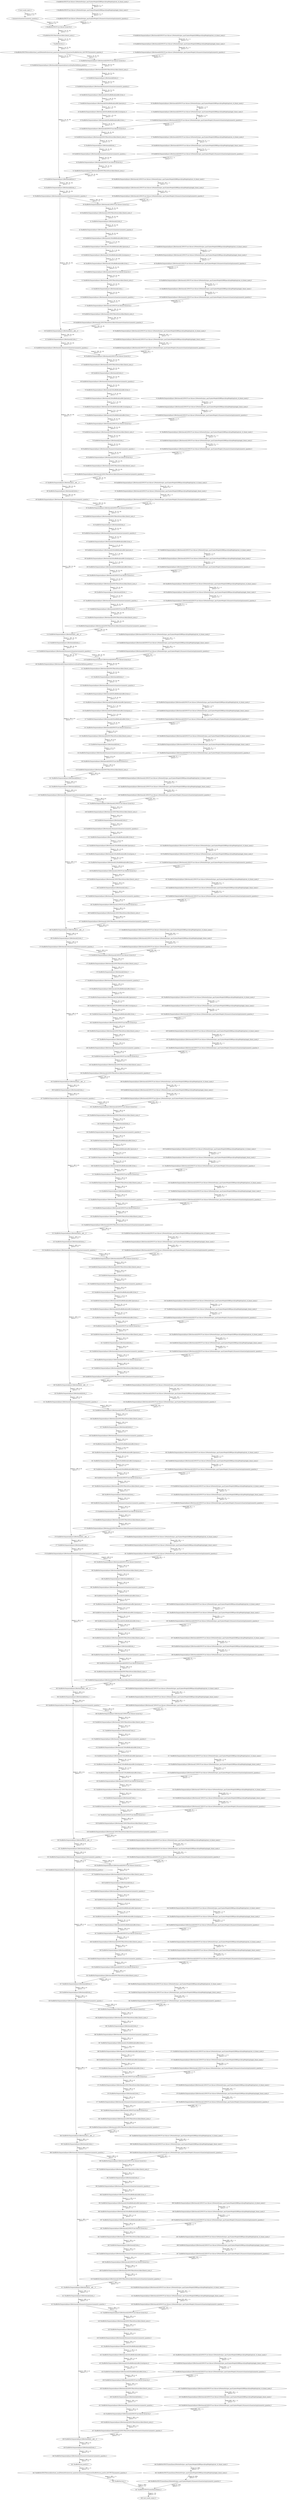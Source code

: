 strict digraph  {
"0 /nncf_model_input_0" [id=0, type=nncf_model_input];
"1 SymmetricQuantizer/symmetric_quantize_0" [id=1, type=symmetric_quantize];
"2 ShuffleNet/NNCFConv2d[conv1]/ModuleDict[pre_ops]/UpdateWeight[0]/RBSparsifyingWeight[op]/calc_rb_binary_mask_0" [id=2, type=calc_rb_binary_mask];
"3 ShuffleNet/NNCFConv2d[conv1]/ModuleDict[pre_ops]/UpdateWeight[0]/RBSparsifyingWeight[op]/apply_binary_mask_0" [id=3, type=apply_binary_mask];
"4 ShuffleNet/NNCFConv2d[conv1]/ModuleDict[pre_ops]/UpdateWeight[1]/SymmetricQuantizer[op]/symmetric_quantize_0" [id=4, type=symmetric_quantize];
"5 ShuffleNet/NNCFConv2d[conv1]/conv2d_0" [id=5, type=conv2d];
"6 ShuffleNet/NNCFBatchNorm2d[bn1]/batch_norm_0" [id=6, type=batch_norm];
"7 ShuffleNet/relu_0" [id=7, type=relu];
"8 ShuffleNet/NNCFNetworkInterface[_nncf]/ModuleDict[external_quantizers]/SymmetricQuantizer[ShuffleNet/relu_0|OUTPUT]/symmetric_quantize_0" [id=8, type=symmetric_quantize];
"9 ShuffleNet/Sequential[layer1]/Bottleneck[0]/NNCFConv2d[conv1]/ModuleDict[pre_ops]/UpdateWeight[0]/RBSparsifyingWeight[op]/calc_rb_binary_mask_0" [id=9, type=calc_rb_binary_mask];
"10 ShuffleNet/Sequential[layer1]/Bottleneck[0]/NNCFConv2d[conv1]/ModuleDict[pre_ops]/UpdateWeight[0]/RBSparsifyingWeight[op]/apply_binary_mask_0" [id=10, type=apply_binary_mask];
"11 ShuffleNet/Sequential[layer1]/Bottleneck[0]/NNCFConv2d[conv1]/ModuleDict[pre_ops]/UpdateWeight[1]/SymmetricQuantizer[op]/symmetric_quantize_0" [id=11, type=symmetric_quantize];
"12 ShuffleNet/Sequential[layer1]/Bottleneck[0]/NNCFConv2d[conv1]/conv2d_0" [id=12, type=conv2d];
"13 ShuffleNet/Sequential[layer1]/Bottleneck[0]/NNCFBatchNorm2d[bn1]/batch_norm_0" [id=13, type=batch_norm];
"14 ShuffleNet/Sequential[layer1]/Bottleneck[0]/relu_0" [id=14, type=relu];
"15 ShuffleNet/Sequential[layer1]/Bottleneck[0]/SymmetricQuantizer/symmetric_quantize_0" [id=15, type=symmetric_quantize];
"16 ShuffleNet/Sequential[layer1]/Bottleneck[0]/ShuffleBlock[shuffle1]/view_0" [id=16, type=view];
"17 ShuffleNet/Sequential[layer1]/Bottleneck[0]/ShuffleBlock[shuffle1]/permute_0" [id=17, type=permute];
"18 ShuffleNet/Sequential[layer1]/Bottleneck[0]/ShuffleBlock[shuffle1]/contiguous_0" [id=18, type=contiguous];
"19 ShuffleNet/Sequential[layer1]/Bottleneck[0]/ShuffleBlock[shuffle1]/view_1" [id=19, type=view];
"20 ShuffleNet/Sequential[layer1]/Bottleneck[0]/NNCFConv2d[conv2]/ModuleDict[pre_ops]/UpdateWeight[0]/RBSparsifyingWeight[op]/calc_rb_binary_mask_0" [id=20, type=calc_rb_binary_mask];
"21 ShuffleNet/Sequential[layer1]/Bottleneck[0]/NNCFConv2d[conv2]/ModuleDict[pre_ops]/UpdateWeight[0]/RBSparsifyingWeight[op]/apply_binary_mask_0" [id=21, type=apply_binary_mask];
"22 ShuffleNet/Sequential[layer1]/Bottleneck[0]/NNCFConv2d[conv2]/ModuleDict[pre_ops]/UpdateWeight[1]/SymmetricQuantizer[op]/symmetric_quantize_0" [id=22, type=symmetric_quantize];
"23 ShuffleNet/Sequential[layer1]/Bottleneck[0]/NNCFConv2d[conv2]/conv2d_0" [id=23, type=conv2d];
"24 ShuffleNet/Sequential[layer1]/Bottleneck[0]/NNCFBatchNorm2d[bn2]/batch_norm_0" [id=24, type=batch_norm];
"25 ShuffleNet/Sequential[layer1]/Bottleneck[0]/relu_1" [id=25, type=relu];
"26 ShuffleNet/Sequential[layer1]/Bottleneck[0]/SymmetricQuantizer/symmetric_quantize_1" [id=26, type=symmetric_quantize];
"27 ShuffleNet/Sequential[layer1]/Bottleneck[0]/NNCFConv2d[conv3]/ModuleDict[pre_ops]/UpdateWeight[0]/RBSparsifyingWeight[op]/calc_rb_binary_mask_0" [id=27, type=calc_rb_binary_mask];
"28 ShuffleNet/Sequential[layer1]/Bottleneck[0]/NNCFConv2d[conv3]/ModuleDict[pre_ops]/UpdateWeight[0]/RBSparsifyingWeight[op]/apply_binary_mask_0" [id=28, type=apply_binary_mask];
"29 ShuffleNet/Sequential[layer1]/Bottleneck[0]/NNCFConv2d[conv3]/ModuleDict[pre_ops]/UpdateWeight[1]/SymmetricQuantizer[op]/symmetric_quantize_0" [id=29, type=symmetric_quantize];
"30 ShuffleNet/Sequential[layer1]/Bottleneck[0]/NNCFConv2d[conv3]/conv2d_0" [id=30, type=conv2d];
"31 ShuffleNet/Sequential[layer1]/Bottleneck[0]/NNCFBatchNorm2d[bn3]/batch_norm_0" [id=31, type=batch_norm];
"32 ShuffleNet/Sequential[layer1]/Bottleneck[0]/Sequential[shortcut]/AvgPool2d[0]/avg_pool2d_0" [id=32, type=avg_pool2d];
"33 ShuffleNet/Sequential[layer1]/Bottleneck[0]/cat_0" [id=33, type=cat];
"34 ShuffleNet/Sequential[layer1]/Bottleneck[0]/relu_2" [id=34, type=relu];
"35 ShuffleNet/Sequential[layer1]/Bottleneck[0]/SymmetricQuantizer/symmetric_quantize_2" [id=35, type=symmetric_quantize];
"36 ShuffleNet/Sequential[layer1]/Bottleneck[1]/NNCFConv2d[conv1]/ModuleDict[pre_ops]/UpdateWeight[0]/RBSparsifyingWeight[op]/calc_rb_binary_mask_0" [id=36, type=calc_rb_binary_mask];
"37 ShuffleNet/Sequential[layer1]/Bottleneck[1]/NNCFConv2d[conv1]/ModuleDict[pre_ops]/UpdateWeight[0]/RBSparsifyingWeight[op]/apply_binary_mask_0" [id=37, type=apply_binary_mask];
"38 ShuffleNet/Sequential[layer1]/Bottleneck[1]/NNCFConv2d[conv1]/ModuleDict[pre_ops]/UpdateWeight[1]/SymmetricQuantizer[op]/symmetric_quantize_0" [id=38, type=symmetric_quantize];
"39 ShuffleNet/Sequential[layer1]/Bottleneck[1]/NNCFConv2d[conv1]/conv2d_0" [id=39, type=conv2d];
"40 ShuffleNet/Sequential[layer1]/Bottleneck[1]/NNCFBatchNorm2d[bn1]/batch_norm_0" [id=40, type=batch_norm];
"41 ShuffleNet/Sequential[layer1]/Bottleneck[1]/relu_0" [id=41, type=relu];
"42 ShuffleNet/Sequential[layer1]/Bottleneck[1]/SymmetricQuantizer/symmetric_quantize_0" [id=42, type=symmetric_quantize];
"43 ShuffleNet/Sequential[layer1]/Bottleneck[1]/ShuffleBlock[shuffle1]/view_0" [id=43, type=view];
"44 ShuffleNet/Sequential[layer1]/Bottleneck[1]/ShuffleBlock[shuffle1]/permute_0" [id=44, type=permute];
"45 ShuffleNet/Sequential[layer1]/Bottleneck[1]/ShuffleBlock[shuffle1]/contiguous_0" [id=45, type=contiguous];
"46 ShuffleNet/Sequential[layer1]/Bottleneck[1]/ShuffleBlock[shuffle1]/view_1" [id=46, type=view];
"47 ShuffleNet/Sequential[layer1]/Bottleneck[1]/NNCFConv2d[conv2]/ModuleDict[pre_ops]/UpdateWeight[0]/RBSparsifyingWeight[op]/calc_rb_binary_mask_0" [id=47, type=calc_rb_binary_mask];
"48 ShuffleNet/Sequential[layer1]/Bottleneck[1]/NNCFConv2d[conv2]/ModuleDict[pre_ops]/UpdateWeight[0]/RBSparsifyingWeight[op]/apply_binary_mask_0" [id=48, type=apply_binary_mask];
"49 ShuffleNet/Sequential[layer1]/Bottleneck[1]/NNCFConv2d[conv2]/ModuleDict[pre_ops]/UpdateWeight[1]/SymmetricQuantizer[op]/symmetric_quantize_0" [id=49, type=symmetric_quantize];
"50 ShuffleNet/Sequential[layer1]/Bottleneck[1]/NNCFConv2d[conv2]/conv2d_0" [id=50, type=conv2d];
"51 ShuffleNet/Sequential[layer1]/Bottleneck[1]/NNCFBatchNorm2d[bn2]/batch_norm_0" [id=51, type=batch_norm];
"52 ShuffleNet/Sequential[layer1]/Bottleneck[1]/relu_1" [id=52, type=relu];
"53 ShuffleNet/Sequential[layer1]/Bottleneck[1]/SymmetricQuantizer/symmetric_quantize_1" [id=53, type=symmetric_quantize];
"54 ShuffleNet/Sequential[layer1]/Bottleneck[1]/NNCFConv2d[conv3]/ModuleDict[pre_ops]/UpdateWeight[0]/RBSparsifyingWeight[op]/calc_rb_binary_mask_0" [id=54, type=calc_rb_binary_mask];
"55 ShuffleNet/Sequential[layer1]/Bottleneck[1]/NNCFConv2d[conv3]/ModuleDict[pre_ops]/UpdateWeight[0]/RBSparsifyingWeight[op]/apply_binary_mask_0" [id=55, type=apply_binary_mask];
"56 ShuffleNet/Sequential[layer1]/Bottleneck[1]/NNCFConv2d[conv3]/ModuleDict[pre_ops]/UpdateWeight[1]/SymmetricQuantizer[op]/symmetric_quantize_0" [id=56, type=symmetric_quantize];
"57 ShuffleNet/Sequential[layer1]/Bottleneck[1]/NNCFConv2d[conv3]/conv2d_0" [id=57, type=conv2d];
"58 ShuffleNet/Sequential[layer1]/Bottleneck[1]/NNCFBatchNorm2d[bn3]/batch_norm_0" [id=58, type=batch_norm];
"59 ShuffleNet/Sequential[layer1]/Bottleneck[1]/NNCFBatchNorm2d[bn3]/SymmetricQuantizer/symmetric_quantize_0" [id=59, type=symmetric_quantize];
"60 ShuffleNet/Sequential[layer1]/Bottleneck[1]/__add___0" [id=60, type=__add__];
"61 ShuffleNet/Sequential[layer1]/Bottleneck[1]/relu_2" [id=61, type=relu];
"62 ShuffleNet/Sequential[layer1]/Bottleneck[1]/SymmetricQuantizer/symmetric_quantize_2" [id=62, type=symmetric_quantize];
"63 ShuffleNet/Sequential[layer1]/Bottleneck[2]/NNCFConv2d[conv1]/ModuleDict[pre_ops]/UpdateWeight[0]/RBSparsifyingWeight[op]/calc_rb_binary_mask_0" [id=63, type=calc_rb_binary_mask];
"64 ShuffleNet/Sequential[layer1]/Bottleneck[2]/NNCFConv2d[conv1]/ModuleDict[pre_ops]/UpdateWeight[0]/RBSparsifyingWeight[op]/apply_binary_mask_0" [id=64, type=apply_binary_mask];
"65 ShuffleNet/Sequential[layer1]/Bottleneck[2]/NNCFConv2d[conv1]/ModuleDict[pre_ops]/UpdateWeight[1]/SymmetricQuantizer[op]/symmetric_quantize_0" [id=65, type=symmetric_quantize];
"66 ShuffleNet/Sequential[layer1]/Bottleneck[2]/NNCFConv2d[conv1]/conv2d_0" [id=66, type=conv2d];
"67 ShuffleNet/Sequential[layer1]/Bottleneck[2]/NNCFBatchNorm2d[bn1]/batch_norm_0" [id=67, type=batch_norm];
"68 ShuffleNet/Sequential[layer1]/Bottleneck[2]/relu_0" [id=68, type=relu];
"69 ShuffleNet/Sequential[layer1]/Bottleneck[2]/SymmetricQuantizer/symmetric_quantize_0" [id=69, type=symmetric_quantize];
"70 ShuffleNet/Sequential[layer1]/Bottleneck[2]/ShuffleBlock[shuffle1]/view_0" [id=70, type=view];
"71 ShuffleNet/Sequential[layer1]/Bottleneck[2]/ShuffleBlock[shuffle1]/permute_0" [id=71, type=permute];
"72 ShuffleNet/Sequential[layer1]/Bottleneck[2]/ShuffleBlock[shuffle1]/contiguous_0" [id=72, type=contiguous];
"73 ShuffleNet/Sequential[layer1]/Bottleneck[2]/ShuffleBlock[shuffle1]/view_1" [id=73, type=view];
"74 ShuffleNet/Sequential[layer1]/Bottleneck[2]/NNCFConv2d[conv2]/ModuleDict[pre_ops]/UpdateWeight[0]/RBSparsifyingWeight[op]/calc_rb_binary_mask_0" [id=74, type=calc_rb_binary_mask];
"75 ShuffleNet/Sequential[layer1]/Bottleneck[2]/NNCFConv2d[conv2]/ModuleDict[pre_ops]/UpdateWeight[0]/RBSparsifyingWeight[op]/apply_binary_mask_0" [id=75, type=apply_binary_mask];
"76 ShuffleNet/Sequential[layer1]/Bottleneck[2]/NNCFConv2d[conv2]/ModuleDict[pre_ops]/UpdateWeight[1]/SymmetricQuantizer[op]/symmetric_quantize_0" [id=76, type=symmetric_quantize];
"77 ShuffleNet/Sequential[layer1]/Bottleneck[2]/NNCFConv2d[conv2]/conv2d_0" [id=77, type=conv2d];
"78 ShuffleNet/Sequential[layer1]/Bottleneck[2]/NNCFBatchNorm2d[bn2]/batch_norm_0" [id=78, type=batch_norm];
"79 ShuffleNet/Sequential[layer1]/Bottleneck[2]/relu_1" [id=79, type=relu];
"80 ShuffleNet/Sequential[layer1]/Bottleneck[2]/SymmetricQuantizer/symmetric_quantize_1" [id=80, type=symmetric_quantize];
"81 ShuffleNet/Sequential[layer1]/Bottleneck[2]/NNCFConv2d[conv3]/ModuleDict[pre_ops]/UpdateWeight[0]/RBSparsifyingWeight[op]/calc_rb_binary_mask_0" [id=81, type=calc_rb_binary_mask];
"82 ShuffleNet/Sequential[layer1]/Bottleneck[2]/NNCFConv2d[conv3]/ModuleDict[pre_ops]/UpdateWeight[0]/RBSparsifyingWeight[op]/apply_binary_mask_0" [id=82, type=apply_binary_mask];
"83 ShuffleNet/Sequential[layer1]/Bottleneck[2]/NNCFConv2d[conv3]/ModuleDict[pre_ops]/UpdateWeight[1]/SymmetricQuantizer[op]/symmetric_quantize_0" [id=83, type=symmetric_quantize];
"84 ShuffleNet/Sequential[layer1]/Bottleneck[2]/NNCFConv2d[conv3]/conv2d_0" [id=84, type=conv2d];
"85 ShuffleNet/Sequential[layer1]/Bottleneck[2]/NNCFBatchNorm2d[bn3]/batch_norm_0" [id=85, type=batch_norm];
"86 ShuffleNet/Sequential[layer1]/Bottleneck[2]/NNCFBatchNorm2d[bn3]/SymmetricQuantizer/symmetric_quantize_0" [id=86, type=symmetric_quantize];
"87 ShuffleNet/Sequential[layer1]/Bottleneck[2]/__add___0" [id=87, type=__add__];
"88 ShuffleNet/Sequential[layer1]/Bottleneck[2]/relu_2" [id=88, type=relu];
"89 ShuffleNet/Sequential[layer1]/Bottleneck[2]/SymmetricQuantizer/symmetric_quantize_2" [id=89, type=symmetric_quantize];
"90 ShuffleNet/Sequential[layer1]/Bottleneck[3]/NNCFConv2d[conv1]/ModuleDict[pre_ops]/UpdateWeight[0]/RBSparsifyingWeight[op]/calc_rb_binary_mask_0" [id=90, type=calc_rb_binary_mask];
"91 ShuffleNet/Sequential[layer1]/Bottleneck[3]/NNCFConv2d[conv1]/ModuleDict[pre_ops]/UpdateWeight[0]/RBSparsifyingWeight[op]/apply_binary_mask_0" [id=91, type=apply_binary_mask];
"92 ShuffleNet/Sequential[layer1]/Bottleneck[3]/NNCFConv2d[conv1]/ModuleDict[pre_ops]/UpdateWeight[1]/SymmetricQuantizer[op]/symmetric_quantize_0" [id=92, type=symmetric_quantize];
"93 ShuffleNet/Sequential[layer1]/Bottleneck[3]/NNCFConv2d[conv1]/conv2d_0" [id=93, type=conv2d];
"94 ShuffleNet/Sequential[layer1]/Bottleneck[3]/NNCFBatchNorm2d[bn1]/batch_norm_0" [id=94, type=batch_norm];
"95 ShuffleNet/Sequential[layer1]/Bottleneck[3]/relu_0" [id=95, type=relu];
"96 ShuffleNet/Sequential[layer1]/Bottleneck[3]/SymmetricQuantizer/symmetric_quantize_0" [id=96, type=symmetric_quantize];
"97 ShuffleNet/Sequential[layer1]/Bottleneck[3]/ShuffleBlock[shuffle1]/view_0" [id=97, type=view];
"98 ShuffleNet/Sequential[layer1]/Bottleneck[3]/ShuffleBlock[shuffle1]/permute_0" [id=98, type=permute];
"99 ShuffleNet/Sequential[layer1]/Bottleneck[3]/ShuffleBlock[shuffle1]/contiguous_0" [id=99, type=contiguous];
"100 ShuffleNet/Sequential[layer1]/Bottleneck[3]/ShuffleBlock[shuffle1]/view_1" [id=100, type=view];
"101 ShuffleNet/Sequential[layer1]/Bottleneck[3]/NNCFConv2d[conv2]/ModuleDict[pre_ops]/UpdateWeight[0]/RBSparsifyingWeight[op]/calc_rb_binary_mask_0" [id=101, type=calc_rb_binary_mask];
"102 ShuffleNet/Sequential[layer1]/Bottleneck[3]/NNCFConv2d[conv2]/ModuleDict[pre_ops]/UpdateWeight[0]/RBSparsifyingWeight[op]/apply_binary_mask_0" [id=102, type=apply_binary_mask];
"103 ShuffleNet/Sequential[layer1]/Bottleneck[3]/NNCFConv2d[conv2]/ModuleDict[pre_ops]/UpdateWeight[1]/SymmetricQuantizer[op]/symmetric_quantize_0" [id=103, type=symmetric_quantize];
"104 ShuffleNet/Sequential[layer1]/Bottleneck[3]/NNCFConv2d[conv2]/conv2d_0" [id=104, type=conv2d];
"105 ShuffleNet/Sequential[layer1]/Bottleneck[3]/NNCFBatchNorm2d[bn2]/batch_norm_0" [id=105, type=batch_norm];
"106 ShuffleNet/Sequential[layer1]/Bottleneck[3]/relu_1" [id=106, type=relu];
"107 ShuffleNet/Sequential[layer1]/Bottleneck[3]/SymmetricQuantizer/symmetric_quantize_1" [id=107, type=symmetric_quantize];
"108 ShuffleNet/Sequential[layer1]/Bottleneck[3]/NNCFConv2d[conv3]/ModuleDict[pre_ops]/UpdateWeight[0]/RBSparsifyingWeight[op]/calc_rb_binary_mask_0" [id=108, type=calc_rb_binary_mask];
"109 ShuffleNet/Sequential[layer1]/Bottleneck[3]/NNCFConv2d[conv3]/ModuleDict[pre_ops]/UpdateWeight[0]/RBSparsifyingWeight[op]/apply_binary_mask_0" [id=109, type=apply_binary_mask];
"110 ShuffleNet/Sequential[layer1]/Bottleneck[3]/NNCFConv2d[conv3]/ModuleDict[pre_ops]/UpdateWeight[1]/SymmetricQuantizer[op]/symmetric_quantize_0" [id=110, type=symmetric_quantize];
"111 ShuffleNet/Sequential[layer1]/Bottleneck[3]/NNCFConv2d[conv3]/conv2d_0" [id=111, type=conv2d];
"112 ShuffleNet/Sequential[layer1]/Bottleneck[3]/NNCFBatchNorm2d[bn3]/batch_norm_0" [id=112, type=batch_norm];
"113 ShuffleNet/Sequential[layer1]/Bottleneck[3]/NNCFBatchNorm2d[bn3]/SymmetricQuantizer/symmetric_quantize_0" [id=113, type=symmetric_quantize];
"114 ShuffleNet/Sequential[layer1]/Bottleneck[3]/__add___0" [id=114, type=__add__];
"115 ShuffleNet/Sequential[layer1]/Bottleneck[3]/relu_2" [id=115, type=relu];
"116 ShuffleNet/Sequential[layer1]/Bottleneck[3]/SymmetricQuantizer/symmetric_quantize_2" [id=116, type=symmetric_quantize];
"117 ShuffleNet/Sequential[layer2]/Bottleneck[0]/NNCFConv2d[conv1]/ModuleDict[pre_ops]/UpdateWeight[0]/RBSparsifyingWeight[op]/calc_rb_binary_mask_0" [id=117, type=calc_rb_binary_mask];
"118 ShuffleNet/Sequential[layer2]/Bottleneck[0]/NNCFConv2d[conv1]/ModuleDict[pre_ops]/UpdateWeight[0]/RBSparsifyingWeight[op]/apply_binary_mask_0" [id=118, type=apply_binary_mask];
"119 ShuffleNet/Sequential[layer2]/Bottleneck[0]/NNCFConv2d[conv1]/ModuleDict[pre_ops]/UpdateWeight[1]/SymmetricQuantizer[op]/symmetric_quantize_0" [id=119, type=symmetric_quantize];
"120 ShuffleNet/Sequential[layer2]/Bottleneck[0]/NNCFConv2d[conv1]/conv2d_0" [id=120, type=conv2d];
"121 ShuffleNet/Sequential[layer2]/Bottleneck[0]/NNCFBatchNorm2d[bn1]/batch_norm_0" [id=121, type=batch_norm];
"122 ShuffleNet/Sequential[layer2]/Bottleneck[0]/relu_0" [id=122, type=relu];
"123 ShuffleNet/Sequential[layer2]/Bottleneck[0]/SymmetricQuantizer/symmetric_quantize_0" [id=123, type=symmetric_quantize];
"124 ShuffleNet/Sequential[layer2]/Bottleneck[0]/ShuffleBlock[shuffle1]/view_0" [id=124, type=view];
"125 ShuffleNet/Sequential[layer2]/Bottleneck[0]/ShuffleBlock[shuffle1]/permute_0" [id=125, type=permute];
"126 ShuffleNet/Sequential[layer2]/Bottleneck[0]/ShuffleBlock[shuffle1]/contiguous_0" [id=126, type=contiguous];
"127 ShuffleNet/Sequential[layer2]/Bottleneck[0]/ShuffleBlock[shuffle1]/view_1" [id=127, type=view];
"128 ShuffleNet/Sequential[layer2]/Bottleneck[0]/NNCFConv2d[conv2]/ModuleDict[pre_ops]/UpdateWeight[0]/RBSparsifyingWeight[op]/calc_rb_binary_mask_0" [id=128, type=calc_rb_binary_mask];
"129 ShuffleNet/Sequential[layer2]/Bottleneck[0]/NNCFConv2d[conv2]/ModuleDict[pre_ops]/UpdateWeight[0]/RBSparsifyingWeight[op]/apply_binary_mask_0" [id=129, type=apply_binary_mask];
"130 ShuffleNet/Sequential[layer2]/Bottleneck[0]/NNCFConv2d[conv2]/ModuleDict[pre_ops]/UpdateWeight[1]/SymmetricQuantizer[op]/symmetric_quantize_0" [id=130, type=symmetric_quantize];
"131 ShuffleNet/Sequential[layer2]/Bottleneck[0]/NNCFConv2d[conv2]/conv2d_0" [id=131, type=conv2d];
"132 ShuffleNet/Sequential[layer2]/Bottleneck[0]/NNCFBatchNorm2d[bn2]/batch_norm_0" [id=132, type=batch_norm];
"133 ShuffleNet/Sequential[layer2]/Bottleneck[0]/relu_1" [id=133, type=relu];
"134 ShuffleNet/Sequential[layer2]/Bottleneck[0]/SymmetricQuantizer/symmetric_quantize_1" [id=134, type=symmetric_quantize];
"135 ShuffleNet/Sequential[layer2]/Bottleneck[0]/NNCFConv2d[conv3]/ModuleDict[pre_ops]/UpdateWeight[0]/RBSparsifyingWeight[op]/calc_rb_binary_mask_0" [id=135, type=calc_rb_binary_mask];
"136 ShuffleNet/Sequential[layer2]/Bottleneck[0]/NNCFConv2d[conv3]/ModuleDict[pre_ops]/UpdateWeight[0]/RBSparsifyingWeight[op]/apply_binary_mask_0" [id=136, type=apply_binary_mask];
"137 ShuffleNet/Sequential[layer2]/Bottleneck[0]/NNCFConv2d[conv3]/ModuleDict[pre_ops]/UpdateWeight[1]/SymmetricQuantizer[op]/symmetric_quantize_0" [id=137, type=symmetric_quantize];
"138 ShuffleNet/Sequential[layer2]/Bottleneck[0]/NNCFConv2d[conv3]/conv2d_0" [id=138, type=conv2d];
"139 ShuffleNet/Sequential[layer2]/Bottleneck[0]/NNCFBatchNorm2d[bn3]/batch_norm_0" [id=139, type=batch_norm];
"140 ShuffleNet/Sequential[layer2]/Bottleneck[0]/Sequential[shortcut]/AvgPool2d[0]/avg_pool2d_0" [id=140, type=avg_pool2d];
"141 ShuffleNet/Sequential[layer2]/Bottleneck[0]/cat_0" [id=141, type=cat];
"142 ShuffleNet/Sequential[layer2]/Bottleneck[0]/relu_2" [id=142, type=relu];
"143 ShuffleNet/Sequential[layer2]/Bottleneck[0]/SymmetricQuantizer/symmetric_quantize_2" [id=143, type=symmetric_quantize];
"144 ShuffleNet/Sequential[layer2]/Bottleneck[1]/NNCFConv2d[conv1]/ModuleDict[pre_ops]/UpdateWeight[0]/RBSparsifyingWeight[op]/calc_rb_binary_mask_0" [id=144, type=calc_rb_binary_mask];
"145 ShuffleNet/Sequential[layer2]/Bottleneck[1]/NNCFConv2d[conv1]/ModuleDict[pre_ops]/UpdateWeight[0]/RBSparsifyingWeight[op]/apply_binary_mask_0" [id=145, type=apply_binary_mask];
"146 ShuffleNet/Sequential[layer2]/Bottleneck[1]/NNCFConv2d[conv1]/ModuleDict[pre_ops]/UpdateWeight[1]/SymmetricQuantizer[op]/symmetric_quantize_0" [id=146, type=symmetric_quantize];
"147 ShuffleNet/Sequential[layer2]/Bottleneck[1]/NNCFConv2d[conv1]/conv2d_0" [id=147, type=conv2d];
"148 ShuffleNet/Sequential[layer2]/Bottleneck[1]/NNCFBatchNorm2d[bn1]/batch_norm_0" [id=148, type=batch_norm];
"149 ShuffleNet/Sequential[layer2]/Bottleneck[1]/relu_0" [id=149, type=relu];
"150 ShuffleNet/Sequential[layer2]/Bottleneck[1]/SymmetricQuantizer/symmetric_quantize_0" [id=150, type=symmetric_quantize];
"151 ShuffleNet/Sequential[layer2]/Bottleneck[1]/ShuffleBlock[shuffle1]/view_0" [id=151, type=view];
"152 ShuffleNet/Sequential[layer2]/Bottleneck[1]/ShuffleBlock[shuffle1]/permute_0" [id=152, type=permute];
"153 ShuffleNet/Sequential[layer2]/Bottleneck[1]/ShuffleBlock[shuffle1]/contiguous_0" [id=153, type=contiguous];
"154 ShuffleNet/Sequential[layer2]/Bottleneck[1]/ShuffleBlock[shuffle1]/view_1" [id=154, type=view];
"155 ShuffleNet/Sequential[layer2]/Bottleneck[1]/NNCFConv2d[conv2]/ModuleDict[pre_ops]/UpdateWeight[0]/RBSparsifyingWeight[op]/calc_rb_binary_mask_0" [id=155, type=calc_rb_binary_mask];
"156 ShuffleNet/Sequential[layer2]/Bottleneck[1]/NNCFConv2d[conv2]/ModuleDict[pre_ops]/UpdateWeight[0]/RBSparsifyingWeight[op]/apply_binary_mask_0" [id=156, type=apply_binary_mask];
"157 ShuffleNet/Sequential[layer2]/Bottleneck[1]/NNCFConv2d[conv2]/ModuleDict[pre_ops]/UpdateWeight[1]/SymmetricQuantizer[op]/symmetric_quantize_0" [id=157, type=symmetric_quantize];
"158 ShuffleNet/Sequential[layer2]/Bottleneck[1]/NNCFConv2d[conv2]/conv2d_0" [id=158, type=conv2d];
"159 ShuffleNet/Sequential[layer2]/Bottleneck[1]/NNCFBatchNorm2d[bn2]/batch_norm_0" [id=159, type=batch_norm];
"160 ShuffleNet/Sequential[layer2]/Bottleneck[1]/relu_1" [id=160, type=relu];
"161 ShuffleNet/Sequential[layer2]/Bottleneck[1]/SymmetricQuantizer/symmetric_quantize_1" [id=161, type=symmetric_quantize];
"162 ShuffleNet/Sequential[layer2]/Bottleneck[1]/NNCFConv2d[conv3]/ModuleDict[pre_ops]/UpdateWeight[0]/RBSparsifyingWeight[op]/calc_rb_binary_mask_0" [id=162, type=calc_rb_binary_mask];
"163 ShuffleNet/Sequential[layer2]/Bottleneck[1]/NNCFConv2d[conv3]/ModuleDict[pre_ops]/UpdateWeight[0]/RBSparsifyingWeight[op]/apply_binary_mask_0" [id=163, type=apply_binary_mask];
"164 ShuffleNet/Sequential[layer2]/Bottleneck[1]/NNCFConv2d[conv3]/ModuleDict[pre_ops]/UpdateWeight[1]/SymmetricQuantizer[op]/symmetric_quantize_0" [id=164, type=symmetric_quantize];
"165 ShuffleNet/Sequential[layer2]/Bottleneck[1]/NNCFConv2d[conv3]/conv2d_0" [id=165, type=conv2d];
"166 ShuffleNet/Sequential[layer2]/Bottleneck[1]/NNCFBatchNorm2d[bn3]/batch_norm_0" [id=166, type=batch_norm];
"167 ShuffleNet/Sequential[layer2]/Bottleneck[1]/NNCFBatchNorm2d[bn3]/SymmetricQuantizer/symmetric_quantize_0" [id=167, type=symmetric_quantize];
"168 ShuffleNet/Sequential[layer2]/Bottleneck[1]/__add___0" [id=168, type=__add__];
"169 ShuffleNet/Sequential[layer2]/Bottleneck[1]/relu_2" [id=169, type=relu];
"170 ShuffleNet/Sequential[layer2]/Bottleneck[1]/SymmetricQuantizer/symmetric_quantize_2" [id=170, type=symmetric_quantize];
"171 ShuffleNet/Sequential[layer2]/Bottleneck[2]/NNCFConv2d[conv1]/ModuleDict[pre_ops]/UpdateWeight[0]/RBSparsifyingWeight[op]/calc_rb_binary_mask_0" [id=171, type=calc_rb_binary_mask];
"172 ShuffleNet/Sequential[layer2]/Bottleneck[2]/NNCFConv2d[conv1]/ModuleDict[pre_ops]/UpdateWeight[0]/RBSparsifyingWeight[op]/apply_binary_mask_0" [id=172, type=apply_binary_mask];
"173 ShuffleNet/Sequential[layer2]/Bottleneck[2]/NNCFConv2d[conv1]/ModuleDict[pre_ops]/UpdateWeight[1]/SymmetricQuantizer[op]/symmetric_quantize_0" [id=173, type=symmetric_quantize];
"174 ShuffleNet/Sequential[layer2]/Bottleneck[2]/NNCFConv2d[conv1]/conv2d_0" [id=174, type=conv2d];
"175 ShuffleNet/Sequential[layer2]/Bottleneck[2]/NNCFBatchNorm2d[bn1]/batch_norm_0" [id=175, type=batch_norm];
"176 ShuffleNet/Sequential[layer2]/Bottleneck[2]/relu_0" [id=176, type=relu];
"177 ShuffleNet/Sequential[layer2]/Bottleneck[2]/SymmetricQuantizer/symmetric_quantize_0" [id=177, type=symmetric_quantize];
"178 ShuffleNet/Sequential[layer2]/Bottleneck[2]/ShuffleBlock[shuffle1]/view_0" [id=178, type=view];
"179 ShuffleNet/Sequential[layer2]/Bottleneck[2]/ShuffleBlock[shuffle1]/permute_0" [id=179, type=permute];
"180 ShuffleNet/Sequential[layer2]/Bottleneck[2]/ShuffleBlock[shuffle1]/contiguous_0" [id=180, type=contiguous];
"181 ShuffleNet/Sequential[layer2]/Bottleneck[2]/ShuffleBlock[shuffle1]/view_1" [id=181, type=view];
"182 ShuffleNet/Sequential[layer2]/Bottleneck[2]/NNCFConv2d[conv2]/ModuleDict[pre_ops]/UpdateWeight[0]/RBSparsifyingWeight[op]/calc_rb_binary_mask_0" [id=182, type=calc_rb_binary_mask];
"183 ShuffleNet/Sequential[layer2]/Bottleneck[2]/NNCFConv2d[conv2]/ModuleDict[pre_ops]/UpdateWeight[0]/RBSparsifyingWeight[op]/apply_binary_mask_0" [id=183, type=apply_binary_mask];
"184 ShuffleNet/Sequential[layer2]/Bottleneck[2]/NNCFConv2d[conv2]/ModuleDict[pre_ops]/UpdateWeight[1]/SymmetricQuantizer[op]/symmetric_quantize_0" [id=184, type=symmetric_quantize];
"185 ShuffleNet/Sequential[layer2]/Bottleneck[2]/NNCFConv2d[conv2]/conv2d_0" [id=185, type=conv2d];
"186 ShuffleNet/Sequential[layer2]/Bottleneck[2]/NNCFBatchNorm2d[bn2]/batch_norm_0" [id=186, type=batch_norm];
"187 ShuffleNet/Sequential[layer2]/Bottleneck[2]/relu_1" [id=187, type=relu];
"188 ShuffleNet/Sequential[layer2]/Bottleneck[2]/SymmetricQuantizer/symmetric_quantize_1" [id=188, type=symmetric_quantize];
"189 ShuffleNet/Sequential[layer2]/Bottleneck[2]/NNCFConv2d[conv3]/ModuleDict[pre_ops]/UpdateWeight[0]/RBSparsifyingWeight[op]/calc_rb_binary_mask_0" [id=189, type=calc_rb_binary_mask];
"190 ShuffleNet/Sequential[layer2]/Bottleneck[2]/NNCFConv2d[conv3]/ModuleDict[pre_ops]/UpdateWeight[0]/RBSparsifyingWeight[op]/apply_binary_mask_0" [id=190, type=apply_binary_mask];
"191 ShuffleNet/Sequential[layer2]/Bottleneck[2]/NNCFConv2d[conv3]/ModuleDict[pre_ops]/UpdateWeight[1]/SymmetricQuantizer[op]/symmetric_quantize_0" [id=191, type=symmetric_quantize];
"192 ShuffleNet/Sequential[layer2]/Bottleneck[2]/NNCFConv2d[conv3]/conv2d_0" [id=192, type=conv2d];
"193 ShuffleNet/Sequential[layer2]/Bottleneck[2]/NNCFBatchNorm2d[bn3]/batch_norm_0" [id=193, type=batch_norm];
"194 ShuffleNet/Sequential[layer2]/Bottleneck[2]/NNCFBatchNorm2d[bn3]/SymmetricQuantizer/symmetric_quantize_0" [id=194, type=symmetric_quantize];
"195 ShuffleNet/Sequential[layer2]/Bottleneck[2]/__add___0" [id=195, type=__add__];
"196 ShuffleNet/Sequential[layer2]/Bottleneck[2]/relu_2" [id=196, type=relu];
"197 ShuffleNet/Sequential[layer2]/Bottleneck[2]/SymmetricQuantizer/symmetric_quantize_2" [id=197, type=symmetric_quantize];
"198 ShuffleNet/Sequential[layer2]/Bottleneck[3]/NNCFConv2d[conv1]/ModuleDict[pre_ops]/UpdateWeight[0]/RBSparsifyingWeight[op]/calc_rb_binary_mask_0" [id=198, type=calc_rb_binary_mask];
"199 ShuffleNet/Sequential[layer2]/Bottleneck[3]/NNCFConv2d[conv1]/ModuleDict[pre_ops]/UpdateWeight[0]/RBSparsifyingWeight[op]/apply_binary_mask_0" [id=199, type=apply_binary_mask];
"200 ShuffleNet/Sequential[layer2]/Bottleneck[3]/NNCFConv2d[conv1]/ModuleDict[pre_ops]/UpdateWeight[1]/SymmetricQuantizer[op]/symmetric_quantize_0" [id=200, type=symmetric_quantize];
"201 ShuffleNet/Sequential[layer2]/Bottleneck[3]/NNCFConv2d[conv1]/conv2d_0" [id=201, type=conv2d];
"202 ShuffleNet/Sequential[layer2]/Bottleneck[3]/NNCFBatchNorm2d[bn1]/batch_norm_0" [id=202, type=batch_norm];
"203 ShuffleNet/Sequential[layer2]/Bottleneck[3]/relu_0" [id=203, type=relu];
"204 ShuffleNet/Sequential[layer2]/Bottleneck[3]/SymmetricQuantizer/symmetric_quantize_0" [id=204, type=symmetric_quantize];
"205 ShuffleNet/Sequential[layer2]/Bottleneck[3]/ShuffleBlock[shuffle1]/view_0" [id=205, type=view];
"206 ShuffleNet/Sequential[layer2]/Bottleneck[3]/ShuffleBlock[shuffle1]/permute_0" [id=206, type=permute];
"207 ShuffleNet/Sequential[layer2]/Bottleneck[3]/ShuffleBlock[shuffle1]/contiguous_0" [id=207, type=contiguous];
"208 ShuffleNet/Sequential[layer2]/Bottleneck[3]/ShuffleBlock[shuffle1]/view_1" [id=208, type=view];
"209 ShuffleNet/Sequential[layer2]/Bottleneck[3]/NNCFConv2d[conv2]/ModuleDict[pre_ops]/UpdateWeight[0]/RBSparsifyingWeight[op]/calc_rb_binary_mask_0" [id=209, type=calc_rb_binary_mask];
"210 ShuffleNet/Sequential[layer2]/Bottleneck[3]/NNCFConv2d[conv2]/ModuleDict[pre_ops]/UpdateWeight[0]/RBSparsifyingWeight[op]/apply_binary_mask_0" [id=210, type=apply_binary_mask];
"211 ShuffleNet/Sequential[layer2]/Bottleneck[3]/NNCFConv2d[conv2]/ModuleDict[pre_ops]/UpdateWeight[1]/SymmetricQuantizer[op]/symmetric_quantize_0" [id=211, type=symmetric_quantize];
"212 ShuffleNet/Sequential[layer2]/Bottleneck[3]/NNCFConv2d[conv2]/conv2d_0" [id=212, type=conv2d];
"213 ShuffleNet/Sequential[layer2]/Bottleneck[3]/NNCFBatchNorm2d[bn2]/batch_norm_0" [id=213, type=batch_norm];
"214 ShuffleNet/Sequential[layer2]/Bottleneck[3]/relu_1" [id=214, type=relu];
"215 ShuffleNet/Sequential[layer2]/Bottleneck[3]/SymmetricQuantizer/symmetric_quantize_1" [id=215, type=symmetric_quantize];
"216 ShuffleNet/Sequential[layer2]/Bottleneck[3]/NNCFConv2d[conv3]/ModuleDict[pre_ops]/UpdateWeight[0]/RBSparsifyingWeight[op]/calc_rb_binary_mask_0" [id=216, type=calc_rb_binary_mask];
"217 ShuffleNet/Sequential[layer2]/Bottleneck[3]/NNCFConv2d[conv3]/ModuleDict[pre_ops]/UpdateWeight[0]/RBSparsifyingWeight[op]/apply_binary_mask_0" [id=217, type=apply_binary_mask];
"218 ShuffleNet/Sequential[layer2]/Bottleneck[3]/NNCFConv2d[conv3]/ModuleDict[pre_ops]/UpdateWeight[1]/SymmetricQuantizer[op]/symmetric_quantize_0" [id=218, type=symmetric_quantize];
"219 ShuffleNet/Sequential[layer2]/Bottleneck[3]/NNCFConv2d[conv3]/conv2d_0" [id=219, type=conv2d];
"220 ShuffleNet/Sequential[layer2]/Bottleneck[3]/NNCFBatchNorm2d[bn3]/batch_norm_0" [id=220, type=batch_norm];
"221 ShuffleNet/Sequential[layer2]/Bottleneck[3]/NNCFBatchNorm2d[bn3]/SymmetricQuantizer/symmetric_quantize_0" [id=221, type=symmetric_quantize];
"222 ShuffleNet/Sequential[layer2]/Bottleneck[3]/__add___0" [id=222, type=__add__];
"223 ShuffleNet/Sequential[layer2]/Bottleneck[3]/relu_2" [id=223, type=relu];
"224 ShuffleNet/Sequential[layer2]/Bottleneck[3]/SymmetricQuantizer/symmetric_quantize_2" [id=224, type=symmetric_quantize];
"225 ShuffleNet/Sequential[layer2]/Bottleneck[4]/NNCFConv2d[conv1]/ModuleDict[pre_ops]/UpdateWeight[0]/RBSparsifyingWeight[op]/calc_rb_binary_mask_0" [id=225, type=calc_rb_binary_mask];
"226 ShuffleNet/Sequential[layer2]/Bottleneck[4]/NNCFConv2d[conv1]/ModuleDict[pre_ops]/UpdateWeight[0]/RBSparsifyingWeight[op]/apply_binary_mask_0" [id=226, type=apply_binary_mask];
"227 ShuffleNet/Sequential[layer2]/Bottleneck[4]/NNCFConv2d[conv1]/ModuleDict[pre_ops]/UpdateWeight[1]/SymmetricQuantizer[op]/symmetric_quantize_0" [id=227, type=symmetric_quantize];
"228 ShuffleNet/Sequential[layer2]/Bottleneck[4]/NNCFConv2d[conv1]/conv2d_0" [id=228, type=conv2d];
"229 ShuffleNet/Sequential[layer2]/Bottleneck[4]/NNCFBatchNorm2d[bn1]/batch_norm_0" [id=229, type=batch_norm];
"230 ShuffleNet/Sequential[layer2]/Bottleneck[4]/relu_0" [id=230, type=relu];
"231 ShuffleNet/Sequential[layer2]/Bottleneck[4]/SymmetricQuantizer/symmetric_quantize_0" [id=231, type=symmetric_quantize];
"232 ShuffleNet/Sequential[layer2]/Bottleneck[4]/ShuffleBlock[shuffle1]/view_0" [id=232, type=view];
"233 ShuffleNet/Sequential[layer2]/Bottleneck[4]/ShuffleBlock[shuffle1]/permute_0" [id=233, type=permute];
"234 ShuffleNet/Sequential[layer2]/Bottleneck[4]/ShuffleBlock[shuffle1]/contiguous_0" [id=234, type=contiguous];
"235 ShuffleNet/Sequential[layer2]/Bottleneck[4]/ShuffleBlock[shuffle1]/view_1" [id=235, type=view];
"236 ShuffleNet/Sequential[layer2]/Bottleneck[4]/NNCFConv2d[conv2]/ModuleDict[pre_ops]/UpdateWeight[0]/RBSparsifyingWeight[op]/calc_rb_binary_mask_0" [id=236, type=calc_rb_binary_mask];
"237 ShuffleNet/Sequential[layer2]/Bottleneck[4]/NNCFConv2d[conv2]/ModuleDict[pre_ops]/UpdateWeight[0]/RBSparsifyingWeight[op]/apply_binary_mask_0" [id=237, type=apply_binary_mask];
"238 ShuffleNet/Sequential[layer2]/Bottleneck[4]/NNCFConv2d[conv2]/ModuleDict[pre_ops]/UpdateWeight[1]/SymmetricQuantizer[op]/symmetric_quantize_0" [id=238, type=symmetric_quantize];
"239 ShuffleNet/Sequential[layer2]/Bottleneck[4]/NNCFConv2d[conv2]/conv2d_0" [id=239, type=conv2d];
"240 ShuffleNet/Sequential[layer2]/Bottleneck[4]/NNCFBatchNorm2d[bn2]/batch_norm_0" [id=240, type=batch_norm];
"241 ShuffleNet/Sequential[layer2]/Bottleneck[4]/relu_1" [id=241, type=relu];
"242 ShuffleNet/Sequential[layer2]/Bottleneck[4]/SymmetricQuantizer/symmetric_quantize_1" [id=242, type=symmetric_quantize];
"243 ShuffleNet/Sequential[layer2]/Bottleneck[4]/NNCFConv2d[conv3]/ModuleDict[pre_ops]/UpdateWeight[0]/RBSparsifyingWeight[op]/calc_rb_binary_mask_0" [id=243, type=calc_rb_binary_mask];
"244 ShuffleNet/Sequential[layer2]/Bottleneck[4]/NNCFConv2d[conv3]/ModuleDict[pre_ops]/UpdateWeight[0]/RBSparsifyingWeight[op]/apply_binary_mask_0" [id=244, type=apply_binary_mask];
"245 ShuffleNet/Sequential[layer2]/Bottleneck[4]/NNCFConv2d[conv3]/ModuleDict[pre_ops]/UpdateWeight[1]/SymmetricQuantizer[op]/symmetric_quantize_0" [id=245, type=symmetric_quantize];
"246 ShuffleNet/Sequential[layer2]/Bottleneck[4]/NNCFConv2d[conv3]/conv2d_0" [id=246, type=conv2d];
"247 ShuffleNet/Sequential[layer2]/Bottleneck[4]/NNCFBatchNorm2d[bn3]/batch_norm_0" [id=247, type=batch_norm];
"248 ShuffleNet/Sequential[layer2]/Bottleneck[4]/NNCFBatchNorm2d[bn3]/SymmetricQuantizer/symmetric_quantize_0" [id=248, type=symmetric_quantize];
"249 ShuffleNet/Sequential[layer2]/Bottleneck[4]/__add___0" [id=249, type=__add__];
"250 ShuffleNet/Sequential[layer2]/Bottleneck[4]/relu_2" [id=250, type=relu];
"251 ShuffleNet/Sequential[layer2]/Bottleneck[4]/SymmetricQuantizer/symmetric_quantize_2" [id=251, type=symmetric_quantize];
"252 ShuffleNet/Sequential[layer2]/Bottleneck[5]/NNCFConv2d[conv1]/ModuleDict[pre_ops]/UpdateWeight[0]/RBSparsifyingWeight[op]/calc_rb_binary_mask_0" [id=252, type=calc_rb_binary_mask];
"253 ShuffleNet/Sequential[layer2]/Bottleneck[5]/NNCFConv2d[conv1]/ModuleDict[pre_ops]/UpdateWeight[0]/RBSparsifyingWeight[op]/apply_binary_mask_0" [id=253, type=apply_binary_mask];
"254 ShuffleNet/Sequential[layer2]/Bottleneck[5]/NNCFConv2d[conv1]/ModuleDict[pre_ops]/UpdateWeight[1]/SymmetricQuantizer[op]/symmetric_quantize_0" [id=254, type=symmetric_quantize];
"255 ShuffleNet/Sequential[layer2]/Bottleneck[5]/NNCFConv2d[conv1]/conv2d_0" [id=255, type=conv2d];
"256 ShuffleNet/Sequential[layer2]/Bottleneck[5]/NNCFBatchNorm2d[bn1]/batch_norm_0" [id=256, type=batch_norm];
"257 ShuffleNet/Sequential[layer2]/Bottleneck[5]/relu_0" [id=257, type=relu];
"258 ShuffleNet/Sequential[layer2]/Bottleneck[5]/SymmetricQuantizer/symmetric_quantize_0" [id=258, type=symmetric_quantize];
"259 ShuffleNet/Sequential[layer2]/Bottleneck[5]/ShuffleBlock[shuffle1]/view_0" [id=259, type=view];
"260 ShuffleNet/Sequential[layer2]/Bottleneck[5]/ShuffleBlock[shuffle1]/permute_0" [id=260, type=permute];
"261 ShuffleNet/Sequential[layer2]/Bottleneck[5]/ShuffleBlock[shuffle1]/contiguous_0" [id=261, type=contiguous];
"262 ShuffleNet/Sequential[layer2]/Bottleneck[5]/ShuffleBlock[shuffle1]/view_1" [id=262, type=view];
"263 ShuffleNet/Sequential[layer2]/Bottleneck[5]/NNCFConv2d[conv2]/ModuleDict[pre_ops]/UpdateWeight[0]/RBSparsifyingWeight[op]/calc_rb_binary_mask_0" [id=263, type=calc_rb_binary_mask];
"264 ShuffleNet/Sequential[layer2]/Bottleneck[5]/NNCFConv2d[conv2]/ModuleDict[pre_ops]/UpdateWeight[0]/RBSparsifyingWeight[op]/apply_binary_mask_0" [id=264, type=apply_binary_mask];
"265 ShuffleNet/Sequential[layer2]/Bottleneck[5]/NNCFConv2d[conv2]/ModuleDict[pre_ops]/UpdateWeight[1]/SymmetricQuantizer[op]/symmetric_quantize_0" [id=265, type=symmetric_quantize];
"266 ShuffleNet/Sequential[layer2]/Bottleneck[5]/NNCFConv2d[conv2]/conv2d_0" [id=266, type=conv2d];
"267 ShuffleNet/Sequential[layer2]/Bottleneck[5]/NNCFBatchNorm2d[bn2]/batch_norm_0" [id=267, type=batch_norm];
"268 ShuffleNet/Sequential[layer2]/Bottleneck[5]/relu_1" [id=268, type=relu];
"269 ShuffleNet/Sequential[layer2]/Bottleneck[5]/SymmetricQuantizer/symmetric_quantize_1" [id=269, type=symmetric_quantize];
"270 ShuffleNet/Sequential[layer2]/Bottleneck[5]/NNCFConv2d[conv3]/ModuleDict[pre_ops]/UpdateWeight[0]/RBSparsifyingWeight[op]/calc_rb_binary_mask_0" [id=270, type=calc_rb_binary_mask];
"271 ShuffleNet/Sequential[layer2]/Bottleneck[5]/NNCFConv2d[conv3]/ModuleDict[pre_ops]/UpdateWeight[0]/RBSparsifyingWeight[op]/apply_binary_mask_0" [id=271, type=apply_binary_mask];
"272 ShuffleNet/Sequential[layer2]/Bottleneck[5]/NNCFConv2d[conv3]/ModuleDict[pre_ops]/UpdateWeight[1]/SymmetricQuantizer[op]/symmetric_quantize_0" [id=272, type=symmetric_quantize];
"273 ShuffleNet/Sequential[layer2]/Bottleneck[5]/NNCFConv2d[conv3]/conv2d_0" [id=273, type=conv2d];
"274 ShuffleNet/Sequential[layer2]/Bottleneck[5]/NNCFBatchNorm2d[bn3]/batch_norm_0" [id=274, type=batch_norm];
"275 ShuffleNet/Sequential[layer2]/Bottleneck[5]/NNCFBatchNorm2d[bn3]/SymmetricQuantizer/symmetric_quantize_0" [id=275, type=symmetric_quantize];
"276 ShuffleNet/Sequential[layer2]/Bottleneck[5]/__add___0" [id=276, type=__add__];
"277 ShuffleNet/Sequential[layer2]/Bottleneck[5]/relu_2" [id=277, type=relu];
"278 ShuffleNet/Sequential[layer2]/Bottleneck[5]/SymmetricQuantizer/symmetric_quantize_2" [id=278, type=symmetric_quantize];
"279 ShuffleNet/Sequential[layer2]/Bottleneck[6]/NNCFConv2d[conv1]/ModuleDict[pre_ops]/UpdateWeight[0]/RBSparsifyingWeight[op]/calc_rb_binary_mask_0" [id=279, type=calc_rb_binary_mask];
"280 ShuffleNet/Sequential[layer2]/Bottleneck[6]/NNCFConv2d[conv1]/ModuleDict[pre_ops]/UpdateWeight[0]/RBSparsifyingWeight[op]/apply_binary_mask_0" [id=280, type=apply_binary_mask];
"281 ShuffleNet/Sequential[layer2]/Bottleneck[6]/NNCFConv2d[conv1]/ModuleDict[pre_ops]/UpdateWeight[1]/SymmetricQuantizer[op]/symmetric_quantize_0" [id=281, type=symmetric_quantize];
"282 ShuffleNet/Sequential[layer2]/Bottleneck[6]/NNCFConv2d[conv1]/conv2d_0" [id=282, type=conv2d];
"283 ShuffleNet/Sequential[layer2]/Bottleneck[6]/NNCFBatchNorm2d[bn1]/batch_norm_0" [id=283, type=batch_norm];
"284 ShuffleNet/Sequential[layer2]/Bottleneck[6]/relu_0" [id=284, type=relu];
"285 ShuffleNet/Sequential[layer2]/Bottleneck[6]/SymmetricQuantizer/symmetric_quantize_0" [id=285, type=symmetric_quantize];
"286 ShuffleNet/Sequential[layer2]/Bottleneck[6]/ShuffleBlock[shuffle1]/view_0" [id=286, type=view];
"287 ShuffleNet/Sequential[layer2]/Bottleneck[6]/ShuffleBlock[shuffle1]/permute_0" [id=287, type=permute];
"288 ShuffleNet/Sequential[layer2]/Bottleneck[6]/ShuffleBlock[shuffle1]/contiguous_0" [id=288, type=contiguous];
"289 ShuffleNet/Sequential[layer2]/Bottleneck[6]/ShuffleBlock[shuffle1]/view_1" [id=289, type=view];
"290 ShuffleNet/Sequential[layer2]/Bottleneck[6]/NNCFConv2d[conv2]/ModuleDict[pre_ops]/UpdateWeight[0]/RBSparsifyingWeight[op]/calc_rb_binary_mask_0" [id=290, type=calc_rb_binary_mask];
"291 ShuffleNet/Sequential[layer2]/Bottleneck[6]/NNCFConv2d[conv2]/ModuleDict[pre_ops]/UpdateWeight[0]/RBSparsifyingWeight[op]/apply_binary_mask_0" [id=291, type=apply_binary_mask];
"292 ShuffleNet/Sequential[layer2]/Bottleneck[6]/NNCFConv2d[conv2]/ModuleDict[pre_ops]/UpdateWeight[1]/SymmetricQuantizer[op]/symmetric_quantize_0" [id=292, type=symmetric_quantize];
"293 ShuffleNet/Sequential[layer2]/Bottleneck[6]/NNCFConv2d[conv2]/conv2d_0" [id=293, type=conv2d];
"294 ShuffleNet/Sequential[layer2]/Bottleneck[6]/NNCFBatchNorm2d[bn2]/batch_norm_0" [id=294, type=batch_norm];
"295 ShuffleNet/Sequential[layer2]/Bottleneck[6]/relu_1" [id=295, type=relu];
"296 ShuffleNet/Sequential[layer2]/Bottleneck[6]/SymmetricQuantizer/symmetric_quantize_1" [id=296, type=symmetric_quantize];
"297 ShuffleNet/Sequential[layer2]/Bottleneck[6]/NNCFConv2d[conv3]/ModuleDict[pre_ops]/UpdateWeight[0]/RBSparsifyingWeight[op]/calc_rb_binary_mask_0" [id=297, type=calc_rb_binary_mask];
"298 ShuffleNet/Sequential[layer2]/Bottleneck[6]/NNCFConv2d[conv3]/ModuleDict[pre_ops]/UpdateWeight[0]/RBSparsifyingWeight[op]/apply_binary_mask_0" [id=298, type=apply_binary_mask];
"299 ShuffleNet/Sequential[layer2]/Bottleneck[6]/NNCFConv2d[conv3]/ModuleDict[pre_ops]/UpdateWeight[1]/SymmetricQuantizer[op]/symmetric_quantize_0" [id=299, type=symmetric_quantize];
"300 ShuffleNet/Sequential[layer2]/Bottleneck[6]/NNCFConv2d[conv3]/conv2d_0" [id=300, type=conv2d];
"301 ShuffleNet/Sequential[layer2]/Bottleneck[6]/NNCFBatchNorm2d[bn3]/batch_norm_0" [id=301, type=batch_norm];
"302 ShuffleNet/Sequential[layer2]/Bottleneck[6]/NNCFBatchNorm2d[bn3]/SymmetricQuantizer/symmetric_quantize_0" [id=302, type=symmetric_quantize];
"303 ShuffleNet/Sequential[layer2]/Bottleneck[6]/__add___0" [id=303, type=__add__];
"304 ShuffleNet/Sequential[layer2]/Bottleneck[6]/relu_2" [id=304, type=relu];
"305 ShuffleNet/Sequential[layer2]/Bottleneck[6]/SymmetricQuantizer/symmetric_quantize_2" [id=305, type=symmetric_quantize];
"306 ShuffleNet/Sequential[layer2]/Bottleneck[7]/NNCFConv2d[conv1]/ModuleDict[pre_ops]/UpdateWeight[0]/RBSparsifyingWeight[op]/calc_rb_binary_mask_0" [id=306, type=calc_rb_binary_mask];
"307 ShuffleNet/Sequential[layer2]/Bottleneck[7]/NNCFConv2d[conv1]/ModuleDict[pre_ops]/UpdateWeight[0]/RBSparsifyingWeight[op]/apply_binary_mask_0" [id=307, type=apply_binary_mask];
"308 ShuffleNet/Sequential[layer2]/Bottleneck[7]/NNCFConv2d[conv1]/ModuleDict[pre_ops]/UpdateWeight[1]/SymmetricQuantizer[op]/symmetric_quantize_0" [id=308, type=symmetric_quantize];
"309 ShuffleNet/Sequential[layer2]/Bottleneck[7]/NNCFConv2d[conv1]/conv2d_0" [id=309, type=conv2d];
"310 ShuffleNet/Sequential[layer2]/Bottleneck[7]/NNCFBatchNorm2d[bn1]/batch_norm_0" [id=310, type=batch_norm];
"311 ShuffleNet/Sequential[layer2]/Bottleneck[7]/relu_0" [id=311, type=relu];
"312 ShuffleNet/Sequential[layer2]/Bottleneck[7]/SymmetricQuantizer/symmetric_quantize_0" [id=312, type=symmetric_quantize];
"313 ShuffleNet/Sequential[layer2]/Bottleneck[7]/ShuffleBlock[shuffle1]/view_0" [id=313, type=view];
"314 ShuffleNet/Sequential[layer2]/Bottleneck[7]/ShuffleBlock[shuffle1]/permute_0" [id=314, type=permute];
"315 ShuffleNet/Sequential[layer2]/Bottleneck[7]/ShuffleBlock[shuffle1]/contiguous_0" [id=315, type=contiguous];
"316 ShuffleNet/Sequential[layer2]/Bottleneck[7]/ShuffleBlock[shuffle1]/view_1" [id=316, type=view];
"317 ShuffleNet/Sequential[layer2]/Bottleneck[7]/NNCFConv2d[conv2]/ModuleDict[pre_ops]/UpdateWeight[0]/RBSparsifyingWeight[op]/calc_rb_binary_mask_0" [id=317, type=calc_rb_binary_mask];
"318 ShuffleNet/Sequential[layer2]/Bottleneck[7]/NNCFConv2d[conv2]/ModuleDict[pre_ops]/UpdateWeight[0]/RBSparsifyingWeight[op]/apply_binary_mask_0" [id=318, type=apply_binary_mask];
"319 ShuffleNet/Sequential[layer2]/Bottleneck[7]/NNCFConv2d[conv2]/ModuleDict[pre_ops]/UpdateWeight[1]/SymmetricQuantizer[op]/symmetric_quantize_0" [id=319, type=symmetric_quantize];
"320 ShuffleNet/Sequential[layer2]/Bottleneck[7]/NNCFConv2d[conv2]/conv2d_0" [id=320, type=conv2d];
"321 ShuffleNet/Sequential[layer2]/Bottleneck[7]/NNCFBatchNorm2d[bn2]/batch_norm_0" [id=321, type=batch_norm];
"322 ShuffleNet/Sequential[layer2]/Bottleneck[7]/relu_1" [id=322, type=relu];
"323 ShuffleNet/Sequential[layer2]/Bottleneck[7]/SymmetricQuantizer/symmetric_quantize_1" [id=323, type=symmetric_quantize];
"324 ShuffleNet/Sequential[layer2]/Bottleneck[7]/NNCFConv2d[conv3]/ModuleDict[pre_ops]/UpdateWeight[0]/RBSparsifyingWeight[op]/calc_rb_binary_mask_0" [id=324, type=calc_rb_binary_mask];
"325 ShuffleNet/Sequential[layer2]/Bottleneck[7]/NNCFConv2d[conv3]/ModuleDict[pre_ops]/UpdateWeight[0]/RBSparsifyingWeight[op]/apply_binary_mask_0" [id=325, type=apply_binary_mask];
"326 ShuffleNet/Sequential[layer2]/Bottleneck[7]/NNCFConv2d[conv3]/ModuleDict[pre_ops]/UpdateWeight[1]/SymmetricQuantizer[op]/symmetric_quantize_0" [id=326, type=symmetric_quantize];
"327 ShuffleNet/Sequential[layer2]/Bottleneck[7]/NNCFConv2d[conv3]/conv2d_0" [id=327, type=conv2d];
"328 ShuffleNet/Sequential[layer2]/Bottleneck[7]/NNCFBatchNorm2d[bn3]/batch_norm_0" [id=328, type=batch_norm];
"329 ShuffleNet/Sequential[layer2]/Bottleneck[7]/NNCFBatchNorm2d[bn3]/SymmetricQuantizer/symmetric_quantize_0" [id=329, type=symmetric_quantize];
"330 ShuffleNet/Sequential[layer2]/Bottleneck[7]/__add___0" [id=330, type=__add__];
"331 ShuffleNet/Sequential[layer2]/Bottleneck[7]/relu_2" [id=331, type=relu];
"332 ShuffleNet/Sequential[layer2]/Bottleneck[7]/SymmetricQuantizer/symmetric_quantize_2" [id=332, type=symmetric_quantize];
"333 ShuffleNet/Sequential[layer3]/Bottleneck[0]/NNCFConv2d[conv1]/ModuleDict[pre_ops]/UpdateWeight[0]/RBSparsifyingWeight[op]/calc_rb_binary_mask_0" [id=333, type=calc_rb_binary_mask];
"334 ShuffleNet/Sequential[layer3]/Bottleneck[0]/NNCFConv2d[conv1]/ModuleDict[pre_ops]/UpdateWeight[0]/RBSparsifyingWeight[op]/apply_binary_mask_0" [id=334, type=apply_binary_mask];
"335 ShuffleNet/Sequential[layer3]/Bottleneck[0]/NNCFConv2d[conv1]/ModuleDict[pre_ops]/UpdateWeight[1]/SymmetricQuantizer[op]/symmetric_quantize_0" [id=335, type=symmetric_quantize];
"336 ShuffleNet/Sequential[layer3]/Bottleneck[0]/NNCFConv2d[conv1]/conv2d_0" [id=336, type=conv2d];
"337 ShuffleNet/Sequential[layer3]/Bottleneck[0]/NNCFBatchNorm2d[bn1]/batch_norm_0" [id=337, type=batch_norm];
"338 ShuffleNet/Sequential[layer3]/Bottleneck[0]/relu_0" [id=338, type=relu];
"339 ShuffleNet/Sequential[layer3]/Bottleneck[0]/SymmetricQuantizer/symmetric_quantize_0" [id=339, type=symmetric_quantize];
"340 ShuffleNet/Sequential[layer3]/Bottleneck[0]/ShuffleBlock[shuffle1]/view_0" [id=340, type=view];
"341 ShuffleNet/Sequential[layer3]/Bottleneck[0]/ShuffleBlock[shuffle1]/permute_0" [id=341, type=permute];
"342 ShuffleNet/Sequential[layer3]/Bottleneck[0]/ShuffleBlock[shuffle1]/contiguous_0" [id=342, type=contiguous];
"343 ShuffleNet/Sequential[layer3]/Bottleneck[0]/ShuffleBlock[shuffle1]/view_1" [id=343, type=view];
"344 ShuffleNet/Sequential[layer3]/Bottleneck[0]/NNCFConv2d[conv2]/ModuleDict[pre_ops]/UpdateWeight[0]/RBSparsifyingWeight[op]/calc_rb_binary_mask_0" [id=344, type=calc_rb_binary_mask];
"345 ShuffleNet/Sequential[layer3]/Bottleneck[0]/NNCFConv2d[conv2]/ModuleDict[pre_ops]/UpdateWeight[0]/RBSparsifyingWeight[op]/apply_binary_mask_0" [id=345, type=apply_binary_mask];
"346 ShuffleNet/Sequential[layer3]/Bottleneck[0]/NNCFConv2d[conv2]/ModuleDict[pre_ops]/UpdateWeight[1]/SymmetricQuantizer[op]/symmetric_quantize_0" [id=346, type=symmetric_quantize];
"347 ShuffleNet/Sequential[layer3]/Bottleneck[0]/NNCFConv2d[conv2]/conv2d_0" [id=347, type=conv2d];
"348 ShuffleNet/Sequential[layer3]/Bottleneck[0]/NNCFBatchNorm2d[bn2]/batch_norm_0" [id=348, type=batch_norm];
"349 ShuffleNet/Sequential[layer3]/Bottleneck[0]/relu_1" [id=349, type=relu];
"350 ShuffleNet/Sequential[layer3]/Bottleneck[0]/SymmetricQuantizer/symmetric_quantize_1" [id=350, type=symmetric_quantize];
"351 ShuffleNet/Sequential[layer3]/Bottleneck[0]/NNCFConv2d[conv3]/ModuleDict[pre_ops]/UpdateWeight[0]/RBSparsifyingWeight[op]/calc_rb_binary_mask_0" [id=351, type=calc_rb_binary_mask];
"352 ShuffleNet/Sequential[layer3]/Bottleneck[0]/NNCFConv2d[conv3]/ModuleDict[pre_ops]/UpdateWeight[0]/RBSparsifyingWeight[op]/apply_binary_mask_0" [id=352, type=apply_binary_mask];
"353 ShuffleNet/Sequential[layer3]/Bottleneck[0]/NNCFConv2d[conv3]/ModuleDict[pre_ops]/UpdateWeight[1]/SymmetricQuantizer[op]/symmetric_quantize_0" [id=353, type=symmetric_quantize];
"354 ShuffleNet/Sequential[layer3]/Bottleneck[0]/NNCFConv2d[conv3]/conv2d_0" [id=354, type=conv2d];
"355 ShuffleNet/Sequential[layer3]/Bottleneck[0]/NNCFBatchNorm2d[bn3]/batch_norm_0" [id=355, type=batch_norm];
"356 ShuffleNet/Sequential[layer3]/Bottleneck[0]/Sequential[shortcut]/AvgPool2d[0]/avg_pool2d_0" [id=356, type=avg_pool2d];
"357 ShuffleNet/Sequential[layer3]/Bottleneck[0]/cat_0" [id=357, type=cat];
"358 ShuffleNet/Sequential[layer3]/Bottleneck[0]/relu_2" [id=358, type=relu];
"359 ShuffleNet/Sequential[layer3]/Bottleneck[0]/SymmetricQuantizer/symmetric_quantize_2" [id=359, type=symmetric_quantize];
"360 ShuffleNet/Sequential[layer3]/Bottleneck[1]/NNCFConv2d[conv1]/ModuleDict[pre_ops]/UpdateWeight[0]/RBSparsifyingWeight[op]/calc_rb_binary_mask_0" [id=360, type=calc_rb_binary_mask];
"361 ShuffleNet/Sequential[layer3]/Bottleneck[1]/NNCFConv2d[conv1]/ModuleDict[pre_ops]/UpdateWeight[0]/RBSparsifyingWeight[op]/apply_binary_mask_0" [id=361, type=apply_binary_mask];
"362 ShuffleNet/Sequential[layer3]/Bottleneck[1]/NNCFConv2d[conv1]/ModuleDict[pre_ops]/UpdateWeight[1]/SymmetricQuantizer[op]/symmetric_quantize_0" [id=362, type=symmetric_quantize];
"363 ShuffleNet/Sequential[layer3]/Bottleneck[1]/NNCFConv2d[conv1]/conv2d_0" [id=363, type=conv2d];
"364 ShuffleNet/Sequential[layer3]/Bottleneck[1]/NNCFBatchNorm2d[bn1]/batch_norm_0" [id=364, type=batch_norm];
"365 ShuffleNet/Sequential[layer3]/Bottleneck[1]/relu_0" [id=365, type=relu];
"366 ShuffleNet/Sequential[layer3]/Bottleneck[1]/SymmetricQuantizer/symmetric_quantize_0" [id=366, type=symmetric_quantize];
"367 ShuffleNet/Sequential[layer3]/Bottleneck[1]/ShuffleBlock[shuffle1]/view_0" [id=367, type=view];
"368 ShuffleNet/Sequential[layer3]/Bottleneck[1]/ShuffleBlock[shuffle1]/permute_0" [id=368, type=permute];
"369 ShuffleNet/Sequential[layer3]/Bottleneck[1]/ShuffleBlock[shuffle1]/contiguous_0" [id=369, type=contiguous];
"370 ShuffleNet/Sequential[layer3]/Bottleneck[1]/ShuffleBlock[shuffle1]/view_1" [id=370, type=view];
"371 ShuffleNet/Sequential[layer3]/Bottleneck[1]/NNCFConv2d[conv2]/ModuleDict[pre_ops]/UpdateWeight[0]/RBSparsifyingWeight[op]/calc_rb_binary_mask_0" [id=371, type=calc_rb_binary_mask];
"372 ShuffleNet/Sequential[layer3]/Bottleneck[1]/NNCFConv2d[conv2]/ModuleDict[pre_ops]/UpdateWeight[0]/RBSparsifyingWeight[op]/apply_binary_mask_0" [id=372, type=apply_binary_mask];
"373 ShuffleNet/Sequential[layer3]/Bottleneck[1]/NNCFConv2d[conv2]/ModuleDict[pre_ops]/UpdateWeight[1]/SymmetricQuantizer[op]/symmetric_quantize_0" [id=373, type=symmetric_quantize];
"374 ShuffleNet/Sequential[layer3]/Bottleneck[1]/NNCFConv2d[conv2]/conv2d_0" [id=374, type=conv2d];
"375 ShuffleNet/Sequential[layer3]/Bottleneck[1]/NNCFBatchNorm2d[bn2]/batch_norm_0" [id=375, type=batch_norm];
"376 ShuffleNet/Sequential[layer3]/Bottleneck[1]/relu_1" [id=376, type=relu];
"377 ShuffleNet/Sequential[layer3]/Bottleneck[1]/SymmetricQuantizer/symmetric_quantize_1" [id=377, type=symmetric_quantize];
"378 ShuffleNet/Sequential[layer3]/Bottleneck[1]/NNCFConv2d[conv3]/ModuleDict[pre_ops]/UpdateWeight[0]/RBSparsifyingWeight[op]/calc_rb_binary_mask_0" [id=378, type=calc_rb_binary_mask];
"379 ShuffleNet/Sequential[layer3]/Bottleneck[1]/NNCFConv2d[conv3]/ModuleDict[pre_ops]/UpdateWeight[0]/RBSparsifyingWeight[op]/apply_binary_mask_0" [id=379, type=apply_binary_mask];
"380 ShuffleNet/Sequential[layer3]/Bottleneck[1]/NNCFConv2d[conv3]/ModuleDict[pre_ops]/UpdateWeight[1]/SymmetricQuantizer[op]/symmetric_quantize_0" [id=380, type=symmetric_quantize];
"381 ShuffleNet/Sequential[layer3]/Bottleneck[1]/NNCFConv2d[conv3]/conv2d_0" [id=381, type=conv2d];
"382 ShuffleNet/Sequential[layer3]/Bottleneck[1]/NNCFBatchNorm2d[bn3]/batch_norm_0" [id=382, type=batch_norm];
"383 ShuffleNet/Sequential[layer3]/Bottleneck[1]/NNCFBatchNorm2d[bn3]/SymmetricQuantizer/symmetric_quantize_0" [id=383, type=symmetric_quantize];
"384 ShuffleNet/Sequential[layer3]/Bottleneck[1]/__add___0" [id=384, type=__add__];
"385 ShuffleNet/Sequential[layer3]/Bottleneck[1]/relu_2" [id=385, type=relu];
"386 ShuffleNet/Sequential[layer3]/Bottleneck[1]/SymmetricQuantizer/symmetric_quantize_2" [id=386, type=symmetric_quantize];
"387 ShuffleNet/Sequential[layer3]/Bottleneck[2]/NNCFConv2d[conv1]/ModuleDict[pre_ops]/UpdateWeight[0]/RBSparsifyingWeight[op]/calc_rb_binary_mask_0" [id=387, type=calc_rb_binary_mask];
"388 ShuffleNet/Sequential[layer3]/Bottleneck[2]/NNCFConv2d[conv1]/ModuleDict[pre_ops]/UpdateWeight[0]/RBSparsifyingWeight[op]/apply_binary_mask_0" [id=388, type=apply_binary_mask];
"389 ShuffleNet/Sequential[layer3]/Bottleneck[2]/NNCFConv2d[conv1]/ModuleDict[pre_ops]/UpdateWeight[1]/SymmetricQuantizer[op]/symmetric_quantize_0" [id=389, type=symmetric_quantize];
"390 ShuffleNet/Sequential[layer3]/Bottleneck[2]/NNCFConv2d[conv1]/conv2d_0" [id=390, type=conv2d];
"391 ShuffleNet/Sequential[layer3]/Bottleneck[2]/NNCFBatchNorm2d[bn1]/batch_norm_0" [id=391, type=batch_norm];
"392 ShuffleNet/Sequential[layer3]/Bottleneck[2]/relu_0" [id=392, type=relu];
"393 ShuffleNet/Sequential[layer3]/Bottleneck[2]/SymmetricQuantizer/symmetric_quantize_0" [id=393, type=symmetric_quantize];
"394 ShuffleNet/Sequential[layer3]/Bottleneck[2]/ShuffleBlock[shuffle1]/view_0" [id=394, type=view];
"395 ShuffleNet/Sequential[layer3]/Bottleneck[2]/ShuffleBlock[shuffle1]/permute_0" [id=395, type=permute];
"396 ShuffleNet/Sequential[layer3]/Bottleneck[2]/ShuffleBlock[shuffle1]/contiguous_0" [id=396, type=contiguous];
"397 ShuffleNet/Sequential[layer3]/Bottleneck[2]/ShuffleBlock[shuffle1]/view_1" [id=397, type=view];
"398 ShuffleNet/Sequential[layer3]/Bottleneck[2]/NNCFConv2d[conv2]/ModuleDict[pre_ops]/UpdateWeight[0]/RBSparsifyingWeight[op]/calc_rb_binary_mask_0" [id=398, type=calc_rb_binary_mask];
"399 ShuffleNet/Sequential[layer3]/Bottleneck[2]/NNCFConv2d[conv2]/ModuleDict[pre_ops]/UpdateWeight[0]/RBSparsifyingWeight[op]/apply_binary_mask_0" [id=399, type=apply_binary_mask];
"400 ShuffleNet/Sequential[layer3]/Bottleneck[2]/NNCFConv2d[conv2]/ModuleDict[pre_ops]/UpdateWeight[1]/SymmetricQuantizer[op]/symmetric_quantize_0" [id=400, type=symmetric_quantize];
"401 ShuffleNet/Sequential[layer3]/Bottleneck[2]/NNCFConv2d[conv2]/conv2d_0" [id=401, type=conv2d];
"402 ShuffleNet/Sequential[layer3]/Bottleneck[2]/NNCFBatchNorm2d[bn2]/batch_norm_0" [id=402, type=batch_norm];
"403 ShuffleNet/Sequential[layer3]/Bottleneck[2]/relu_1" [id=403, type=relu];
"404 ShuffleNet/Sequential[layer3]/Bottleneck[2]/SymmetricQuantizer/symmetric_quantize_1" [id=404, type=symmetric_quantize];
"405 ShuffleNet/Sequential[layer3]/Bottleneck[2]/NNCFConv2d[conv3]/ModuleDict[pre_ops]/UpdateWeight[0]/RBSparsifyingWeight[op]/calc_rb_binary_mask_0" [id=405, type=calc_rb_binary_mask];
"406 ShuffleNet/Sequential[layer3]/Bottleneck[2]/NNCFConv2d[conv3]/ModuleDict[pre_ops]/UpdateWeight[0]/RBSparsifyingWeight[op]/apply_binary_mask_0" [id=406, type=apply_binary_mask];
"407 ShuffleNet/Sequential[layer3]/Bottleneck[2]/NNCFConv2d[conv3]/ModuleDict[pre_ops]/UpdateWeight[1]/SymmetricQuantizer[op]/symmetric_quantize_0" [id=407, type=symmetric_quantize];
"408 ShuffleNet/Sequential[layer3]/Bottleneck[2]/NNCFConv2d[conv3]/conv2d_0" [id=408, type=conv2d];
"409 ShuffleNet/Sequential[layer3]/Bottleneck[2]/NNCFBatchNorm2d[bn3]/batch_norm_0" [id=409, type=batch_norm];
"410 ShuffleNet/Sequential[layer3]/Bottleneck[2]/NNCFBatchNorm2d[bn3]/SymmetricQuantizer/symmetric_quantize_0" [id=410, type=symmetric_quantize];
"411 ShuffleNet/Sequential[layer3]/Bottleneck[2]/__add___0" [id=411, type=__add__];
"412 ShuffleNet/Sequential[layer3]/Bottleneck[2]/relu_2" [id=412, type=relu];
"413 ShuffleNet/Sequential[layer3]/Bottleneck[2]/SymmetricQuantizer/symmetric_quantize_2" [id=413, type=symmetric_quantize];
"414 ShuffleNet/Sequential[layer3]/Bottleneck[3]/NNCFConv2d[conv1]/ModuleDict[pre_ops]/UpdateWeight[0]/RBSparsifyingWeight[op]/calc_rb_binary_mask_0" [id=414, type=calc_rb_binary_mask];
"415 ShuffleNet/Sequential[layer3]/Bottleneck[3]/NNCFConv2d[conv1]/ModuleDict[pre_ops]/UpdateWeight[0]/RBSparsifyingWeight[op]/apply_binary_mask_0" [id=415, type=apply_binary_mask];
"416 ShuffleNet/Sequential[layer3]/Bottleneck[3]/NNCFConv2d[conv1]/ModuleDict[pre_ops]/UpdateWeight[1]/SymmetricQuantizer[op]/symmetric_quantize_0" [id=416, type=symmetric_quantize];
"417 ShuffleNet/Sequential[layer3]/Bottleneck[3]/NNCFConv2d[conv1]/conv2d_0" [id=417, type=conv2d];
"418 ShuffleNet/Sequential[layer3]/Bottleneck[3]/NNCFBatchNorm2d[bn1]/batch_norm_0" [id=418, type=batch_norm];
"419 ShuffleNet/Sequential[layer3]/Bottleneck[3]/relu_0" [id=419, type=relu];
"420 ShuffleNet/Sequential[layer3]/Bottleneck[3]/SymmetricQuantizer/symmetric_quantize_0" [id=420, type=symmetric_quantize];
"421 ShuffleNet/Sequential[layer3]/Bottleneck[3]/ShuffleBlock[shuffle1]/view_0" [id=421, type=view];
"422 ShuffleNet/Sequential[layer3]/Bottleneck[3]/ShuffleBlock[shuffle1]/permute_0" [id=422, type=permute];
"423 ShuffleNet/Sequential[layer3]/Bottleneck[3]/ShuffleBlock[shuffle1]/contiguous_0" [id=423, type=contiguous];
"424 ShuffleNet/Sequential[layer3]/Bottleneck[3]/ShuffleBlock[shuffle1]/view_1" [id=424, type=view];
"425 ShuffleNet/Sequential[layer3]/Bottleneck[3]/NNCFConv2d[conv2]/ModuleDict[pre_ops]/UpdateWeight[0]/RBSparsifyingWeight[op]/calc_rb_binary_mask_0" [id=425, type=calc_rb_binary_mask];
"426 ShuffleNet/Sequential[layer3]/Bottleneck[3]/NNCFConv2d[conv2]/ModuleDict[pre_ops]/UpdateWeight[0]/RBSparsifyingWeight[op]/apply_binary_mask_0" [id=426, type=apply_binary_mask];
"427 ShuffleNet/Sequential[layer3]/Bottleneck[3]/NNCFConv2d[conv2]/ModuleDict[pre_ops]/UpdateWeight[1]/SymmetricQuantizer[op]/symmetric_quantize_0" [id=427, type=symmetric_quantize];
"428 ShuffleNet/Sequential[layer3]/Bottleneck[3]/NNCFConv2d[conv2]/conv2d_0" [id=428, type=conv2d];
"429 ShuffleNet/Sequential[layer3]/Bottleneck[3]/NNCFBatchNorm2d[bn2]/batch_norm_0" [id=429, type=batch_norm];
"430 ShuffleNet/Sequential[layer3]/Bottleneck[3]/relu_1" [id=430, type=relu];
"431 ShuffleNet/Sequential[layer3]/Bottleneck[3]/SymmetricQuantizer/symmetric_quantize_1" [id=431, type=symmetric_quantize];
"432 ShuffleNet/Sequential[layer3]/Bottleneck[3]/NNCFConv2d[conv3]/ModuleDict[pre_ops]/UpdateWeight[0]/RBSparsifyingWeight[op]/calc_rb_binary_mask_0" [id=432, type=calc_rb_binary_mask];
"433 ShuffleNet/Sequential[layer3]/Bottleneck[3]/NNCFConv2d[conv3]/ModuleDict[pre_ops]/UpdateWeight[0]/RBSparsifyingWeight[op]/apply_binary_mask_0" [id=433, type=apply_binary_mask];
"434 ShuffleNet/Sequential[layer3]/Bottleneck[3]/NNCFConv2d[conv3]/ModuleDict[pre_ops]/UpdateWeight[1]/SymmetricQuantizer[op]/symmetric_quantize_0" [id=434, type=symmetric_quantize];
"435 ShuffleNet/Sequential[layer3]/Bottleneck[3]/NNCFConv2d[conv3]/conv2d_0" [id=435, type=conv2d];
"436 ShuffleNet/Sequential[layer3]/Bottleneck[3]/NNCFBatchNorm2d[bn3]/batch_norm_0" [id=436, type=batch_norm];
"437 ShuffleNet/Sequential[layer3]/Bottleneck[3]/NNCFBatchNorm2d[bn3]/SymmetricQuantizer/symmetric_quantize_0" [id=437, type=symmetric_quantize];
"438 ShuffleNet/Sequential[layer3]/Bottleneck[3]/__add___0" [id=438, type=__add__];
"439 ShuffleNet/Sequential[layer3]/Bottleneck[3]/relu_2" [id=439, type=relu];
"440 ShuffleNet/Sequential[layer3]/Bottleneck[3]/SymmetricQuantizer/symmetric_quantize_2" [id=440, type=symmetric_quantize];
"441 ShuffleNet/avg_pool2d_0" [id=441, type=avg_pool2d];
"442 ShuffleNet/NNCFNetworkInterface[_nncf]/ModuleDict[external_quantizers]/SymmetricQuantizer[ShuffleNet/avg_pool2d_0|OUTPUT]/symmetric_quantize_0" [id=442, type=symmetric_quantize];
"443 ShuffleNet/view_0" [id=443, type=view];
"444 ShuffleNet/NNCFLinear[linear]/ModuleDict[pre_ops]/UpdateWeight[0]/RBSparsifyingWeight[op]/calc_rb_binary_mask_0" [id=444, type=calc_rb_binary_mask];
"445 ShuffleNet/NNCFLinear[linear]/ModuleDict[pre_ops]/UpdateWeight[0]/RBSparsifyingWeight[op]/apply_binary_mask_0" [id=445, type=apply_binary_mask];
"446 ShuffleNet/NNCFLinear[linear]/ModuleDict[pre_ops]/UpdateWeight[1]/SymmetricQuantizer[op]/symmetric_quantize_0" [id=446, type=symmetric_quantize];
"447 ShuffleNet/NNCFLinear[linear]/linear_0" [id=447, type=linear];
"448 /nncf_model_output_0" [id=448, type=nncf_model_output];
"0 /nncf_model_input_0" -> "1 SymmetricQuantizer/symmetric_quantize_0"  [label="shape:(1, 3, 32, 32)\nports:0 -> 0", style=solid];
"1 SymmetricQuantizer/symmetric_quantize_0" -> "5 ShuffleNet/NNCFConv2d[conv1]/conv2d_0"  [label="shape:(1, 3, 32, 32)\nports:0 -> 0", style=solid];
"2 ShuffleNet/NNCFConv2d[conv1]/ModuleDict[pre_ops]/UpdateWeight[0]/RBSparsifyingWeight[op]/calc_rb_binary_mask_0" -> "3 ShuffleNet/NNCFConv2d[conv1]/ModuleDict[pre_ops]/UpdateWeight[0]/RBSparsifyingWeight[op]/apply_binary_mask_0"  [label="shape:(24, 3, 1, 1)\nports:0 -> 0", style=solid];
"3 ShuffleNet/NNCFConv2d[conv1]/ModuleDict[pre_ops]/UpdateWeight[0]/RBSparsifyingWeight[op]/apply_binary_mask_0" -> "4 ShuffleNet/NNCFConv2d[conv1]/ModuleDict[pre_ops]/UpdateWeight[1]/SymmetricQuantizer[op]/symmetric_quantize_0"  [label="shape:(24, 3, 1, 1)\nports:0 -> 0", style=solid];
"4 ShuffleNet/NNCFConv2d[conv1]/ModuleDict[pre_ops]/UpdateWeight[1]/SymmetricQuantizer[op]/symmetric_quantize_0" -> "5 ShuffleNet/NNCFConv2d[conv1]/conv2d_0"  [label="shape:(24, 3, 1, 1)\nports:0 -> 1", style=solid];
"5 ShuffleNet/NNCFConv2d[conv1]/conv2d_0" -> "6 ShuffleNet/NNCFBatchNorm2d[bn1]/batch_norm_0"  [label="shape:(1, 24, 32, 32)\nports:0 -> 0", style=solid];
"6 ShuffleNet/NNCFBatchNorm2d[bn1]/batch_norm_0" -> "7 ShuffleNet/relu_0"  [label="shape:(1, 24, 32, 32)\nports:0 -> 0", style=solid];
"7 ShuffleNet/relu_0" -> "8 ShuffleNet/NNCFNetworkInterface[_nncf]/ModuleDict[external_quantizers]/SymmetricQuantizer[ShuffleNet/relu_0|OUTPUT]/symmetric_quantize_0"  [label="shape:(1, 24, 32, 32)\nports:0 -> 0", style=solid];
"8 ShuffleNet/NNCFNetworkInterface[_nncf]/ModuleDict[external_quantizers]/SymmetricQuantizer[ShuffleNet/relu_0|OUTPUT]/symmetric_quantize_0" -> "12 ShuffleNet/Sequential[layer1]/Bottleneck[0]/NNCFConv2d[conv1]/conv2d_0"  [label="shape:(1, 24, 32, 32)\nports:0 -> 0", style=solid];
"8 ShuffleNet/NNCFNetworkInterface[_nncf]/ModuleDict[external_quantizers]/SymmetricQuantizer[ShuffleNet/relu_0|OUTPUT]/symmetric_quantize_0" -> "32 ShuffleNet/Sequential[layer1]/Bottleneck[0]/Sequential[shortcut]/AvgPool2d[0]/avg_pool2d_0"  [label="shape:(1, 24, 32, 32)\nports:0 -> 0", style=solid];
"9 ShuffleNet/Sequential[layer1]/Bottleneck[0]/NNCFConv2d[conv1]/ModuleDict[pre_ops]/UpdateWeight[0]/RBSparsifyingWeight[op]/calc_rb_binary_mask_0" -> "10 ShuffleNet/Sequential[layer1]/Bottleneck[0]/NNCFConv2d[conv1]/ModuleDict[pre_ops]/UpdateWeight[0]/RBSparsifyingWeight[op]/apply_binary_mask_0"  [label="shape:(44, 24, 1, 1)\nports:0 -> 0", style=solid];
"10 ShuffleNet/Sequential[layer1]/Bottleneck[0]/NNCFConv2d[conv1]/ModuleDict[pre_ops]/UpdateWeight[0]/RBSparsifyingWeight[op]/apply_binary_mask_0" -> "11 ShuffleNet/Sequential[layer1]/Bottleneck[0]/NNCFConv2d[conv1]/ModuleDict[pre_ops]/UpdateWeight[1]/SymmetricQuantizer[op]/symmetric_quantize_0"  [label="shape:(44, 24, 1, 1)\nports:0 -> 0", style=solid];
"11 ShuffleNet/Sequential[layer1]/Bottleneck[0]/NNCFConv2d[conv1]/ModuleDict[pre_ops]/UpdateWeight[1]/SymmetricQuantizer[op]/symmetric_quantize_0" -> "12 ShuffleNet/Sequential[layer1]/Bottleneck[0]/NNCFConv2d[conv1]/conv2d_0"  [label="shape:(44, 24, 1, 1)\nports:0 -> 1", style=solid];
"12 ShuffleNet/Sequential[layer1]/Bottleneck[0]/NNCFConv2d[conv1]/conv2d_0" -> "13 ShuffleNet/Sequential[layer1]/Bottleneck[0]/NNCFBatchNorm2d[bn1]/batch_norm_0"  [label="shape:(1, 44, 32, 32)\nports:0 -> 0", style=solid];
"13 ShuffleNet/Sequential[layer1]/Bottleneck[0]/NNCFBatchNorm2d[bn1]/batch_norm_0" -> "14 ShuffleNet/Sequential[layer1]/Bottleneck[0]/relu_0"  [label="shape:(1, 44, 32, 32)\nports:0 -> 0", style=solid];
"14 ShuffleNet/Sequential[layer1]/Bottleneck[0]/relu_0" -> "15 ShuffleNet/Sequential[layer1]/Bottleneck[0]/SymmetricQuantizer/symmetric_quantize_0"  [label="shape:(1, 44, 32, 32)\nports:0 -> 0", style=solid];
"15 ShuffleNet/Sequential[layer1]/Bottleneck[0]/SymmetricQuantizer/symmetric_quantize_0" -> "16 ShuffleNet/Sequential[layer1]/Bottleneck[0]/ShuffleBlock[shuffle1]/view_0"  [label="shape:(1, 44, 32, 32)\nports:0 -> 0", style=solid];
"16 ShuffleNet/Sequential[layer1]/Bottleneck[0]/ShuffleBlock[shuffle1]/view_0" -> "17 ShuffleNet/Sequential[layer1]/Bottleneck[0]/ShuffleBlock[shuffle1]/permute_0"  [label="shape:(1, 1, 44, 32, 32)\nports:0 -> 0", style=solid];
"17 ShuffleNet/Sequential[layer1]/Bottleneck[0]/ShuffleBlock[shuffle1]/permute_0" -> "18 ShuffleNet/Sequential[layer1]/Bottleneck[0]/ShuffleBlock[shuffle1]/contiguous_0"  [label="shape:(1, 44, 1, 32, 32)\nports:0 -> 0", style=solid];
"18 ShuffleNet/Sequential[layer1]/Bottleneck[0]/ShuffleBlock[shuffle1]/contiguous_0" -> "19 ShuffleNet/Sequential[layer1]/Bottleneck[0]/ShuffleBlock[shuffle1]/view_1"  [label="shape:(1, 44, 1, 32, 32)\nports:0 -> 0", style=solid];
"19 ShuffleNet/Sequential[layer1]/Bottleneck[0]/ShuffleBlock[shuffle1]/view_1" -> "23 ShuffleNet/Sequential[layer1]/Bottleneck[0]/NNCFConv2d[conv2]/conv2d_0"  [label="shape:(1, 44, 32, 32)\nports:0 -> 0", style=solid];
"20 ShuffleNet/Sequential[layer1]/Bottleneck[0]/NNCFConv2d[conv2]/ModuleDict[pre_ops]/UpdateWeight[0]/RBSparsifyingWeight[op]/calc_rb_binary_mask_0" -> "21 ShuffleNet/Sequential[layer1]/Bottleneck[0]/NNCFConv2d[conv2]/ModuleDict[pre_ops]/UpdateWeight[0]/RBSparsifyingWeight[op]/apply_binary_mask_0"  [label="shape:(44, 1, 3, 3)\nports:0 -> 0", style=solid];
"21 ShuffleNet/Sequential[layer1]/Bottleneck[0]/NNCFConv2d[conv2]/ModuleDict[pre_ops]/UpdateWeight[0]/RBSparsifyingWeight[op]/apply_binary_mask_0" -> "22 ShuffleNet/Sequential[layer1]/Bottleneck[0]/NNCFConv2d[conv2]/ModuleDict[pre_ops]/UpdateWeight[1]/SymmetricQuantizer[op]/symmetric_quantize_0"  [label="shape:(44, 1, 3, 3)\nports:0 -> 0", style=solid];
"22 ShuffleNet/Sequential[layer1]/Bottleneck[0]/NNCFConv2d[conv2]/ModuleDict[pre_ops]/UpdateWeight[1]/SymmetricQuantizer[op]/symmetric_quantize_0" -> "23 ShuffleNet/Sequential[layer1]/Bottleneck[0]/NNCFConv2d[conv2]/conv2d_0"  [label="shape:(44, 1, 3, 3)\nports:0 -> 1", style=solid];
"23 ShuffleNet/Sequential[layer1]/Bottleneck[0]/NNCFConv2d[conv2]/conv2d_0" -> "24 ShuffleNet/Sequential[layer1]/Bottleneck[0]/NNCFBatchNorm2d[bn2]/batch_norm_0"  [label="shape:(1, 44, 16, 16)\nports:0 -> 0", style=solid];
"24 ShuffleNet/Sequential[layer1]/Bottleneck[0]/NNCFBatchNorm2d[bn2]/batch_norm_0" -> "25 ShuffleNet/Sequential[layer1]/Bottleneck[0]/relu_1"  [label="shape:(1, 44, 16, 16)\nports:0 -> 0", style=solid];
"25 ShuffleNet/Sequential[layer1]/Bottleneck[0]/relu_1" -> "26 ShuffleNet/Sequential[layer1]/Bottleneck[0]/SymmetricQuantizer/symmetric_quantize_1"  [label="shape:(1, 44, 16, 16)\nports:0 -> 0", style=solid];
"26 ShuffleNet/Sequential[layer1]/Bottleneck[0]/SymmetricQuantizer/symmetric_quantize_1" -> "30 ShuffleNet/Sequential[layer1]/Bottleneck[0]/NNCFConv2d[conv3]/conv2d_0"  [label="shape:(1, 44, 16, 16)\nports:0 -> 0", style=solid];
"27 ShuffleNet/Sequential[layer1]/Bottleneck[0]/NNCFConv2d[conv3]/ModuleDict[pre_ops]/UpdateWeight[0]/RBSparsifyingWeight[op]/calc_rb_binary_mask_0" -> "28 ShuffleNet/Sequential[layer1]/Bottleneck[0]/NNCFConv2d[conv3]/ModuleDict[pre_ops]/UpdateWeight[0]/RBSparsifyingWeight[op]/apply_binary_mask_0"  [label="shape:(176, 22, 1, 1)\nports:0 -> 0", style=solid];
"28 ShuffleNet/Sequential[layer1]/Bottleneck[0]/NNCFConv2d[conv3]/ModuleDict[pre_ops]/UpdateWeight[0]/RBSparsifyingWeight[op]/apply_binary_mask_0" -> "29 ShuffleNet/Sequential[layer1]/Bottleneck[0]/NNCFConv2d[conv3]/ModuleDict[pre_ops]/UpdateWeight[1]/SymmetricQuantizer[op]/symmetric_quantize_0"  [label="shape:(176, 22, 1, 1)\nports:0 -> 0", style=solid];
"29 ShuffleNet/Sequential[layer1]/Bottleneck[0]/NNCFConv2d[conv3]/ModuleDict[pre_ops]/UpdateWeight[1]/SymmetricQuantizer[op]/symmetric_quantize_0" -> "30 ShuffleNet/Sequential[layer1]/Bottleneck[0]/NNCFConv2d[conv3]/conv2d_0"  [label="shape:(176, 22, 1, 1)\nports:0 -> 1", style=solid];
"30 ShuffleNet/Sequential[layer1]/Bottleneck[0]/NNCFConv2d[conv3]/conv2d_0" -> "31 ShuffleNet/Sequential[layer1]/Bottleneck[0]/NNCFBatchNorm2d[bn3]/batch_norm_0"  [label="shape:(1, 176, 16, 16)\nports:0 -> 0", style=solid];
"31 ShuffleNet/Sequential[layer1]/Bottleneck[0]/NNCFBatchNorm2d[bn3]/batch_norm_0" -> "33 ShuffleNet/Sequential[layer1]/Bottleneck[0]/cat_0"  [label="shape:(1, 176, 16, 16)\nports:0 -> 0", style=solid];
"32 ShuffleNet/Sequential[layer1]/Bottleneck[0]/Sequential[shortcut]/AvgPool2d[0]/avg_pool2d_0" -> "33 ShuffleNet/Sequential[layer1]/Bottleneck[0]/cat_0"  [label="shape:(1, 24, 16, 16)\nports:0 -> 1", style=solid];
"33 ShuffleNet/Sequential[layer1]/Bottleneck[0]/cat_0" -> "34 ShuffleNet/Sequential[layer1]/Bottleneck[0]/relu_2"  [label="shape:(1, 200, 16, 16)\nports:0 -> 0", style=solid];
"34 ShuffleNet/Sequential[layer1]/Bottleneck[0]/relu_2" -> "35 ShuffleNet/Sequential[layer1]/Bottleneck[0]/SymmetricQuantizer/symmetric_quantize_2"  [label="shape:(1, 200, 16, 16)\nports:0 -> 0", style=solid];
"35 ShuffleNet/Sequential[layer1]/Bottleneck[0]/SymmetricQuantizer/symmetric_quantize_2" -> "39 ShuffleNet/Sequential[layer1]/Bottleneck[1]/NNCFConv2d[conv1]/conv2d_0"  [label="shape:(1, 200, 16, 16)\nports:0 -> 0", style=solid];
"35 ShuffleNet/Sequential[layer1]/Bottleneck[0]/SymmetricQuantizer/symmetric_quantize_2" -> "60 ShuffleNet/Sequential[layer1]/Bottleneck[1]/__add___0"  [label="shape:(1, 200, 16, 16)\nports:0 -> 1", style=solid];
"36 ShuffleNet/Sequential[layer1]/Bottleneck[1]/NNCFConv2d[conv1]/ModuleDict[pre_ops]/UpdateWeight[0]/RBSparsifyingWeight[op]/calc_rb_binary_mask_0" -> "37 ShuffleNet/Sequential[layer1]/Bottleneck[1]/NNCFConv2d[conv1]/ModuleDict[pre_ops]/UpdateWeight[0]/RBSparsifyingWeight[op]/apply_binary_mask_0"  [label="shape:(50, 100, 1, 1)\nports:0 -> 0", style=solid];
"37 ShuffleNet/Sequential[layer1]/Bottleneck[1]/NNCFConv2d[conv1]/ModuleDict[pre_ops]/UpdateWeight[0]/RBSparsifyingWeight[op]/apply_binary_mask_0" -> "38 ShuffleNet/Sequential[layer1]/Bottleneck[1]/NNCFConv2d[conv1]/ModuleDict[pre_ops]/UpdateWeight[1]/SymmetricQuantizer[op]/symmetric_quantize_0"  [label="shape:(50, 100, 1, 1)\nports:0 -> 0", style=solid];
"38 ShuffleNet/Sequential[layer1]/Bottleneck[1]/NNCFConv2d[conv1]/ModuleDict[pre_ops]/UpdateWeight[1]/SymmetricQuantizer[op]/symmetric_quantize_0" -> "39 ShuffleNet/Sequential[layer1]/Bottleneck[1]/NNCFConv2d[conv1]/conv2d_0"  [label="shape:(50, 100, 1, 1)\nports:0 -> 1", style=solid];
"39 ShuffleNet/Sequential[layer1]/Bottleneck[1]/NNCFConv2d[conv1]/conv2d_0" -> "40 ShuffleNet/Sequential[layer1]/Bottleneck[1]/NNCFBatchNorm2d[bn1]/batch_norm_0"  [label="shape:(1, 50, 16, 16)\nports:0 -> 0", style=solid];
"40 ShuffleNet/Sequential[layer1]/Bottleneck[1]/NNCFBatchNorm2d[bn1]/batch_norm_0" -> "41 ShuffleNet/Sequential[layer1]/Bottleneck[1]/relu_0"  [label="shape:(1, 50, 16, 16)\nports:0 -> 0", style=solid];
"41 ShuffleNet/Sequential[layer1]/Bottleneck[1]/relu_0" -> "42 ShuffleNet/Sequential[layer1]/Bottleneck[1]/SymmetricQuantizer/symmetric_quantize_0"  [label="shape:(1, 50, 16, 16)\nports:0 -> 0", style=solid];
"42 ShuffleNet/Sequential[layer1]/Bottleneck[1]/SymmetricQuantizer/symmetric_quantize_0" -> "43 ShuffleNet/Sequential[layer1]/Bottleneck[1]/ShuffleBlock[shuffle1]/view_0"  [label="shape:(1, 50, 16, 16)\nports:0 -> 0", style=solid];
"43 ShuffleNet/Sequential[layer1]/Bottleneck[1]/ShuffleBlock[shuffle1]/view_0" -> "44 ShuffleNet/Sequential[layer1]/Bottleneck[1]/ShuffleBlock[shuffle1]/permute_0"  [label="shape:(1, 2, 25, 16, 16)\nports:0 -> 0", style=solid];
"44 ShuffleNet/Sequential[layer1]/Bottleneck[1]/ShuffleBlock[shuffle1]/permute_0" -> "45 ShuffleNet/Sequential[layer1]/Bottleneck[1]/ShuffleBlock[shuffle1]/contiguous_0"  [label="shape:(1, 25, 2, 16, 16)\nports:0 -> 0", style=solid];
"45 ShuffleNet/Sequential[layer1]/Bottleneck[1]/ShuffleBlock[shuffle1]/contiguous_0" -> "46 ShuffleNet/Sequential[layer1]/Bottleneck[1]/ShuffleBlock[shuffle1]/view_1"  [label="shape:(1, 25, 2, 16, 16)\nports:0 -> 0", style=solid];
"46 ShuffleNet/Sequential[layer1]/Bottleneck[1]/ShuffleBlock[shuffle1]/view_1" -> "50 ShuffleNet/Sequential[layer1]/Bottleneck[1]/NNCFConv2d[conv2]/conv2d_0"  [label="shape:(1, 50, 16, 16)\nports:0 -> 0", style=solid];
"47 ShuffleNet/Sequential[layer1]/Bottleneck[1]/NNCFConv2d[conv2]/ModuleDict[pre_ops]/UpdateWeight[0]/RBSparsifyingWeight[op]/calc_rb_binary_mask_0" -> "48 ShuffleNet/Sequential[layer1]/Bottleneck[1]/NNCFConv2d[conv2]/ModuleDict[pre_ops]/UpdateWeight[0]/RBSparsifyingWeight[op]/apply_binary_mask_0"  [label="shape:(50, 1, 3, 3)\nports:0 -> 0", style=solid];
"48 ShuffleNet/Sequential[layer1]/Bottleneck[1]/NNCFConv2d[conv2]/ModuleDict[pre_ops]/UpdateWeight[0]/RBSparsifyingWeight[op]/apply_binary_mask_0" -> "49 ShuffleNet/Sequential[layer1]/Bottleneck[1]/NNCFConv2d[conv2]/ModuleDict[pre_ops]/UpdateWeight[1]/SymmetricQuantizer[op]/symmetric_quantize_0"  [label="shape:(50, 1, 3, 3)\nports:0 -> 0", style=solid];
"49 ShuffleNet/Sequential[layer1]/Bottleneck[1]/NNCFConv2d[conv2]/ModuleDict[pre_ops]/UpdateWeight[1]/SymmetricQuantizer[op]/symmetric_quantize_0" -> "50 ShuffleNet/Sequential[layer1]/Bottleneck[1]/NNCFConv2d[conv2]/conv2d_0"  [label="shape:(50, 1, 3, 3)\nports:0 -> 1", style=solid];
"50 ShuffleNet/Sequential[layer1]/Bottleneck[1]/NNCFConv2d[conv2]/conv2d_0" -> "51 ShuffleNet/Sequential[layer1]/Bottleneck[1]/NNCFBatchNorm2d[bn2]/batch_norm_0"  [label="shape:(1, 50, 16, 16)\nports:0 -> 0", style=solid];
"51 ShuffleNet/Sequential[layer1]/Bottleneck[1]/NNCFBatchNorm2d[bn2]/batch_norm_0" -> "52 ShuffleNet/Sequential[layer1]/Bottleneck[1]/relu_1"  [label="shape:(1, 50, 16, 16)\nports:0 -> 0", style=solid];
"52 ShuffleNet/Sequential[layer1]/Bottleneck[1]/relu_1" -> "53 ShuffleNet/Sequential[layer1]/Bottleneck[1]/SymmetricQuantizer/symmetric_quantize_1"  [label="shape:(1, 50, 16, 16)\nports:0 -> 0", style=solid];
"53 ShuffleNet/Sequential[layer1]/Bottleneck[1]/SymmetricQuantizer/symmetric_quantize_1" -> "57 ShuffleNet/Sequential[layer1]/Bottleneck[1]/NNCFConv2d[conv3]/conv2d_0"  [label="shape:(1, 50, 16, 16)\nports:0 -> 0", style=solid];
"54 ShuffleNet/Sequential[layer1]/Bottleneck[1]/NNCFConv2d[conv3]/ModuleDict[pre_ops]/UpdateWeight[0]/RBSparsifyingWeight[op]/calc_rb_binary_mask_0" -> "55 ShuffleNet/Sequential[layer1]/Bottleneck[1]/NNCFConv2d[conv3]/ModuleDict[pre_ops]/UpdateWeight[0]/RBSparsifyingWeight[op]/apply_binary_mask_0"  [label="shape:(200, 25, 1, 1)\nports:0 -> 0", style=solid];
"55 ShuffleNet/Sequential[layer1]/Bottleneck[1]/NNCFConv2d[conv3]/ModuleDict[pre_ops]/UpdateWeight[0]/RBSparsifyingWeight[op]/apply_binary_mask_0" -> "56 ShuffleNet/Sequential[layer1]/Bottleneck[1]/NNCFConv2d[conv3]/ModuleDict[pre_ops]/UpdateWeight[1]/SymmetricQuantizer[op]/symmetric_quantize_0"  [label="shape:(200, 25, 1, 1)\nports:0 -> 0", style=solid];
"56 ShuffleNet/Sequential[layer1]/Bottleneck[1]/NNCFConv2d[conv3]/ModuleDict[pre_ops]/UpdateWeight[1]/SymmetricQuantizer[op]/symmetric_quantize_0" -> "57 ShuffleNet/Sequential[layer1]/Bottleneck[1]/NNCFConv2d[conv3]/conv2d_0"  [label="shape:(200, 25, 1, 1)\nports:0 -> 1", style=solid];
"57 ShuffleNet/Sequential[layer1]/Bottleneck[1]/NNCFConv2d[conv3]/conv2d_0" -> "58 ShuffleNet/Sequential[layer1]/Bottleneck[1]/NNCFBatchNorm2d[bn3]/batch_norm_0"  [label="shape:(1, 200, 16, 16)\nports:0 -> 0", style=solid];
"58 ShuffleNet/Sequential[layer1]/Bottleneck[1]/NNCFBatchNorm2d[bn3]/batch_norm_0" -> "59 ShuffleNet/Sequential[layer1]/Bottleneck[1]/NNCFBatchNorm2d[bn3]/SymmetricQuantizer/symmetric_quantize_0"  [label="shape:(1, 200, 16, 16)\nports:0 -> 0", style=solid];
"59 ShuffleNet/Sequential[layer1]/Bottleneck[1]/NNCFBatchNorm2d[bn3]/SymmetricQuantizer/symmetric_quantize_0" -> "60 ShuffleNet/Sequential[layer1]/Bottleneck[1]/__add___0"  [label="shape:(1, 200, 16, 16)\nports:0 -> 0", style=solid];
"60 ShuffleNet/Sequential[layer1]/Bottleneck[1]/__add___0" -> "61 ShuffleNet/Sequential[layer1]/Bottleneck[1]/relu_2"  [label="shape:(1, 200, 16, 16)\nports:0 -> 0", style=solid];
"61 ShuffleNet/Sequential[layer1]/Bottleneck[1]/relu_2" -> "62 ShuffleNet/Sequential[layer1]/Bottleneck[1]/SymmetricQuantizer/symmetric_quantize_2"  [label="shape:(1, 200, 16, 16)\nports:0 -> 0", style=solid];
"62 ShuffleNet/Sequential[layer1]/Bottleneck[1]/SymmetricQuantizer/symmetric_quantize_2" -> "66 ShuffleNet/Sequential[layer1]/Bottleneck[2]/NNCFConv2d[conv1]/conv2d_0"  [label="shape:(1, 200, 16, 16)\nports:0 -> 0", style=solid];
"62 ShuffleNet/Sequential[layer1]/Bottleneck[1]/SymmetricQuantizer/symmetric_quantize_2" -> "87 ShuffleNet/Sequential[layer1]/Bottleneck[2]/__add___0"  [label="shape:(1, 200, 16, 16)\nports:0 -> 1", style=solid];
"63 ShuffleNet/Sequential[layer1]/Bottleneck[2]/NNCFConv2d[conv1]/ModuleDict[pre_ops]/UpdateWeight[0]/RBSparsifyingWeight[op]/calc_rb_binary_mask_0" -> "64 ShuffleNet/Sequential[layer1]/Bottleneck[2]/NNCFConv2d[conv1]/ModuleDict[pre_ops]/UpdateWeight[0]/RBSparsifyingWeight[op]/apply_binary_mask_0"  [label="shape:(50, 100, 1, 1)\nports:0 -> 0", style=solid];
"64 ShuffleNet/Sequential[layer1]/Bottleneck[2]/NNCFConv2d[conv1]/ModuleDict[pre_ops]/UpdateWeight[0]/RBSparsifyingWeight[op]/apply_binary_mask_0" -> "65 ShuffleNet/Sequential[layer1]/Bottleneck[2]/NNCFConv2d[conv1]/ModuleDict[pre_ops]/UpdateWeight[1]/SymmetricQuantizer[op]/symmetric_quantize_0"  [label="shape:(50, 100, 1, 1)\nports:0 -> 0", style=solid];
"65 ShuffleNet/Sequential[layer1]/Bottleneck[2]/NNCFConv2d[conv1]/ModuleDict[pre_ops]/UpdateWeight[1]/SymmetricQuantizer[op]/symmetric_quantize_0" -> "66 ShuffleNet/Sequential[layer1]/Bottleneck[2]/NNCFConv2d[conv1]/conv2d_0"  [label="shape:(50, 100, 1, 1)\nports:0 -> 1", style=solid];
"66 ShuffleNet/Sequential[layer1]/Bottleneck[2]/NNCFConv2d[conv1]/conv2d_0" -> "67 ShuffleNet/Sequential[layer1]/Bottleneck[2]/NNCFBatchNorm2d[bn1]/batch_norm_0"  [label="shape:(1, 50, 16, 16)\nports:0 -> 0", style=solid];
"67 ShuffleNet/Sequential[layer1]/Bottleneck[2]/NNCFBatchNorm2d[bn1]/batch_norm_0" -> "68 ShuffleNet/Sequential[layer1]/Bottleneck[2]/relu_0"  [label="shape:(1, 50, 16, 16)\nports:0 -> 0", style=solid];
"68 ShuffleNet/Sequential[layer1]/Bottleneck[2]/relu_0" -> "69 ShuffleNet/Sequential[layer1]/Bottleneck[2]/SymmetricQuantizer/symmetric_quantize_0"  [label="shape:(1, 50, 16, 16)\nports:0 -> 0", style=solid];
"69 ShuffleNet/Sequential[layer1]/Bottleneck[2]/SymmetricQuantizer/symmetric_quantize_0" -> "70 ShuffleNet/Sequential[layer1]/Bottleneck[2]/ShuffleBlock[shuffle1]/view_0"  [label="shape:(1, 50, 16, 16)\nports:0 -> 0", style=solid];
"70 ShuffleNet/Sequential[layer1]/Bottleneck[2]/ShuffleBlock[shuffle1]/view_0" -> "71 ShuffleNet/Sequential[layer1]/Bottleneck[2]/ShuffleBlock[shuffle1]/permute_0"  [label="shape:(1, 2, 25, 16, 16)\nports:0 -> 0", style=solid];
"71 ShuffleNet/Sequential[layer1]/Bottleneck[2]/ShuffleBlock[shuffle1]/permute_0" -> "72 ShuffleNet/Sequential[layer1]/Bottleneck[2]/ShuffleBlock[shuffle1]/contiguous_0"  [label="shape:(1, 25, 2, 16, 16)\nports:0 -> 0", style=solid];
"72 ShuffleNet/Sequential[layer1]/Bottleneck[2]/ShuffleBlock[shuffle1]/contiguous_0" -> "73 ShuffleNet/Sequential[layer1]/Bottleneck[2]/ShuffleBlock[shuffle1]/view_1"  [label="shape:(1, 25, 2, 16, 16)\nports:0 -> 0", style=solid];
"73 ShuffleNet/Sequential[layer1]/Bottleneck[2]/ShuffleBlock[shuffle1]/view_1" -> "77 ShuffleNet/Sequential[layer1]/Bottleneck[2]/NNCFConv2d[conv2]/conv2d_0"  [label="shape:(1, 50, 16, 16)\nports:0 -> 0", style=solid];
"74 ShuffleNet/Sequential[layer1]/Bottleneck[2]/NNCFConv2d[conv2]/ModuleDict[pre_ops]/UpdateWeight[0]/RBSparsifyingWeight[op]/calc_rb_binary_mask_0" -> "75 ShuffleNet/Sequential[layer1]/Bottleneck[2]/NNCFConv2d[conv2]/ModuleDict[pre_ops]/UpdateWeight[0]/RBSparsifyingWeight[op]/apply_binary_mask_0"  [label="shape:(50, 1, 3, 3)\nports:0 -> 0", style=solid];
"75 ShuffleNet/Sequential[layer1]/Bottleneck[2]/NNCFConv2d[conv2]/ModuleDict[pre_ops]/UpdateWeight[0]/RBSparsifyingWeight[op]/apply_binary_mask_0" -> "76 ShuffleNet/Sequential[layer1]/Bottleneck[2]/NNCFConv2d[conv2]/ModuleDict[pre_ops]/UpdateWeight[1]/SymmetricQuantizer[op]/symmetric_quantize_0"  [label="shape:(50, 1, 3, 3)\nports:0 -> 0", style=solid];
"76 ShuffleNet/Sequential[layer1]/Bottleneck[2]/NNCFConv2d[conv2]/ModuleDict[pre_ops]/UpdateWeight[1]/SymmetricQuantizer[op]/symmetric_quantize_0" -> "77 ShuffleNet/Sequential[layer1]/Bottleneck[2]/NNCFConv2d[conv2]/conv2d_0"  [label="shape:(50, 1, 3, 3)\nports:0 -> 1", style=solid];
"77 ShuffleNet/Sequential[layer1]/Bottleneck[2]/NNCFConv2d[conv2]/conv2d_0" -> "78 ShuffleNet/Sequential[layer1]/Bottleneck[2]/NNCFBatchNorm2d[bn2]/batch_norm_0"  [label="shape:(1, 50, 16, 16)\nports:0 -> 0", style=solid];
"78 ShuffleNet/Sequential[layer1]/Bottleneck[2]/NNCFBatchNorm2d[bn2]/batch_norm_0" -> "79 ShuffleNet/Sequential[layer1]/Bottleneck[2]/relu_1"  [label="shape:(1, 50, 16, 16)\nports:0 -> 0", style=solid];
"79 ShuffleNet/Sequential[layer1]/Bottleneck[2]/relu_1" -> "80 ShuffleNet/Sequential[layer1]/Bottleneck[2]/SymmetricQuantizer/symmetric_quantize_1"  [label="shape:(1, 50, 16, 16)\nports:0 -> 0", style=solid];
"80 ShuffleNet/Sequential[layer1]/Bottleneck[2]/SymmetricQuantizer/symmetric_quantize_1" -> "84 ShuffleNet/Sequential[layer1]/Bottleneck[2]/NNCFConv2d[conv3]/conv2d_0"  [label="shape:(1, 50, 16, 16)\nports:0 -> 0", style=solid];
"81 ShuffleNet/Sequential[layer1]/Bottleneck[2]/NNCFConv2d[conv3]/ModuleDict[pre_ops]/UpdateWeight[0]/RBSparsifyingWeight[op]/calc_rb_binary_mask_0" -> "82 ShuffleNet/Sequential[layer1]/Bottleneck[2]/NNCFConv2d[conv3]/ModuleDict[pre_ops]/UpdateWeight[0]/RBSparsifyingWeight[op]/apply_binary_mask_0"  [label="shape:(200, 25, 1, 1)\nports:0 -> 0", style=solid];
"82 ShuffleNet/Sequential[layer1]/Bottleneck[2]/NNCFConv2d[conv3]/ModuleDict[pre_ops]/UpdateWeight[0]/RBSparsifyingWeight[op]/apply_binary_mask_0" -> "83 ShuffleNet/Sequential[layer1]/Bottleneck[2]/NNCFConv2d[conv3]/ModuleDict[pre_ops]/UpdateWeight[1]/SymmetricQuantizer[op]/symmetric_quantize_0"  [label="shape:(200, 25, 1, 1)\nports:0 -> 0", style=solid];
"83 ShuffleNet/Sequential[layer1]/Bottleneck[2]/NNCFConv2d[conv3]/ModuleDict[pre_ops]/UpdateWeight[1]/SymmetricQuantizer[op]/symmetric_quantize_0" -> "84 ShuffleNet/Sequential[layer1]/Bottleneck[2]/NNCFConv2d[conv3]/conv2d_0"  [label="shape:(200, 25, 1, 1)\nports:0 -> 1", style=solid];
"84 ShuffleNet/Sequential[layer1]/Bottleneck[2]/NNCFConv2d[conv3]/conv2d_0" -> "85 ShuffleNet/Sequential[layer1]/Bottleneck[2]/NNCFBatchNorm2d[bn3]/batch_norm_0"  [label="shape:(1, 200, 16, 16)\nports:0 -> 0", style=solid];
"85 ShuffleNet/Sequential[layer1]/Bottleneck[2]/NNCFBatchNorm2d[bn3]/batch_norm_0" -> "86 ShuffleNet/Sequential[layer1]/Bottleneck[2]/NNCFBatchNorm2d[bn3]/SymmetricQuantizer/symmetric_quantize_0"  [label="shape:(1, 200, 16, 16)\nports:0 -> 0", style=solid];
"86 ShuffleNet/Sequential[layer1]/Bottleneck[2]/NNCFBatchNorm2d[bn3]/SymmetricQuantizer/symmetric_quantize_0" -> "87 ShuffleNet/Sequential[layer1]/Bottleneck[2]/__add___0"  [label="shape:(1, 200, 16, 16)\nports:0 -> 0", style=solid];
"87 ShuffleNet/Sequential[layer1]/Bottleneck[2]/__add___0" -> "88 ShuffleNet/Sequential[layer1]/Bottleneck[2]/relu_2"  [label="shape:(1, 200, 16, 16)\nports:0 -> 0", style=solid];
"88 ShuffleNet/Sequential[layer1]/Bottleneck[2]/relu_2" -> "89 ShuffleNet/Sequential[layer1]/Bottleneck[2]/SymmetricQuantizer/symmetric_quantize_2"  [label="shape:(1, 200, 16, 16)\nports:0 -> 0", style=solid];
"89 ShuffleNet/Sequential[layer1]/Bottleneck[2]/SymmetricQuantizer/symmetric_quantize_2" -> "93 ShuffleNet/Sequential[layer1]/Bottleneck[3]/NNCFConv2d[conv1]/conv2d_0"  [label="shape:(1, 200, 16, 16)\nports:0 -> 0", style=solid];
"89 ShuffleNet/Sequential[layer1]/Bottleneck[2]/SymmetricQuantizer/symmetric_quantize_2" -> "114 ShuffleNet/Sequential[layer1]/Bottleneck[3]/__add___0"  [label="shape:(1, 200, 16, 16)\nports:0 -> 1", style=solid];
"90 ShuffleNet/Sequential[layer1]/Bottleneck[3]/NNCFConv2d[conv1]/ModuleDict[pre_ops]/UpdateWeight[0]/RBSparsifyingWeight[op]/calc_rb_binary_mask_0" -> "91 ShuffleNet/Sequential[layer1]/Bottleneck[3]/NNCFConv2d[conv1]/ModuleDict[pre_ops]/UpdateWeight[0]/RBSparsifyingWeight[op]/apply_binary_mask_0"  [label="shape:(50, 100, 1, 1)\nports:0 -> 0", style=solid];
"91 ShuffleNet/Sequential[layer1]/Bottleneck[3]/NNCFConv2d[conv1]/ModuleDict[pre_ops]/UpdateWeight[0]/RBSparsifyingWeight[op]/apply_binary_mask_0" -> "92 ShuffleNet/Sequential[layer1]/Bottleneck[3]/NNCFConv2d[conv1]/ModuleDict[pre_ops]/UpdateWeight[1]/SymmetricQuantizer[op]/symmetric_quantize_0"  [label="shape:(50, 100, 1, 1)\nports:0 -> 0", style=solid];
"92 ShuffleNet/Sequential[layer1]/Bottleneck[3]/NNCFConv2d[conv1]/ModuleDict[pre_ops]/UpdateWeight[1]/SymmetricQuantizer[op]/symmetric_quantize_0" -> "93 ShuffleNet/Sequential[layer1]/Bottleneck[3]/NNCFConv2d[conv1]/conv2d_0"  [label="shape:(50, 100, 1, 1)\nports:0 -> 1", style=solid];
"93 ShuffleNet/Sequential[layer1]/Bottleneck[3]/NNCFConv2d[conv1]/conv2d_0" -> "94 ShuffleNet/Sequential[layer1]/Bottleneck[3]/NNCFBatchNorm2d[bn1]/batch_norm_0"  [label="shape:(1, 50, 16, 16)\nports:0 -> 0", style=solid];
"94 ShuffleNet/Sequential[layer1]/Bottleneck[3]/NNCFBatchNorm2d[bn1]/batch_norm_0" -> "95 ShuffleNet/Sequential[layer1]/Bottleneck[3]/relu_0"  [label="shape:(1, 50, 16, 16)\nports:0 -> 0", style=solid];
"95 ShuffleNet/Sequential[layer1]/Bottleneck[3]/relu_0" -> "96 ShuffleNet/Sequential[layer1]/Bottleneck[3]/SymmetricQuantizer/symmetric_quantize_0"  [label="shape:(1, 50, 16, 16)\nports:0 -> 0", style=solid];
"96 ShuffleNet/Sequential[layer1]/Bottleneck[3]/SymmetricQuantizer/symmetric_quantize_0" -> "97 ShuffleNet/Sequential[layer1]/Bottleneck[3]/ShuffleBlock[shuffle1]/view_0"  [label="shape:(1, 50, 16, 16)\nports:0 -> 0", style=solid];
"97 ShuffleNet/Sequential[layer1]/Bottleneck[3]/ShuffleBlock[shuffle1]/view_0" -> "98 ShuffleNet/Sequential[layer1]/Bottleneck[3]/ShuffleBlock[shuffle1]/permute_0"  [label="shape:(1, 2, 25, 16, 16)\nports:0 -> 0", style=solid];
"98 ShuffleNet/Sequential[layer1]/Bottleneck[3]/ShuffleBlock[shuffle1]/permute_0" -> "99 ShuffleNet/Sequential[layer1]/Bottleneck[3]/ShuffleBlock[shuffle1]/contiguous_0"  [label="shape:(1, 25, 2, 16, 16)\nports:0 -> 0", style=solid];
"99 ShuffleNet/Sequential[layer1]/Bottleneck[3]/ShuffleBlock[shuffle1]/contiguous_0" -> "100 ShuffleNet/Sequential[layer1]/Bottleneck[3]/ShuffleBlock[shuffle1]/view_1"  [label="shape:(1, 25, 2, 16, 16)\nports:0 -> 0", style=solid];
"100 ShuffleNet/Sequential[layer1]/Bottleneck[3]/ShuffleBlock[shuffle1]/view_1" -> "104 ShuffleNet/Sequential[layer1]/Bottleneck[3]/NNCFConv2d[conv2]/conv2d_0"  [label="shape:(1, 50, 16, 16)\nports:0 -> 0", style=solid];
"101 ShuffleNet/Sequential[layer1]/Bottleneck[3]/NNCFConv2d[conv2]/ModuleDict[pre_ops]/UpdateWeight[0]/RBSparsifyingWeight[op]/calc_rb_binary_mask_0" -> "102 ShuffleNet/Sequential[layer1]/Bottleneck[3]/NNCFConv2d[conv2]/ModuleDict[pre_ops]/UpdateWeight[0]/RBSparsifyingWeight[op]/apply_binary_mask_0"  [label="shape:(50, 1, 3, 3)\nports:0 -> 0", style=solid];
"102 ShuffleNet/Sequential[layer1]/Bottleneck[3]/NNCFConv2d[conv2]/ModuleDict[pre_ops]/UpdateWeight[0]/RBSparsifyingWeight[op]/apply_binary_mask_0" -> "103 ShuffleNet/Sequential[layer1]/Bottleneck[3]/NNCFConv2d[conv2]/ModuleDict[pre_ops]/UpdateWeight[1]/SymmetricQuantizer[op]/symmetric_quantize_0"  [label="shape:(50, 1, 3, 3)\nports:0 -> 0", style=solid];
"103 ShuffleNet/Sequential[layer1]/Bottleneck[3]/NNCFConv2d[conv2]/ModuleDict[pre_ops]/UpdateWeight[1]/SymmetricQuantizer[op]/symmetric_quantize_0" -> "104 ShuffleNet/Sequential[layer1]/Bottleneck[3]/NNCFConv2d[conv2]/conv2d_0"  [label="shape:(50, 1, 3, 3)\nports:0 -> 1", style=solid];
"104 ShuffleNet/Sequential[layer1]/Bottleneck[3]/NNCFConv2d[conv2]/conv2d_0" -> "105 ShuffleNet/Sequential[layer1]/Bottleneck[3]/NNCFBatchNorm2d[bn2]/batch_norm_0"  [label="shape:(1, 50, 16, 16)\nports:0 -> 0", style=solid];
"105 ShuffleNet/Sequential[layer1]/Bottleneck[3]/NNCFBatchNorm2d[bn2]/batch_norm_0" -> "106 ShuffleNet/Sequential[layer1]/Bottleneck[3]/relu_1"  [label="shape:(1, 50, 16, 16)\nports:0 -> 0", style=solid];
"106 ShuffleNet/Sequential[layer1]/Bottleneck[3]/relu_1" -> "107 ShuffleNet/Sequential[layer1]/Bottleneck[3]/SymmetricQuantizer/symmetric_quantize_1"  [label="shape:(1, 50, 16, 16)\nports:0 -> 0", style=solid];
"107 ShuffleNet/Sequential[layer1]/Bottleneck[3]/SymmetricQuantizer/symmetric_quantize_1" -> "111 ShuffleNet/Sequential[layer1]/Bottleneck[3]/NNCFConv2d[conv3]/conv2d_0"  [label="shape:(1, 50, 16, 16)\nports:0 -> 0", style=solid];
"108 ShuffleNet/Sequential[layer1]/Bottleneck[3]/NNCFConv2d[conv3]/ModuleDict[pre_ops]/UpdateWeight[0]/RBSparsifyingWeight[op]/calc_rb_binary_mask_0" -> "109 ShuffleNet/Sequential[layer1]/Bottleneck[3]/NNCFConv2d[conv3]/ModuleDict[pre_ops]/UpdateWeight[0]/RBSparsifyingWeight[op]/apply_binary_mask_0"  [label="shape:(200, 25, 1, 1)\nports:0 -> 0", style=solid];
"109 ShuffleNet/Sequential[layer1]/Bottleneck[3]/NNCFConv2d[conv3]/ModuleDict[pre_ops]/UpdateWeight[0]/RBSparsifyingWeight[op]/apply_binary_mask_0" -> "110 ShuffleNet/Sequential[layer1]/Bottleneck[3]/NNCFConv2d[conv3]/ModuleDict[pre_ops]/UpdateWeight[1]/SymmetricQuantizer[op]/symmetric_quantize_0"  [label="shape:(200, 25, 1, 1)\nports:0 -> 0", style=solid];
"110 ShuffleNet/Sequential[layer1]/Bottleneck[3]/NNCFConv2d[conv3]/ModuleDict[pre_ops]/UpdateWeight[1]/SymmetricQuantizer[op]/symmetric_quantize_0" -> "111 ShuffleNet/Sequential[layer1]/Bottleneck[3]/NNCFConv2d[conv3]/conv2d_0"  [label="shape:(200, 25, 1, 1)\nports:0 -> 1", style=solid];
"111 ShuffleNet/Sequential[layer1]/Bottleneck[3]/NNCFConv2d[conv3]/conv2d_0" -> "112 ShuffleNet/Sequential[layer1]/Bottleneck[3]/NNCFBatchNorm2d[bn3]/batch_norm_0"  [label="shape:(1, 200, 16, 16)\nports:0 -> 0", style=solid];
"112 ShuffleNet/Sequential[layer1]/Bottleneck[3]/NNCFBatchNorm2d[bn3]/batch_norm_0" -> "113 ShuffleNet/Sequential[layer1]/Bottleneck[3]/NNCFBatchNorm2d[bn3]/SymmetricQuantizer/symmetric_quantize_0"  [label="shape:(1, 200, 16, 16)\nports:0 -> 0", style=solid];
"113 ShuffleNet/Sequential[layer1]/Bottleneck[3]/NNCFBatchNorm2d[bn3]/SymmetricQuantizer/symmetric_quantize_0" -> "114 ShuffleNet/Sequential[layer1]/Bottleneck[3]/__add___0"  [label="shape:(1, 200, 16, 16)\nports:0 -> 0", style=solid];
"114 ShuffleNet/Sequential[layer1]/Bottleneck[3]/__add___0" -> "115 ShuffleNet/Sequential[layer1]/Bottleneck[3]/relu_2"  [label="shape:(1, 200, 16, 16)\nports:0 -> 0", style=solid];
"115 ShuffleNet/Sequential[layer1]/Bottleneck[3]/relu_2" -> "116 ShuffleNet/Sequential[layer1]/Bottleneck[3]/SymmetricQuantizer/symmetric_quantize_2"  [label="shape:(1, 200, 16, 16)\nports:0 -> 0", style=solid];
"116 ShuffleNet/Sequential[layer1]/Bottleneck[3]/SymmetricQuantizer/symmetric_quantize_2" -> "120 ShuffleNet/Sequential[layer2]/Bottleneck[0]/NNCFConv2d[conv1]/conv2d_0"  [label="shape:(1, 200, 16, 16)\nports:0 -> 0", style=solid];
"116 ShuffleNet/Sequential[layer1]/Bottleneck[3]/SymmetricQuantizer/symmetric_quantize_2" -> "140 ShuffleNet/Sequential[layer2]/Bottleneck[0]/Sequential[shortcut]/AvgPool2d[0]/avg_pool2d_0"  [label="shape:(1, 200, 16, 16)\nports:0 -> 0", style=solid];
"117 ShuffleNet/Sequential[layer2]/Bottleneck[0]/NNCFConv2d[conv1]/ModuleDict[pre_ops]/UpdateWeight[0]/RBSparsifyingWeight[op]/calc_rb_binary_mask_0" -> "118 ShuffleNet/Sequential[layer2]/Bottleneck[0]/NNCFConv2d[conv1]/ModuleDict[pre_ops]/UpdateWeight[0]/RBSparsifyingWeight[op]/apply_binary_mask_0"  [label="shape:(50, 100, 1, 1)\nports:0 -> 0", style=solid];
"118 ShuffleNet/Sequential[layer2]/Bottleneck[0]/NNCFConv2d[conv1]/ModuleDict[pre_ops]/UpdateWeight[0]/RBSparsifyingWeight[op]/apply_binary_mask_0" -> "119 ShuffleNet/Sequential[layer2]/Bottleneck[0]/NNCFConv2d[conv1]/ModuleDict[pre_ops]/UpdateWeight[1]/SymmetricQuantizer[op]/symmetric_quantize_0"  [label="shape:(50, 100, 1, 1)\nports:0 -> 0", style=solid];
"119 ShuffleNet/Sequential[layer2]/Bottleneck[0]/NNCFConv2d[conv1]/ModuleDict[pre_ops]/UpdateWeight[1]/SymmetricQuantizer[op]/symmetric_quantize_0" -> "120 ShuffleNet/Sequential[layer2]/Bottleneck[0]/NNCFConv2d[conv1]/conv2d_0"  [label="shape:(50, 100, 1, 1)\nports:0 -> 1", style=solid];
"120 ShuffleNet/Sequential[layer2]/Bottleneck[0]/NNCFConv2d[conv1]/conv2d_0" -> "121 ShuffleNet/Sequential[layer2]/Bottleneck[0]/NNCFBatchNorm2d[bn1]/batch_norm_0"  [label="shape:(1, 50, 16, 16)\nports:0 -> 0", style=solid];
"121 ShuffleNet/Sequential[layer2]/Bottleneck[0]/NNCFBatchNorm2d[bn1]/batch_norm_0" -> "122 ShuffleNet/Sequential[layer2]/Bottleneck[0]/relu_0"  [label="shape:(1, 50, 16, 16)\nports:0 -> 0", style=solid];
"122 ShuffleNet/Sequential[layer2]/Bottleneck[0]/relu_0" -> "123 ShuffleNet/Sequential[layer2]/Bottleneck[0]/SymmetricQuantizer/symmetric_quantize_0"  [label="shape:(1, 50, 16, 16)\nports:0 -> 0", style=solid];
"123 ShuffleNet/Sequential[layer2]/Bottleneck[0]/SymmetricQuantizer/symmetric_quantize_0" -> "124 ShuffleNet/Sequential[layer2]/Bottleneck[0]/ShuffleBlock[shuffle1]/view_0"  [label="shape:(1, 50, 16, 16)\nports:0 -> 0", style=solid];
"124 ShuffleNet/Sequential[layer2]/Bottleneck[0]/ShuffleBlock[shuffle1]/view_0" -> "125 ShuffleNet/Sequential[layer2]/Bottleneck[0]/ShuffleBlock[shuffle1]/permute_0"  [label="shape:(1, 2, 25, 16, 16)\nports:0 -> 0", style=solid];
"125 ShuffleNet/Sequential[layer2]/Bottleneck[0]/ShuffleBlock[shuffle1]/permute_0" -> "126 ShuffleNet/Sequential[layer2]/Bottleneck[0]/ShuffleBlock[shuffle1]/contiguous_0"  [label="shape:(1, 25, 2, 16, 16)\nports:0 -> 0", style=solid];
"126 ShuffleNet/Sequential[layer2]/Bottleneck[0]/ShuffleBlock[shuffle1]/contiguous_0" -> "127 ShuffleNet/Sequential[layer2]/Bottleneck[0]/ShuffleBlock[shuffle1]/view_1"  [label="shape:(1, 25, 2, 16, 16)\nports:0 -> 0", style=solid];
"127 ShuffleNet/Sequential[layer2]/Bottleneck[0]/ShuffleBlock[shuffle1]/view_1" -> "131 ShuffleNet/Sequential[layer2]/Bottleneck[0]/NNCFConv2d[conv2]/conv2d_0"  [label="shape:(1, 50, 16, 16)\nports:0 -> 0", style=solid];
"128 ShuffleNet/Sequential[layer2]/Bottleneck[0]/NNCFConv2d[conv2]/ModuleDict[pre_ops]/UpdateWeight[0]/RBSparsifyingWeight[op]/calc_rb_binary_mask_0" -> "129 ShuffleNet/Sequential[layer2]/Bottleneck[0]/NNCFConv2d[conv2]/ModuleDict[pre_ops]/UpdateWeight[0]/RBSparsifyingWeight[op]/apply_binary_mask_0"  [label="shape:(50, 1, 3, 3)\nports:0 -> 0", style=solid];
"129 ShuffleNet/Sequential[layer2]/Bottleneck[0]/NNCFConv2d[conv2]/ModuleDict[pre_ops]/UpdateWeight[0]/RBSparsifyingWeight[op]/apply_binary_mask_0" -> "130 ShuffleNet/Sequential[layer2]/Bottleneck[0]/NNCFConv2d[conv2]/ModuleDict[pre_ops]/UpdateWeight[1]/SymmetricQuantizer[op]/symmetric_quantize_0"  [label="shape:(50, 1, 3, 3)\nports:0 -> 0", style=solid];
"130 ShuffleNet/Sequential[layer2]/Bottleneck[0]/NNCFConv2d[conv2]/ModuleDict[pre_ops]/UpdateWeight[1]/SymmetricQuantizer[op]/symmetric_quantize_0" -> "131 ShuffleNet/Sequential[layer2]/Bottleneck[0]/NNCFConv2d[conv2]/conv2d_0"  [label="shape:(50, 1, 3, 3)\nports:0 -> 1", style=solid];
"131 ShuffleNet/Sequential[layer2]/Bottleneck[0]/NNCFConv2d[conv2]/conv2d_0" -> "132 ShuffleNet/Sequential[layer2]/Bottleneck[0]/NNCFBatchNorm2d[bn2]/batch_norm_0"  [label="shape:(1, 50, 8, 8)\nports:0 -> 0", style=solid];
"132 ShuffleNet/Sequential[layer2]/Bottleneck[0]/NNCFBatchNorm2d[bn2]/batch_norm_0" -> "133 ShuffleNet/Sequential[layer2]/Bottleneck[0]/relu_1"  [label="shape:(1, 50, 8, 8)\nports:0 -> 0", style=solid];
"133 ShuffleNet/Sequential[layer2]/Bottleneck[0]/relu_1" -> "134 ShuffleNet/Sequential[layer2]/Bottleneck[0]/SymmetricQuantizer/symmetric_quantize_1"  [label="shape:(1, 50, 8, 8)\nports:0 -> 0", style=solid];
"134 ShuffleNet/Sequential[layer2]/Bottleneck[0]/SymmetricQuantizer/symmetric_quantize_1" -> "138 ShuffleNet/Sequential[layer2]/Bottleneck[0]/NNCFConv2d[conv3]/conv2d_0"  [label="shape:(1, 50, 8, 8)\nports:0 -> 0", style=solid];
"135 ShuffleNet/Sequential[layer2]/Bottleneck[0]/NNCFConv2d[conv3]/ModuleDict[pre_ops]/UpdateWeight[0]/RBSparsifyingWeight[op]/calc_rb_binary_mask_0" -> "136 ShuffleNet/Sequential[layer2]/Bottleneck[0]/NNCFConv2d[conv3]/ModuleDict[pre_ops]/UpdateWeight[0]/RBSparsifyingWeight[op]/apply_binary_mask_0"  [label="shape:(200, 25, 1, 1)\nports:0 -> 0", style=solid];
"136 ShuffleNet/Sequential[layer2]/Bottleneck[0]/NNCFConv2d[conv3]/ModuleDict[pre_ops]/UpdateWeight[0]/RBSparsifyingWeight[op]/apply_binary_mask_0" -> "137 ShuffleNet/Sequential[layer2]/Bottleneck[0]/NNCFConv2d[conv3]/ModuleDict[pre_ops]/UpdateWeight[1]/SymmetricQuantizer[op]/symmetric_quantize_0"  [label="shape:(200, 25, 1, 1)\nports:0 -> 0", style=solid];
"137 ShuffleNet/Sequential[layer2]/Bottleneck[0]/NNCFConv2d[conv3]/ModuleDict[pre_ops]/UpdateWeight[1]/SymmetricQuantizer[op]/symmetric_quantize_0" -> "138 ShuffleNet/Sequential[layer2]/Bottleneck[0]/NNCFConv2d[conv3]/conv2d_0"  [label="shape:(200, 25, 1, 1)\nports:0 -> 1", style=solid];
"138 ShuffleNet/Sequential[layer2]/Bottleneck[0]/NNCFConv2d[conv3]/conv2d_0" -> "139 ShuffleNet/Sequential[layer2]/Bottleneck[0]/NNCFBatchNorm2d[bn3]/batch_norm_0"  [label="shape:(1, 200, 8, 8)\nports:0 -> 0", style=solid];
"139 ShuffleNet/Sequential[layer2]/Bottleneck[0]/NNCFBatchNorm2d[bn3]/batch_norm_0" -> "141 ShuffleNet/Sequential[layer2]/Bottleneck[0]/cat_0"  [label="shape:(1, 200, 8, 8)\nports:0 -> 0", style=solid];
"140 ShuffleNet/Sequential[layer2]/Bottleneck[0]/Sequential[shortcut]/AvgPool2d[0]/avg_pool2d_0" -> "141 ShuffleNet/Sequential[layer2]/Bottleneck[0]/cat_0"  [label="shape:(1, 200, 8, 8)\nports:0 -> 1", style=solid];
"141 ShuffleNet/Sequential[layer2]/Bottleneck[0]/cat_0" -> "142 ShuffleNet/Sequential[layer2]/Bottleneck[0]/relu_2"  [label="shape:(1, 400, 8, 8)\nports:0 -> 0", style=solid];
"142 ShuffleNet/Sequential[layer2]/Bottleneck[0]/relu_2" -> "143 ShuffleNet/Sequential[layer2]/Bottleneck[0]/SymmetricQuantizer/symmetric_quantize_2"  [label="shape:(1, 400, 8, 8)\nports:0 -> 0", style=solid];
"143 ShuffleNet/Sequential[layer2]/Bottleneck[0]/SymmetricQuantizer/symmetric_quantize_2" -> "147 ShuffleNet/Sequential[layer2]/Bottleneck[1]/NNCFConv2d[conv1]/conv2d_0"  [label="shape:(1, 400, 8, 8)\nports:0 -> 0", style=solid];
"143 ShuffleNet/Sequential[layer2]/Bottleneck[0]/SymmetricQuantizer/symmetric_quantize_2" -> "168 ShuffleNet/Sequential[layer2]/Bottleneck[1]/__add___0"  [label="shape:(1, 400, 8, 8)\nports:0 -> 1", style=solid];
"144 ShuffleNet/Sequential[layer2]/Bottleneck[1]/NNCFConv2d[conv1]/ModuleDict[pre_ops]/UpdateWeight[0]/RBSparsifyingWeight[op]/calc_rb_binary_mask_0" -> "145 ShuffleNet/Sequential[layer2]/Bottleneck[1]/NNCFConv2d[conv1]/ModuleDict[pre_ops]/UpdateWeight[0]/RBSparsifyingWeight[op]/apply_binary_mask_0"  [label="shape:(100, 200, 1, 1)\nports:0 -> 0", style=solid];
"145 ShuffleNet/Sequential[layer2]/Bottleneck[1]/NNCFConv2d[conv1]/ModuleDict[pre_ops]/UpdateWeight[0]/RBSparsifyingWeight[op]/apply_binary_mask_0" -> "146 ShuffleNet/Sequential[layer2]/Bottleneck[1]/NNCFConv2d[conv1]/ModuleDict[pre_ops]/UpdateWeight[1]/SymmetricQuantizer[op]/symmetric_quantize_0"  [label="shape:(100, 200, 1, 1)\nports:0 -> 0", style=solid];
"146 ShuffleNet/Sequential[layer2]/Bottleneck[1]/NNCFConv2d[conv1]/ModuleDict[pre_ops]/UpdateWeight[1]/SymmetricQuantizer[op]/symmetric_quantize_0" -> "147 ShuffleNet/Sequential[layer2]/Bottleneck[1]/NNCFConv2d[conv1]/conv2d_0"  [label="shape:(100, 200, 1, 1)\nports:0 -> 1", style=solid];
"147 ShuffleNet/Sequential[layer2]/Bottleneck[1]/NNCFConv2d[conv1]/conv2d_0" -> "148 ShuffleNet/Sequential[layer2]/Bottleneck[1]/NNCFBatchNorm2d[bn1]/batch_norm_0"  [label="shape:(1, 100, 8, 8)\nports:0 -> 0", style=solid];
"148 ShuffleNet/Sequential[layer2]/Bottleneck[1]/NNCFBatchNorm2d[bn1]/batch_norm_0" -> "149 ShuffleNet/Sequential[layer2]/Bottleneck[1]/relu_0"  [label="shape:(1, 100, 8, 8)\nports:0 -> 0", style=solid];
"149 ShuffleNet/Sequential[layer2]/Bottleneck[1]/relu_0" -> "150 ShuffleNet/Sequential[layer2]/Bottleneck[1]/SymmetricQuantizer/symmetric_quantize_0"  [label="shape:(1, 100, 8, 8)\nports:0 -> 0", style=solid];
"150 ShuffleNet/Sequential[layer2]/Bottleneck[1]/SymmetricQuantizer/symmetric_quantize_0" -> "151 ShuffleNet/Sequential[layer2]/Bottleneck[1]/ShuffleBlock[shuffle1]/view_0"  [label="shape:(1, 100, 8, 8)\nports:0 -> 0", style=solid];
"151 ShuffleNet/Sequential[layer2]/Bottleneck[1]/ShuffleBlock[shuffle1]/view_0" -> "152 ShuffleNet/Sequential[layer2]/Bottleneck[1]/ShuffleBlock[shuffle1]/permute_0"  [label="shape:(1, 2, 50, 8, 8)\nports:0 -> 0", style=solid];
"152 ShuffleNet/Sequential[layer2]/Bottleneck[1]/ShuffleBlock[shuffle1]/permute_0" -> "153 ShuffleNet/Sequential[layer2]/Bottleneck[1]/ShuffleBlock[shuffle1]/contiguous_0"  [label="shape:(1, 50, 2, 8, 8)\nports:0 -> 0", style=solid];
"153 ShuffleNet/Sequential[layer2]/Bottleneck[1]/ShuffleBlock[shuffle1]/contiguous_0" -> "154 ShuffleNet/Sequential[layer2]/Bottleneck[1]/ShuffleBlock[shuffle1]/view_1"  [label="shape:(1, 50, 2, 8, 8)\nports:0 -> 0", style=solid];
"154 ShuffleNet/Sequential[layer2]/Bottleneck[1]/ShuffleBlock[shuffle1]/view_1" -> "158 ShuffleNet/Sequential[layer2]/Bottleneck[1]/NNCFConv2d[conv2]/conv2d_0"  [label="shape:(1, 100, 8, 8)\nports:0 -> 0", style=solid];
"155 ShuffleNet/Sequential[layer2]/Bottleneck[1]/NNCFConv2d[conv2]/ModuleDict[pre_ops]/UpdateWeight[0]/RBSparsifyingWeight[op]/calc_rb_binary_mask_0" -> "156 ShuffleNet/Sequential[layer2]/Bottleneck[1]/NNCFConv2d[conv2]/ModuleDict[pre_ops]/UpdateWeight[0]/RBSparsifyingWeight[op]/apply_binary_mask_0"  [label="shape:(100, 1, 3, 3)\nports:0 -> 0", style=solid];
"156 ShuffleNet/Sequential[layer2]/Bottleneck[1]/NNCFConv2d[conv2]/ModuleDict[pre_ops]/UpdateWeight[0]/RBSparsifyingWeight[op]/apply_binary_mask_0" -> "157 ShuffleNet/Sequential[layer2]/Bottleneck[1]/NNCFConv2d[conv2]/ModuleDict[pre_ops]/UpdateWeight[1]/SymmetricQuantizer[op]/symmetric_quantize_0"  [label="shape:(100, 1, 3, 3)\nports:0 -> 0", style=solid];
"157 ShuffleNet/Sequential[layer2]/Bottleneck[1]/NNCFConv2d[conv2]/ModuleDict[pre_ops]/UpdateWeight[1]/SymmetricQuantizer[op]/symmetric_quantize_0" -> "158 ShuffleNet/Sequential[layer2]/Bottleneck[1]/NNCFConv2d[conv2]/conv2d_0"  [label="shape:(100, 1, 3, 3)\nports:0 -> 1", style=solid];
"158 ShuffleNet/Sequential[layer2]/Bottleneck[1]/NNCFConv2d[conv2]/conv2d_0" -> "159 ShuffleNet/Sequential[layer2]/Bottleneck[1]/NNCFBatchNorm2d[bn2]/batch_norm_0"  [label="shape:(1, 100, 8, 8)\nports:0 -> 0", style=solid];
"159 ShuffleNet/Sequential[layer2]/Bottleneck[1]/NNCFBatchNorm2d[bn2]/batch_norm_0" -> "160 ShuffleNet/Sequential[layer2]/Bottleneck[1]/relu_1"  [label="shape:(1, 100, 8, 8)\nports:0 -> 0", style=solid];
"160 ShuffleNet/Sequential[layer2]/Bottleneck[1]/relu_1" -> "161 ShuffleNet/Sequential[layer2]/Bottleneck[1]/SymmetricQuantizer/symmetric_quantize_1"  [label="shape:(1, 100, 8, 8)\nports:0 -> 0", style=solid];
"161 ShuffleNet/Sequential[layer2]/Bottleneck[1]/SymmetricQuantizer/symmetric_quantize_1" -> "165 ShuffleNet/Sequential[layer2]/Bottleneck[1]/NNCFConv2d[conv3]/conv2d_0"  [label="shape:(1, 100, 8, 8)\nports:0 -> 0", style=solid];
"162 ShuffleNet/Sequential[layer2]/Bottleneck[1]/NNCFConv2d[conv3]/ModuleDict[pre_ops]/UpdateWeight[0]/RBSparsifyingWeight[op]/calc_rb_binary_mask_0" -> "163 ShuffleNet/Sequential[layer2]/Bottleneck[1]/NNCFConv2d[conv3]/ModuleDict[pre_ops]/UpdateWeight[0]/RBSparsifyingWeight[op]/apply_binary_mask_0"  [label="shape:(400, 50, 1, 1)\nports:0 -> 0", style=solid];
"163 ShuffleNet/Sequential[layer2]/Bottleneck[1]/NNCFConv2d[conv3]/ModuleDict[pre_ops]/UpdateWeight[0]/RBSparsifyingWeight[op]/apply_binary_mask_0" -> "164 ShuffleNet/Sequential[layer2]/Bottleneck[1]/NNCFConv2d[conv3]/ModuleDict[pre_ops]/UpdateWeight[1]/SymmetricQuantizer[op]/symmetric_quantize_0"  [label="shape:(400, 50, 1, 1)\nports:0 -> 0", style=solid];
"164 ShuffleNet/Sequential[layer2]/Bottleneck[1]/NNCFConv2d[conv3]/ModuleDict[pre_ops]/UpdateWeight[1]/SymmetricQuantizer[op]/symmetric_quantize_0" -> "165 ShuffleNet/Sequential[layer2]/Bottleneck[1]/NNCFConv2d[conv3]/conv2d_0"  [label="shape:(400, 50, 1, 1)\nports:0 -> 1", style=solid];
"165 ShuffleNet/Sequential[layer2]/Bottleneck[1]/NNCFConv2d[conv3]/conv2d_0" -> "166 ShuffleNet/Sequential[layer2]/Bottleneck[1]/NNCFBatchNorm2d[bn3]/batch_norm_0"  [label="shape:(1, 400, 8, 8)\nports:0 -> 0", style=solid];
"166 ShuffleNet/Sequential[layer2]/Bottleneck[1]/NNCFBatchNorm2d[bn3]/batch_norm_0" -> "167 ShuffleNet/Sequential[layer2]/Bottleneck[1]/NNCFBatchNorm2d[bn3]/SymmetricQuantizer/symmetric_quantize_0"  [label="shape:(1, 400, 8, 8)\nports:0 -> 0", style=solid];
"167 ShuffleNet/Sequential[layer2]/Bottleneck[1]/NNCFBatchNorm2d[bn3]/SymmetricQuantizer/symmetric_quantize_0" -> "168 ShuffleNet/Sequential[layer2]/Bottleneck[1]/__add___0"  [label="shape:(1, 400, 8, 8)\nports:0 -> 0", style=solid];
"168 ShuffleNet/Sequential[layer2]/Bottleneck[1]/__add___0" -> "169 ShuffleNet/Sequential[layer2]/Bottleneck[1]/relu_2"  [label="shape:(1, 400, 8, 8)\nports:0 -> 0", style=solid];
"169 ShuffleNet/Sequential[layer2]/Bottleneck[1]/relu_2" -> "170 ShuffleNet/Sequential[layer2]/Bottleneck[1]/SymmetricQuantizer/symmetric_quantize_2"  [label="shape:(1, 400, 8, 8)\nports:0 -> 0", style=solid];
"170 ShuffleNet/Sequential[layer2]/Bottleneck[1]/SymmetricQuantizer/symmetric_quantize_2" -> "174 ShuffleNet/Sequential[layer2]/Bottleneck[2]/NNCFConv2d[conv1]/conv2d_0"  [label="shape:(1, 400, 8, 8)\nports:0 -> 0", style=solid];
"170 ShuffleNet/Sequential[layer2]/Bottleneck[1]/SymmetricQuantizer/symmetric_quantize_2" -> "195 ShuffleNet/Sequential[layer2]/Bottleneck[2]/__add___0"  [label="shape:(1, 400, 8, 8)\nports:0 -> 1", style=solid];
"171 ShuffleNet/Sequential[layer2]/Bottleneck[2]/NNCFConv2d[conv1]/ModuleDict[pre_ops]/UpdateWeight[0]/RBSparsifyingWeight[op]/calc_rb_binary_mask_0" -> "172 ShuffleNet/Sequential[layer2]/Bottleneck[2]/NNCFConv2d[conv1]/ModuleDict[pre_ops]/UpdateWeight[0]/RBSparsifyingWeight[op]/apply_binary_mask_0"  [label="shape:(100, 200, 1, 1)\nports:0 -> 0", style=solid];
"172 ShuffleNet/Sequential[layer2]/Bottleneck[2]/NNCFConv2d[conv1]/ModuleDict[pre_ops]/UpdateWeight[0]/RBSparsifyingWeight[op]/apply_binary_mask_0" -> "173 ShuffleNet/Sequential[layer2]/Bottleneck[2]/NNCFConv2d[conv1]/ModuleDict[pre_ops]/UpdateWeight[1]/SymmetricQuantizer[op]/symmetric_quantize_0"  [label="shape:(100, 200, 1, 1)\nports:0 -> 0", style=solid];
"173 ShuffleNet/Sequential[layer2]/Bottleneck[2]/NNCFConv2d[conv1]/ModuleDict[pre_ops]/UpdateWeight[1]/SymmetricQuantizer[op]/symmetric_quantize_0" -> "174 ShuffleNet/Sequential[layer2]/Bottleneck[2]/NNCFConv2d[conv1]/conv2d_0"  [label="shape:(100, 200, 1, 1)\nports:0 -> 1", style=solid];
"174 ShuffleNet/Sequential[layer2]/Bottleneck[2]/NNCFConv2d[conv1]/conv2d_0" -> "175 ShuffleNet/Sequential[layer2]/Bottleneck[2]/NNCFBatchNorm2d[bn1]/batch_norm_0"  [label="shape:(1, 100, 8, 8)\nports:0 -> 0", style=solid];
"175 ShuffleNet/Sequential[layer2]/Bottleneck[2]/NNCFBatchNorm2d[bn1]/batch_norm_0" -> "176 ShuffleNet/Sequential[layer2]/Bottleneck[2]/relu_0"  [label="shape:(1, 100, 8, 8)\nports:0 -> 0", style=solid];
"176 ShuffleNet/Sequential[layer2]/Bottleneck[2]/relu_0" -> "177 ShuffleNet/Sequential[layer2]/Bottleneck[2]/SymmetricQuantizer/symmetric_quantize_0"  [label="shape:(1, 100, 8, 8)\nports:0 -> 0", style=solid];
"177 ShuffleNet/Sequential[layer2]/Bottleneck[2]/SymmetricQuantizer/symmetric_quantize_0" -> "178 ShuffleNet/Sequential[layer2]/Bottleneck[2]/ShuffleBlock[shuffle1]/view_0"  [label="shape:(1, 100, 8, 8)\nports:0 -> 0", style=solid];
"178 ShuffleNet/Sequential[layer2]/Bottleneck[2]/ShuffleBlock[shuffle1]/view_0" -> "179 ShuffleNet/Sequential[layer2]/Bottleneck[2]/ShuffleBlock[shuffle1]/permute_0"  [label="shape:(1, 2, 50, 8, 8)\nports:0 -> 0", style=solid];
"179 ShuffleNet/Sequential[layer2]/Bottleneck[2]/ShuffleBlock[shuffle1]/permute_0" -> "180 ShuffleNet/Sequential[layer2]/Bottleneck[2]/ShuffleBlock[shuffle1]/contiguous_0"  [label="shape:(1, 50, 2, 8, 8)\nports:0 -> 0", style=solid];
"180 ShuffleNet/Sequential[layer2]/Bottleneck[2]/ShuffleBlock[shuffle1]/contiguous_0" -> "181 ShuffleNet/Sequential[layer2]/Bottleneck[2]/ShuffleBlock[shuffle1]/view_1"  [label="shape:(1, 50, 2, 8, 8)\nports:0 -> 0", style=solid];
"181 ShuffleNet/Sequential[layer2]/Bottleneck[2]/ShuffleBlock[shuffle1]/view_1" -> "185 ShuffleNet/Sequential[layer2]/Bottleneck[2]/NNCFConv2d[conv2]/conv2d_0"  [label="shape:(1, 100, 8, 8)\nports:0 -> 0", style=solid];
"182 ShuffleNet/Sequential[layer2]/Bottleneck[2]/NNCFConv2d[conv2]/ModuleDict[pre_ops]/UpdateWeight[0]/RBSparsifyingWeight[op]/calc_rb_binary_mask_0" -> "183 ShuffleNet/Sequential[layer2]/Bottleneck[2]/NNCFConv2d[conv2]/ModuleDict[pre_ops]/UpdateWeight[0]/RBSparsifyingWeight[op]/apply_binary_mask_0"  [label="shape:(100, 1, 3, 3)\nports:0 -> 0", style=solid];
"183 ShuffleNet/Sequential[layer2]/Bottleneck[2]/NNCFConv2d[conv2]/ModuleDict[pre_ops]/UpdateWeight[0]/RBSparsifyingWeight[op]/apply_binary_mask_0" -> "184 ShuffleNet/Sequential[layer2]/Bottleneck[2]/NNCFConv2d[conv2]/ModuleDict[pre_ops]/UpdateWeight[1]/SymmetricQuantizer[op]/symmetric_quantize_0"  [label="shape:(100, 1, 3, 3)\nports:0 -> 0", style=solid];
"184 ShuffleNet/Sequential[layer2]/Bottleneck[2]/NNCFConv2d[conv2]/ModuleDict[pre_ops]/UpdateWeight[1]/SymmetricQuantizer[op]/symmetric_quantize_0" -> "185 ShuffleNet/Sequential[layer2]/Bottleneck[2]/NNCFConv2d[conv2]/conv2d_0"  [label="shape:(100, 1, 3, 3)\nports:0 -> 1", style=solid];
"185 ShuffleNet/Sequential[layer2]/Bottleneck[2]/NNCFConv2d[conv2]/conv2d_0" -> "186 ShuffleNet/Sequential[layer2]/Bottleneck[2]/NNCFBatchNorm2d[bn2]/batch_norm_0"  [label="shape:(1, 100, 8, 8)\nports:0 -> 0", style=solid];
"186 ShuffleNet/Sequential[layer2]/Bottleneck[2]/NNCFBatchNorm2d[bn2]/batch_norm_0" -> "187 ShuffleNet/Sequential[layer2]/Bottleneck[2]/relu_1"  [label="shape:(1, 100, 8, 8)\nports:0 -> 0", style=solid];
"187 ShuffleNet/Sequential[layer2]/Bottleneck[2]/relu_1" -> "188 ShuffleNet/Sequential[layer2]/Bottleneck[2]/SymmetricQuantizer/symmetric_quantize_1"  [label="shape:(1, 100, 8, 8)\nports:0 -> 0", style=solid];
"188 ShuffleNet/Sequential[layer2]/Bottleneck[2]/SymmetricQuantizer/symmetric_quantize_1" -> "192 ShuffleNet/Sequential[layer2]/Bottleneck[2]/NNCFConv2d[conv3]/conv2d_0"  [label="shape:(1, 100, 8, 8)\nports:0 -> 0", style=solid];
"189 ShuffleNet/Sequential[layer2]/Bottleneck[2]/NNCFConv2d[conv3]/ModuleDict[pre_ops]/UpdateWeight[0]/RBSparsifyingWeight[op]/calc_rb_binary_mask_0" -> "190 ShuffleNet/Sequential[layer2]/Bottleneck[2]/NNCFConv2d[conv3]/ModuleDict[pre_ops]/UpdateWeight[0]/RBSparsifyingWeight[op]/apply_binary_mask_0"  [label="shape:(400, 50, 1, 1)\nports:0 -> 0", style=solid];
"190 ShuffleNet/Sequential[layer2]/Bottleneck[2]/NNCFConv2d[conv3]/ModuleDict[pre_ops]/UpdateWeight[0]/RBSparsifyingWeight[op]/apply_binary_mask_0" -> "191 ShuffleNet/Sequential[layer2]/Bottleneck[2]/NNCFConv2d[conv3]/ModuleDict[pre_ops]/UpdateWeight[1]/SymmetricQuantizer[op]/symmetric_quantize_0"  [label="shape:(400, 50, 1, 1)\nports:0 -> 0", style=solid];
"191 ShuffleNet/Sequential[layer2]/Bottleneck[2]/NNCFConv2d[conv3]/ModuleDict[pre_ops]/UpdateWeight[1]/SymmetricQuantizer[op]/symmetric_quantize_0" -> "192 ShuffleNet/Sequential[layer2]/Bottleneck[2]/NNCFConv2d[conv3]/conv2d_0"  [label="shape:(400, 50, 1, 1)\nports:0 -> 1", style=solid];
"192 ShuffleNet/Sequential[layer2]/Bottleneck[2]/NNCFConv2d[conv3]/conv2d_0" -> "193 ShuffleNet/Sequential[layer2]/Bottleneck[2]/NNCFBatchNorm2d[bn3]/batch_norm_0"  [label="shape:(1, 400, 8, 8)\nports:0 -> 0", style=solid];
"193 ShuffleNet/Sequential[layer2]/Bottleneck[2]/NNCFBatchNorm2d[bn3]/batch_norm_0" -> "194 ShuffleNet/Sequential[layer2]/Bottleneck[2]/NNCFBatchNorm2d[bn3]/SymmetricQuantizer/symmetric_quantize_0"  [label="shape:(1, 400, 8, 8)\nports:0 -> 0", style=solid];
"194 ShuffleNet/Sequential[layer2]/Bottleneck[2]/NNCFBatchNorm2d[bn3]/SymmetricQuantizer/symmetric_quantize_0" -> "195 ShuffleNet/Sequential[layer2]/Bottleneck[2]/__add___0"  [label="shape:(1, 400, 8, 8)\nports:0 -> 0", style=solid];
"195 ShuffleNet/Sequential[layer2]/Bottleneck[2]/__add___0" -> "196 ShuffleNet/Sequential[layer2]/Bottleneck[2]/relu_2"  [label="shape:(1, 400, 8, 8)\nports:0 -> 0", style=solid];
"196 ShuffleNet/Sequential[layer2]/Bottleneck[2]/relu_2" -> "197 ShuffleNet/Sequential[layer2]/Bottleneck[2]/SymmetricQuantizer/symmetric_quantize_2"  [label="shape:(1, 400, 8, 8)\nports:0 -> 0", style=solid];
"197 ShuffleNet/Sequential[layer2]/Bottleneck[2]/SymmetricQuantizer/symmetric_quantize_2" -> "201 ShuffleNet/Sequential[layer2]/Bottleneck[3]/NNCFConv2d[conv1]/conv2d_0"  [label="shape:(1, 400, 8, 8)\nports:0 -> 0", style=solid];
"197 ShuffleNet/Sequential[layer2]/Bottleneck[2]/SymmetricQuantizer/symmetric_quantize_2" -> "222 ShuffleNet/Sequential[layer2]/Bottleneck[3]/__add___0"  [label="shape:(1, 400, 8, 8)\nports:0 -> 1", style=solid];
"198 ShuffleNet/Sequential[layer2]/Bottleneck[3]/NNCFConv2d[conv1]/ModuleDict[pre_ops]/UpdateWeight[0]/RBSparsifyingWeight[op]/calc_rb_binary_mask_0" -> "199 ShuffleNet/Sequential[layer2]/Bottleneck[3]/NNCFConv2d[conv1]/ModuleDict[pre_ops]/UpdateWeight[0]/RBSparsifyingWeight[op]/apply_binary_mask_0"  [label="shape:(100, 200, 1, 1)\nports:0 -> 0", style=solid];
"199 ShuffleNet/Sequential[layer2]/Bottleneck[3]/NNCFConv2d[conv1]/ModuleDict[pre_ops]/UpdateWeight[0]/RBSparsifyingWeight[op]/apply_binary_mask_0" -> "200 ShuffleNet/Sequential[layer2]/Bottleneck[3]/NNCFConv2d[conv1]/ModuleDict[pre_ops]/UpdateWeight[1]/SymmetricQuantizer[op]/symmetric_quantize_0"  [label="shape:(100, 200, 1, 1)\nports:0 -> 0", style=solid];
"200 ShuffleNet/Sequential[layer2]/Bottleneck[3]/NNCFConv2d[conv1]/ModuleDict[pre_ops]/UpdateWeight[1]/SymmetricQuantizer[op]/symmetric_quantize_0" -> "201 ShuffleNet/Sequential[layer2]/Bottleneck[3]/NNCFConv2d[conv1]/conv2d_0"  [label="shape:(100, 200, 1, 1)\nports:0 -> 1", style=solid];
"201 ShuffleNet/Sequential[layer2]/Bottleneck[3]/NNCFConv2d[conv1]/conv2d_0" -> "202 ShuffleNet/Sequential[layer2]/Bottleneck[3]/NNCFBatchNorm2d[bn1]/batch_norm_0"  [label="shape:(1, 100, 8, 8)\nports:0 -> 0", style=solid];
"202 ShuffleNet/Sequential[layer2]/Bottleneck[3]/NNCFBatchNorm2d[bn1]/batch_norm_0" -> "203 ShuffleNet/Sequential[layer2]/Bottleneck[3]/relu_0"  [label="shape:(1, 100, 8, 8)\nports:0 -> 0", style=solid];
"203 ShuffleNet/Sequential[layer2]/Bottleneck[3]/relu_0" -> "204 ShuffleNet/Sequential[layer2]/Bottleneck[3]/SymmetricQuantizer/symmetric_quantize_0"  [label="shape:(1, 100, 8, 8)\nports:0 -> 0", style=solid];
"204 ShuffleNet/Sequential[layer2]/Bottleneck[3]/SymmetricQuantizer/symmetric_quantize_0" -> "205 ShuffleNet/Sequential[layer2]/Bottleneck[3]/ShuffleBlock[shuffle1]/view_0"  [label="shape:(1, 100, 8, 8)\nports:0 -> 0", style=solid];
"205 ShuffleNet/Sequential[layer2]/Bottleneck[3]/ShuffleBlock[shuffle1]/view_0" -> "206 ShuffleNet/Sequential[layer2]/Bottleneck[3]/ShuffleBlock[shuffle1]/permute_0"  [label="shape:(1, 2, 50, 8, 8)\nports:0 -> 0", style=solid];
"206 ShuffleNet/Sequential[layer2]/Bottleneck[3]/ShuffleBlock[shuffle1]/permute_0" -> "207 ShuffleNet/Sequential[layer2]/Bottleneck[3]/ShuffleBlock[shuffle1]/contiguous_0"  [label="shape:(1, 50, 2, 8, 8)\nports:0 -> 0", style=solid];
"207 ShuffleNet/Sequential[layer2]/Bottleneck[3]/ShuffleBlock[shuffle1]/contiguous_0" -> "208 ShuffleNet/Sequential[layer2]/Bottleneck[3]/ShuffleBlock[shuffle1]/view_1"  [label="shape:(1, 50, 2, 8, 8)\nports:0 -> 0", style=solid];
"208 ShuffleNet/Sequential[layer2]/Bottleneck[3]/ShuffleBlock[shuffle1]/view_1" -> "212 ShuffleNet/Sequential[layer2]/Bottleneck[3]/NNCFConv2d[conv2]/conv2d_0"  [label="shape:(1, 100, 8, 8)\nports:0 -> 0", style=solid];
"209 ShuffleNet/Sequential[layer2]/Bottleneck[3]/NNCFConv2d[conv2]/ModuleDict[pre_ops]/UpdateWeight[0]/RBSparsifyingWeight[op]/calc_rb_binary_mask_0" -> "210 ShuffleNet/Sequential[layer2]/Bottleneck[3]/NNCFConv2d[conv2]/ModuleDict[pre_ops]/UpdateWeight[0]/RBSparsifyingWeight[op]/apply_binary_mask_0"  [label="shape:(100, 1, 3, 3)\nports:0 -> 0", style=solid];
"210 ShuffleNet/Sequential[layer2]/Bottleneck[3]/NNCFConv2d[conv2]/ModuleDict[pre_ops]/UpdateWeight[0]/RBSparsifyingWeight[op]/apply_binary_mask_0" -> "211 ShuffleNet/Sequential[layer2]/Bottleneck[3]/NNCFConv2d[conv2]/ModuleDict[pre_ops]/UpdateWeight[1]/SymmetricQuantizer[op]/symmetric_quantize_0"  [label="shape:(100, 1, 3, 3)\nports:0 -> 0", style=solid];
"211 ShuffleNet/Sequential[layer2]/Bottleneck[3]/NNCFConv2d[conv2]/ModuleDict[pre_ops]/UpdateWeight[1]/SymmetricQuantizer[op]/symmetric_quantize_0" -> "212 ShuffleNet/Sequential[layer2]/Bottleneck[3]/NNCFConv2d[conv2]/conv2d_0"  [label="shape:(100, 1, 3, 3)\nports:0 -> 1", style=solid];
"212 ShuffleNet/Sequential[layer2]/Bottleneck[3]/NNCFConv2d[conv2]/conv2d_0" -> "213 ShuffleNet/Sequential[layer2]/Bottleneck[3]/NNCFBatchNorm2d[bn2]/batch_norm_0"  [label="shape:(1, 100, 8, 8)\nports:0 -> 0", style=solid];
"213 ShuffleNet/Sequential[layer2]/Bottleneck[3]/NNCFBatchNorm2d[bn2]/batch_norm_0" -> "214 ShuffleNet/Sequential[layer2]/Bottleneck[3]/relu_1"  [label="shape:(1, 100, 8, 8)\nports:0 -> 0", style=solid];
"214 ShuffleNet/Sequential[layer2]/Bottleneck[3]/relu_1" -> "215 ShuffleNet/Sequential[layer2]/Bottleneck[3]/SymmetricQuantizer/symmetric_quantize_1"  [label="shape:(1, 100, 8, 8)\nports:0 -> 0", style=solid];
"215 ShuffleNet/Sequential[layer2]/Bottleneck[3]/SymmetricQuantizer/symmetric_quantize_1" -> "219 ShuffleNet/Sequential[layer2]/Bottleneck[3]/NNCFConv2d[conv3]/conv2d_0"  [label="shape:(1, 100, 8, 8)\nports:0 -> 0", style=solid];
"216 ShuffleNet/Sequential[layer2]/Bottleneck[3]/NNCFConv2d[conv3]/ModuleDict[pre_ops]/UpdateWeight[0]/RBSparsifyingWeight[op]/calc_rb_binary_mask_0" -> "217 ShuffleNet/Sequential[layer2]/Bottleneck[3]/NNCFConv2d[conv3]/ModuleDict[pre_ops]/UpdateWeight[0]/RBSparsifyingWeight[op]/apply_binary_mask_0"  [label="shape:(400, 50, 1, 1)\nports:0 -> 0", style=solid];
"217 ShuffleNet/Sequential[layer2]/Bottleneck[3]/NNCFConv2d[conv3]/ModuleDict[pre_ops]/UpdateWeight[0]/RBSparsifyingWeight[op]/apply_binary_mask_0" -> "218 ShuffleNet/Sequential[layer2]/Bottleneck[3]/NNCFConv2d[conv3]/ModuleDict[pre_ops]/UpdateWeight[1]/SymmetricQuantizer[op]/symmetric_quantize_0"  [label="shape:(400, 50, 1, 1)\nports:0 -> 0", style=solid];
"218 ShuffleNet/Sequential[layer2]/Bottleneck[3]/NNCFConv2d[conv3]/ModuleDict[pre_ops]/UpdateWeight[1]/SymmetricQuantizer[op]/symmetric_quantize_0" -> "219 ShuffleNet/Sequential[layer2]/Bottleneck[3]/NNCFConv2d[conv3]/conv2d_0"  [label="shape:(400, 50, 1, 1)\nports:0 -> 1", style=solid];
"219 ShuffleNet/Sequential[layer2]/Bottleneck[3]/NNCFConv2d[conv3]/conv2d_0" -> "220 ShuffleNet/Sequential[layer2]/Bottleneck[3]/NNCFBatchNorm2d[bn3]/batch_norm_0"  [label="shape:(1, 400, 8, 8)\nports:0 -> 0", style=solid];
"220 ShuffleNet/Sequential[layer2]/Bottleneck[3]/NNCFBatchNorm2d[bn3]/batch_norm_0" -> "221 ShuffleNet/Sequential[layer2]/Bottleneck[3]/NNCFBatchNorm2d[bn3]/SymmetricQuantizer/symmetric_quantize_0"  [label="shape:(1, 400, 8, 8)\nports:0 -> 0", style=solid];
"221 ShuffleNet/Sequential[layer2]/Bottleneck[3]/NNCFBatchNorm2d[bn3]/SymmetricQuantizer/symmetric_quantize_0" -> "222 ShuffleNet/Sequential[layer2]/Bottleneck[3]/__add___0"  [label="shape:(1, 400, 8, 8)\nports:0 -> 0", style=solid];
"222 ShuffleNet/Sequential[layer2]/Bottleneck[3]/__add___0" -> "223 ShuffleNet/Sequential[layer2]/Bottleneck[3]/relu_2"  [label="shape:(1, 400, 8, 8)\nports:0 -> 0", style=solid];
"223 ShuffleNet/Sequential[layer2]/Bottleneck[3]/relu_2" -> "224 ShuffleNet/Sequential[layer2]/Bottleneck[3]/SymmetricQuantizer/symmetric_quantize_2"  [label="shape:(1, 400, 8, 8)\nports:0 -> 0", style=solid];
"224 ShuffleNet/Sequential[layer2]/Bottleneck[3]/SymmetricQuantizer/symmetric_quantize_2" -> "228 ShuffleNet/Sequential[layer2]/Bottleneck[4]/NNCFConv2d[conv1]/conv2d_0"  [label="shape:(1, 400, 8, 8)\nports:0 -> 0", style=solid];
"224 ShuffleNet/Sequential[layer2]/Bottleneck[3]/SymmetricQuantizer/symmetric_quantize_2" -> "249 ShuffleNet/Sequential[layer2]/Bottleneck[4]/__add___0"  [label="shape:(1, 400, 8, 8)\nports:0 -> 1", style=solid];
"225 ShuffleNet/Sequential[layer2]/Bottleneck[4]/NNCFConv2d[conv1]/ModuleDict[pre_ops]/UpdateWeight[0]/RBSparsifyingWeight[op]/calc_rb_binary_mask_0" -> "226 ShuffleNet/Sequential[layer2]/Bottleneck[4]/NNCFConv2d[conv1]/ModuleDict[pre_ops]/UpdateWeight[0]/RBSparsifyingWeight[op]/apply_binary_mask_0"  [label="shape:(100, 200, 1, 1)\nports:0 -> 0", style=solid];
"226 ShuffleNet/Sequential[layer2]/Bottleneck[4]/NNCFConv2d[conv1]/ModuleDict[pre_ops]/UpdateWeight[0]/RBSparsifyingWeight[op]/apply_binary_mask_0" -> "227 ShuffleNet/Sequential[layer2]/Bottleneck[4]/NNCFConv2d[conv1]/ModuleDict[pre_ops]/UpdateWeight[1]/SymmetricQuantizer[op]/symmetric_quantize_0"  [label="shape:(100, 200, 1, 1)\nports:0 -> 0", style=solid];
"227 ShuffleNet/Sequential[layer2]/Bottleneck[4]/NNCFConv2d[conv1]/ModuleDict[pre_ops]/UpdateWeight[1]/SymmetricQuantizer[op]/symmetric_quantize_0" -> "228 ShuffleNet/Sequential[layer2]/Bottleneck[4]/NNCFConv2d[conv1]/conv2d_0"  [label="shape:(100, 200, 1, 1)\nports:0 -> 1", style=solid];
"228 ShuffleNet/Sequential[layer2]/Bottleneck[4]/NNCFConv2d[conv1]/conv2d_0" -> "229 ShuffleNet/Sequential[layer2]/Bottleneck[4]/NNCFBatchNorm2d[bn1]/batch_norm_0"  [label="shape:(1, 100, 8, 8)\nports:0 -> 0", style=solid];
"229 ShuffleNet/Sequential[layer2]/Bottleneck[4]/NNCFBatchNorm2d[bn1]/batch_norm_0" -> "230 ShuffleNet/Sequential[layer2]/Bottleneck[4]/relu_0"  [label="shape:(1, 100, 8, 8)\nports:0 -> 0", style=solid];
"230 ShuffleNet/Sequential[layer2]/Bottleneck[4]/relu_0" -> "231 ShuffleNet/Sequential[layer2]/Bottleneck[4]/SymmetricQuantizer/symmetric_quantize_0"  [label="shape:(1, 100, 8, 8)\nports:0 -> 0", style=solid];
"231 ShuffleNet/Sequential[layer2]/Bottleneck[4]/SymmetricQuantizer/symmetric_quantize_0" -> "232 ShuffleNet/Sequential[layer2]/Bottleneck[4]/ShuffleBlock[shuffle1]/view_0"  [label="shape:(1, 100, 8, 8)\nports:0 -> 0", style=solid];
"232 ShuffleNet/Sequential[layer2]/Bottleneck[4]/ShuffleBlock[shuffle1]/view_0" -> "233 ShuffleNet/Sequential[layer2]/Bottleneck[4]/ShuffleBlock[shuffle1]/permute_0"  [label="shape:(1, 2, 50, 8, 8)\nports:0 -> 0", style=solid];
"233 ShuffleNet/Sequential[layer2]/Bottleneck[4]/ShuffleBlock[shuffle1]/permute_0" -> "234 ShuffleNet/Sequential[layer2]/Bottleneck[4]/ShuffleBlock[shuffle1]/contiguous_0"  [label="shape:(1, 50, 2, 8, 8)\nports:0 -> 0", style=solid];
"234 ShuffleNet/Sequential[layer2]/Bottleneck[4]/ShuffleBlock[shuffle1]/contiguous_0" -> "235 ShuffleNet/Sequential[layer2]/Bottleneck[4]/ShuffleBlock[shuffle1]/view_1"  [label="shape:(1, 50, 2, 8, 8)\nports:0 -> 0", style=solid];
"235 ShuffleNet/Sequential[layer2]/Bottleneck[4]/ShuffleBlock[shuffle1]/view_1" -> "239 ShuffleNet/Sequential[layer2]/Bottleneck[4]/NNCFConv2d[conv2]/conv2d_0"  [label="shape:(1, 100, 8, 8)\nports:0 -> 0", style=solid];
"236 ShuffleNet/Sequential[layer2]/Bottleneck[4]/NNCFConv2d[conv2]/ModuleDict[pre_ops]/UpdateWeight[0]/RBSparsifyingWeight[op]/calc_rb_binary_mask_0" -> "237 ShuffleNet/Sequential[layer2]/Bottleneck[4]/NNCFConv2d[conv2]/ModuleDict[pre_ops]/UpdateWeight[0]/RBSparsifyingWeight[op]/apply_binary_mask_0"  [label="shape:(100, 1, 3, 3)\nports:0 -> 0", style=solid];
"237 ShuffleNet/Sequential[layer2]/Bottleneck[4]/NNCFConv2d[conv2]/ModuleDict[pre_ops]/UpdateWeight[0]/RBSparsifyingWeight[op]/apply_binary_mask_0" -> "238 ShuffleNet/Sequential[layer2]/Bottleneck[4]/NNCFConv2d[conv2]/ModuleDict[pre_ops]/UpdateWeight[1]/SymmetricQuantizer[op]/symmetric_quantize_0"  [label="shape:(100, 1, 3, 3)\nports:0 -> 0", style=solid];
"238 ShuffleNet/Sequential[layer2]/Bottleneck[4]/NNCFConv2d[conv2]/ModuleDict[pre_ops]/UpdateWeight[1]/SymmetricQuantizer[op]/symmetric_quantize_0" -> "239 ShuffleNet/Sequential[layer2]/Bottleneck[4]/NNCFConv2d[conv2]/conv2d_0"  [label="shape:(100, 1, 3, 3)\nports:0 -> 1", style=solid];
"239 ShuffleNet/Sequential[layer2]/Bottleneck[4]/NNCFConv2d[conv2]/conv2d_0" -> "240 ShuffleNet/Sequential[layer2]/Bottleneck[4]/NNCFBatchNorm2d[bn2]/batch_norm_0"  [label="shape:(1, 100, 8, 8)\nports:0 -> 0", style=solid];
"240 ShuffleNet/Sequential[layer2]/Bottleneck[4]/NNCFBatchNorm2d[bn2]/batch_norm_0" -> "241 ShuffleNet/Sequential[layer2]/Bottleneck[4]/relu_1"  [label="shape:(1, 100, 8, 8)\nports:0 -> 0", style=solid];
"241 ShuffleNet/Sequential[layer2]/Bottleneck[4]/relu_1" -> "242 ShuffleNet/Sequential[layer2]/Bottleneck[4]/SymmetricQuantizer/symmetric_quantize_1"  [label="shape:(1, 100, 8, 8)\nports:0 -> 0", style=solid];
"242 ShuffleNet/Sequential[layer2]/Bottleneck[4]/SymmetricQuantizer/symmetric_quantize_1" -> "246 ShuffleNet/Sequential[layer2]/Bottleneck[4]/NNCFConv2d[conv3]/conv2d_0"  [label="shape:(1, 100, 8, 8)\nports:0 -> 0", style=solid];
"243 ShuffleNet/Sequential[layer2]/Bottleneck[4]/NNCFConv2d[conv3]/ModuleDict[pre_ops]/UpdateWeight[0]/RBSparsifyingWeight[op]/calc_rb_binary_mask_0" -> "244 ShuffleNet/Sequential[layer2]/Bottleneck[4]/NNCFConv2d[conv3]/ModuleDict[pre_ops]/UpdateWeight[0]/RBSparsifyingWeight[op]/apply_binary_mask_0"  [label="shape:(400, 50, 1, 1)\nports:0 -> 0", style=solid];
"244 ShuffleNet/Sequential[layer2]/Bottleneck[4]/NNCFConv2d[conv3]/ModuleDict[pre_ops]/UpdateWeight[0]/RBSparsifyingWeight[op]/apply_binary_mask_0" -> "245 ShuffleNet/Sequential[layer2]/Bottleneck[4]/NNCFConv2d[conv3]/ModuleDict[pre_ops]/UpdateWeight[1]/SymmetricQuantizer[op]/symmetric_quantize_0"  [label="shape:(400, 50, 1, 1)\nports:0 -> 0", style=solid];
"245 ShuffleNet/Sequential[layer2]/Bottleneck[4]/NNCFConv2d[conv3]/ModuleDict[pre_ops]/UpdateWeight[1]/SymmetricQuantizer[op]/symmetric_quantize_0" -> "246 ShuffleNet/Sequential[layer2]/Bottleneck[4]/NNCFConv2d[conv3]/conv2d_0"  [label="shape:(400, 50, 1, 1)\nports:0 -> 1", style=solid];
"246 ShuffleNet/Sequential[layer2]/Bottleneck[4]/NNCFConv2d[conv3]/conv2d_0" -> "247 ShuffleNet/Sequential[layer2]/Bottleneck[4]/NNCFBatchNorm2d[bn3]/batch_norm_0"  [label="shape:(1, 400, 8, 8)\nports:0 -> 0", style=solid];
"247 ShuffleNet/Sequential[layer2]/Bottleneck[4]/NNCFBatchNorm2d[bn3]/batch_norm_0" -> "248 ShuffleNet/Sequential[layer2]/Bottleneck[4]/NNCFBatchNorm2d[bn3]/SymmetricQuantizer/symmetric_quantize_0"  [label="shape:(1, 400, 8, 8)\nports:0 -> 0", style=solid];
"248 ShuffleNet/Sequential[layer2]/Bottleneck[4]/NNCFBatchNorm2d[bn3]/SymmetricQuantizer/symmetric_quantize_0" -> "249 ShuffleNet/Sequential[layer2]/Bottleneck[4]/__add___0"  [label="shape:(1, 400, 8, 8)\nports:0 -> 0", style=solid];
"249 ShuffleNet/Sequential[layer2]/Bottleneck[4]/__add___0" -> "250 ShuffleNet/Sequential[layer2]/Bottleneck[4]/relu_2"  [label="shape:(1, 400, 8, 8)\nports:0 -> 0", style=solid];
"250 ShuffleNet/Sequential[layer2]/Bottleneck[4]/relu_2" -> "251 ShuffleNet/Sequential[layer2]/Bottleneck[4]/SymmetricQuantizer/symmetric_quantize_2"  [label="shape:(1, 400, 8, 8)\nports:0 -> 0", style=solid];
"251 ShuffleNet/Sequential[layer2]/Bottleneck[4]/SymmetricQuantizer/symmetric_quantize_2" -> "255 ShuffleNet/Sequential[layer2]/Bottleneck[5]/NNCFConv2d[conv1]/conv2d_0"  [label="shape:(1, 400, 8, 8)\nports:0 -> 0", style=solid];
"251 ShuffleNet/Sequential[layer2]/Bottleneck[4]/SymmetricQuantizer/symmetric_quantize_2" -> "276 ShuffleNet/Sequential[layer2]/Bottleneck[5]/__add___0"  [label="shape:(1, 400, 8, 8)\nports:0 -> 1", style=solid];
"252 ShuffleNet/Sequential[layer2]/Bottleneck[5]/NNCFConv2d[conv1]/ModuleDict[pre_ops]/UpdateWeight[0]/RBSparsifyingWeight[op]/calc_rb_binary_mask_0" -> "253 ShuffleNet/Sequential[layer2]/Bottleneck[5]/NNCFConv2d[conv1]/ModuleDict[pre_ops]/UpdateWeight[0]/RBSparsifyingWeight[op]/apply_binary_mask_0"  [label="shape:(100, 200, 1, 1)\nports:0 -> 0", style=solid];
"253 ShuffleNet/Sequential[layer2]/Bottleneck[5]/NNCFConv2d[conv1]/ModuleDict[pre_ops]/UpdateWeight[0]/RBSparsifyingWeight[op]/apply_binary_mask_0" -> "254 ShuffleNet/Sequential[layer2]/Bottleneck[5]/NNCFConv2d[conv1]/ModuleDict[pre_ops]/UpdateWeight[1]/SymmetricQuantizer[op]/symmetric_quantize_0"  [label="shape:(100, 200, 1, 1)\nports:0 -> 0", style=solid];
"254 ShuffleNet/Sequential[layer2]/Bottleneck[5]/NNCFConv2d[conv1]/ModuleDict[pre_ops]/UpdateWeight[1]/SymmetricQuantizer[op]/symmetric_quantize_0" -> "255 ShuffleNet/Sequential[layer2]/Bottleneck[5]/NNCFConv2d[conv1]/conv2d_0"  [label="shape:(100, 200, 1, 1)\nports:0 -> 1", style=solid];
"255 ShuffleNet/Sequential[layer2]/Bottleneck[5]/NNCFConv2d[conv1]/conv2d_0" -> "256 ShuffleNet/Sequential[layer2]/Bottleneck[5]/NNCFBatchNorm2d[bn1]/batch_norm_0"  [label="shape:(1, 100, 8, 8)\nports:0 -> 0", style=solid];
"256 ShuffleNet/Sequential[layer2]/Bottleneck[5]/NNCFBatchNorm2d[bn1]/batch_norm_0" -> "257 ShuffleNet/Sequential[layer2]/Bottleneck[5]/relu_0"  [label="shape:(1, 100, 8, 8)\nports:0 -> 0", style=solid];
"257 ShuffleNet/Sequential[layer2]/Bottleneck[5]/relu_0" -> "258 ShuffleNet/Sequential[layer2]/Bottleneck[5]/SymmetricQuantizer/symmetric_quantize_0"  [label="shape:(1, 100, 8, 8)\nports:0 -> 0", style=solid];
"258 ShuffleNet/Sequential[layer2]/Bottleneck[5]/SymmetricQuantizer/symmetric_quantize_0" -> "259 ShuffleNet/Sequential[layer2]/Bottleneck[5]/ShuffleBlock[shuffle1]/view_0"  [label="shape:(1, 100, 8, 8)\nports:0 -> 0", style=solid];
"259 ShuffleNet/Sequential[layer2]/Bottleneck[5]/ShuffleBlock[shuffle1]/view_0" -> "260 ShuffleNet/Sequential[layer2]/Bottleneck[5]/ShuffleBlock[shuffle1]/permute_0"  [label="shape:(1, 2, 50, 8, 8)\nports:0 -> 0", style=solid];
"260 ShuffleNet/Sequential[layer2]/Bottleneck[5]/ShuffleBlock[shuffle1]/permute_0" -> "261 ShuffleNet/Sequential[layer2]/Bottleneck[5]/ShuffleBlock[shuffle1]/contiguous_0"  [label="shape:(1, 50, 2, 8, 8)\nports:0 -> 0", style=solid];
"261 ShuffleNet/Sequential[layer2]/Bottleneck[5]/ShuffleBlock[shuffle1]/contiguous_0" -> "262 ShuffleNet/Sequential[layer2]/Bottleneck[5]/ShuffleBlock[shuffle1]/view_1"  [label="shape:(1, 50, 2, 8, 8)\nports:0 -> 0", style=solid];
"262 ShuffleNet/Sequential[layer2]/Bottleneck[5]/ShuffleBlock[shuffle1]/view_1" -> "266 ShuffleNet/Sequential[layer2]/Bottleneck[5]/NNCFConv2d[conv2]/conv2d_0"  [label="shape:(1, 100, 8, 8)\nports:0 -> 0", style=solid];
"263 ShuffleNet/Sequential[layer2]/Bottleneck[5]/NNCFConv2d[conv2]/ModuleDict[pre_ops]/UpdateWeight[0]/RBSparsifyingWeight[op]/calc_rb_binary_mask_0" -> "264 ShuffleNet/Sequential[layer2]/Bottleneck[5]/NNCFConv2d[conv2]/ModuleDict[pre_ops]/UpdateWeight[0]/RBSparsifyingWeight[op]/apply_binary_mask_0"  [label="shape:(100, 1, 3, 3)\nports:0 -> 0", style=solid];
"264 ShuffleNet/Sequential[layer2]/Bottleneck[5]/NNCFConv2d[conv2]/ModuleDict[pre_ops]/UpdateWeight[0]/RBSparsifyingWeight[op]/apply_binary_mask_0" -> "265 ShuffleNet/Sequential[layer2]/Bottleneck[5]/NNCFConv2d[conv2]/ModuleDict[pre_ops]/UpdateWeight[1]/SymmetricQuantizer[op]/symmetric_quantize_0"  [label="shape:(100, 1, 3, 3)\nports:0 -> 0", style=solid];
"265 ShuffleNet/Sequential[layer2]/Bottleneck[5]/NNCFConv2d[conv2]/ModuleDict[pre_ops]/UpdateWeight[1]/SymmetricQuantizer[op]/symmetric_quantize_0" -> "266 ShuffleNet/Sequential[layer2]/Bottleneck[5]/NNCFConv2d[conv2]/conv2d_0"  [label="shape:(100, 1, 3, 3)\nports:0 -> 1", style=solid];
"266 ShuffleNet/Sequential[layer2]/Bottleneck[5]/NNCFConv2d[conv2]/conv2d_0" -> "267 ShuffleNet/Sequential[layer2]/Bottleneck[5]/NNCFBatchNorm2d[bn2]/batch_norm_0"  [label="shape:(1, 100, 8, 8)\nports:0 -> 0", style=solid];
"267 ShuffleNet/Sequential[layer2]/Bottleneck[5]/NNCFBatchNorm2d[bn2]/batch_norm_0" -> "268 ShuffleNet/Sequential[layer2]/Bottleneck[5]/relu_1"  [label="shape:(1, 100, 8, 8)\nports:0 -> 0", style=solid];
"268 ShuffleNet/Sequential[layer2]/Bottleneck[5]/relu_1" -> "269 ShuffleNet/Sequential[layer2]/Bottleneck[5]/SymmetricQuantizer/symmetric_quantize_1"  [label="shape:(1, 100, 8, 8)\nports:0 -> 0", style=solid];
"269 ShuffleNet/Sequential[layer2]/Bottleneck[5]/SymmetricQuantizer/symmetric_quantize_1" -> "273 ShuffleNet/Sequential[layer2]/Bottleneck[5]/NNCFConv2d[conv3]/conv2d_0"  [label="shape:(1, 100, 8, 8)\nports:0 -> 0", style=solid];
"270 ShuffleNet/Sequential[layer2]/Bottleneck[5]/NNCFConv2d[conv3]/ModuleDict[pre_ops]/UpdateWeight[0]/RBSparsifyingWeight[op]/calc_rb_binary_mask_0" -> "271 ShuffleNet/Sequential[layer2]/Bottleneck[5]/NNCFConv2d[conv3]/ModuleDict[pre_ops]/UpdateWeight[0]/RBSparsifyingWeight[op]/apply_binary_mask_0"  [label="shape:(400, 50, 1, 1)\nports:0 -> 0", style=solid];
"271 ShuffleNet/Sequential[layer2]/Bottleneck[5]/NNCFConv2d[conv3]/ModuleDict[pre_ops]/UpdateWeight[0]/RBSparsifyingWeight[op]/apply_binary_mask_0" -> "272 ShuffleNet/Sequential[layer2]/Bottleneck[5]/NNCFConv2d[conv3]/ModuleDict[pre_ops]/UpdateWeight[1]/SymmetricQuantizer[op]/symmetric_quantize_0"  [label="shape:(400, 50, 1, 1)\nports:0 -> 0", style=solid];
"272 ShuffleNet/Sequential[layer2]/Bottleneck[5]/NNCFConv2d[conv3]/ModuleDict[pre_ops]/UpdateWeight[1]/SymmetricQuantizer[op]/symmetric_quantize_0" -> "273 ShuffleNet/Sequential[layer2]/Bottleneck[5]/NNCFConv2d[conv3]/conv2d_0"  [label="shape:(400, 50, 1, 1)\nports:0 -> 1", style=solid];
"273 ShuffleNet/Sequential[layer2]/Bottleneck[5]/NNCFConv2d[conv3]/conv2d_0" -> "274 ShuffleNet/Sequential[layer2]/Bottleneck[5]/NNCFBatchNorm2d[bn3]/batch_norm_0"  [label="shape:(1, 400, 8, 8)\nports:0 -> 0", style=solid];
"274 ShuffleNet/Sequential[layer2]/Bottleneck[5]/NNCFBatchNorm2d[bn3]/batch_norm_0" -> "275 ShuffleNet/Sequential[layer2]/Bottleneck[5]/NNCFBatchNorm2d[bn3]/SymmetricQuantizer/symmetric_quantize_0"  [label="shape:(1, 400, 8, 8)\nports:0 -> 0", style=solid];
"275 ShuffleNet/Sequential[layer2]/Bottleneck[5]/NNCFBatchNorm2d[bn3]/SymmetricQuantizer/symmetric_quantize_0" -> "276 ShuffleNet/Sequential[layer2]/Bottleneck[5]/__add___0"  [label="shape:(1, 400, 8, 8)\nports:0 -> 0", style=solid];
"276 ShuffleNet/Sequential[layer2]/Bottleneck[5]/__add___0" -> "277 ShuffleNet/Sequential[layer2]/Bottleneck[5]/relu_2"  [label="shape:(1, 400, 8, 8)\nports:0 -> 0", style=solid];
"277 ShuffleNet/Sequential[layer2]/Bottleneck[5]/relu_2" -> "278 ShuffleNet/Sequential[layer2]/Bottleneck[5]/SymmetricQuantizer/symmetric_quantize_2"  [label="shape:(1, 400, 8, 8)\nports:0 -> 0", style=solid];
"278 ShuffleNet/Sequential[layer2]/Bottleneck[5]/SymmetricQuantizer/symmetric_quantize_2" -> "282 ShuffleNet/Sequential[layer2]/Bottleneck[6]/NNCFConv2d[conv1]/conv2d_0"  [label="shape:(1, 400, 8, 8)\nports:0 -> 0", style=solid];
"278 ShuffleNet/Sequential[layer2]/Bottleneck[5]/SymmetricQuantizer/symmetric_quantize_2" -> "303 ShuffleNet/Sequential[layer2]/Bottleneck[6]/__add___0"  [label="shape:(1, 400, 8, 8)\nports:0 -> 1", style=solid];
"279 ShuffleNet/Sequential[layer2]/Bottleneck[6]/NNCFConv2d[conv1]/ModuleDict[pre_ops]/UpdateWeight[0]/RBSparsifyingWeight[op]/calc_rb_binary_mask_0" -> "280 ShuffleNet/Sequential[layer2]/Bottleneck[6]/NNCFConv2d[conv1]/ModuleDict[pre_ops]/UpdateWeight[0]/RBSparsifyingWeight[op]/apply_binary_mask_0"  [label="shape:(100, 200, 1, 1)\nports:0 -> 0", style=solid];
"280 ShuffleNet/Sequential[layer2]/Bottleneck[6]/NNCFConv2d[conv1]/ModuleDict[pre_ops]/UpdateWeight[0]/RBSparsifyingWeight[op]/apply_binary_mask_0" -> "281 ShuffleNet/Sequential[layer2]/Bottleneck[6]/NNCFConv2d[conv1]/ModuleDict[pre_ops]/UpdateWeight[1]/SymmetricQuantizer[op]/symmetric_quantize_0"  [label="shape:(100, 200, 1, 1)\nports:0 -> 0", style=solid];
"281 ShuffleNet/Sequential[layer2]/Bottleneck[6]/NNCFConv2d[conv1]/ModuleDict[pre_ops]/UpdateWeight[1]/SymmetricQuantizer[op]/symmetric_quantize_0" -> "282 ShuffleNet/Sequential[layer2]/Bottleneck[6]/NNCFConv2d[conv1]/conv2d_0"  [label="shape:(100, 200, 1, 1)\nports:0 -> 1", style=solid];
"282 ShuffleNet/Sequential[layer2]/Bottleneck[6]/NNCFConv2d[conv1]/conv2d_0" -> "283 ShuffleNet/Sequential[layer2]/Bottleneck[6]/NNCFBatchNorm2d[bn1]/batch_norm_0"  [label="shape:(1, 100, 8, 8)\nports:0 -> 0", style=solid];
"283 ShuffleNet/Sequential[layer2]/Bottleneck[6]/NNCFBatchNorm2d[bn1]/batch_norm_0" -> "284 ShuffleNet/Sequential[layer2]/Bottleneck[6]/relu_0"  [label="shape:(1, 100, 8, 8)\nports:0 -> 0", style=solid];
"284 ShuffleNet/Sequential[layer2]/Bottleneck[6]/relu_0" -> "285 ShuffleNet/Sequential[layer2]/Bottleneck[6]/SymmetricQuantizer/symmetric_quantize_0"  [label="shape:(1, 100, 8, 8)\nports:0 -> 0", style=solid];
"285 ShuffleNet/Sequential[layer2]/Bottleneck[6]/SymmetricQuantizer/symmetric_quantize_0" -> "286 ShuffleNet/Sequential[layer2]/Bottleneck[6]/ShuffleBlock[shuffle1]/view_0"  [label="shape:(1, 100, 8, 8)\nports:0 -> 0", style=solid];
"286 ShuffleNet/Sequential[layer2]/Bottleneck[6]/ShuffleBlock[shuffle1]/view_0" -> "287 ShuffleNet/Sequential[layer2]/Bottleneck[6]/ShuffleBlock[shuffle1]/permute_0"  [label="shape:(1, 2, 50, 8, 8)\nports:0 -> 0", style=solid];
"287 ShuffleNet/Sequential[layer2]/Bottleneck[6]/ShuffleBlock[shuffle1]/permute_0" -> "288 ShuffleNet/Sequential[layer2]/Bottleneck[6]/ShuffleBlock[shuffle1]/contiguous_0"  [label="shape:(1, 50, 2, 8, 8)\nports:0 -> 0", style=solid];
"288 ShuffleNet/Sequential[layer2]/Bottleneck[6]/ShuffleBlock[shuffle1]/contiguous_0" -> "289 ShuffleNet/Sequential[layer2]/Bottleneck[6]/ShuffleBlock[shuffle1]/view_1"  [label="shape:(1, 50, 2, 8, 8)\nports:0 -> 0", style=solid];
"289 ShuffleNet/Sequential[layer2]/Bottleneck[6]/ShuffleBlock[shuffle1]/view_1" -> "293 ShuffleNet/Sequential[layer2]/Bottleneck[6]/NNCFConv2d[conv2]/conv2d_0"  [label="shape:(1, 100, 8, 8)\nports:0 -> 0", style=solid];
"290 ShuffleNet/Sequential[layer2]/Bottleneck[6]/NNCFConv2d[conv2]/ModuleDict[pre_ops]/UpdateWeight[0]/RBSparsifyingWeight[op]/calc_rb_binary_mask_0" -> "291 ShuffleNet/Sequential[layer2]/Bottleneck[6]/NNCFConv2d[conv2]/ModuleDict[pre_ops]/UpdateWeight[0]/RBSparsifyingWeight[op]/apply_binary_mask_0"  [label="shape:(100, 1, 3, 3)\nports:0 -> 0", style=solid];
"291 ShuffleNet/Sequential[layer2]/Bottleneck[6]/NNCFConv2d[conv2]/ModuleDict[pre_ops]/UpdateWeight[0]/RBSparsifyingWeight[op]/apply_binary_mask_0" -> "292 ShuffleNet/Sequential[layer2]/Bottleneck[6]/NNCFConv2d[conv2]/ModuleDict[pre_ops]/UpdateWeight[1]/SymmetricQuantizer[op]/symmetric_quantize_0"  [label="shape:(100, 1, 3, 3)\nports:0 -> 0", style=solid];
"292 ShuffleNet/Sequential[layer2]/Bottleneck[6]/NNCFConv2d[conv2]/ModuleDict[pre_ops]/UpdateWeight[1]/SymmetricQuantizer[op]/symmetric_quantize_0" -> "293 ShuffleNet/Sequential[layer2]/Bottleneck[6]/NNCFConv2d[conv2]/conv2d_0"  [label="shape:(100, 1, 3, 3)\nports:0 -> 1", style=solid];
"293 ShuffleNet/Sequential[layer2]/Bottleneck[6]/NNCFConv2d[conv2]/conv2d_0" -> "294 ShuffleNet/Sequential[layer2]/Bottleneck[6]/NNCFBatchNorm2d[bn2]/batch_norm_0"  [label="shape:(1, 100, 8, 8)\nports:0 -> 0", style=solid];
"294 ShuffleNet/Sequential[layer2]/Bottleneck[6]/NNCFBatchNorm2d[bn2]/batch_norm_0" -> "295 ShuffleNet/Sequential[layer2]/Bottleneck[6]/relu_1"  [label="shape:(1, 100, 8, 8)\nports:0 -> 0", style=solid];
"295 ShuffleNet/Sequential[layer2]/Bottleneck[6]/relu_1" -> "296 ShuffleNet/Sequential[layer2]/Bottleneck[6]/SymmetricQuantizer/symmetric_quantize_1"  [label="shape:(1, 100, 8, 8)\nports:0 -> 0", style=solid];
"296 ShuffleNet/Sequential[layer2]/Bottleneck[6]/SymmetricQuantizer/symmetric_quantize_1" -> "300 ShuffleNet/Sequential[layer2]/Bottleneck[6]/NNCFConv2d[conv3]/conv2d_0"  [label="shape:(1, 100, 8, 8)\nports:0 -> 0", style=solid];
"297 ShuffleNet/Sequential[layer2]/Bottleneck[6]/NNCFConv2d[conv3]/ModuleDict[pre_ops]/UpdateWeight[0]/RBSparsifyingWeight[op]/calc_rb_binary_mask_0" -> "298 ShuffleNet/Sequential[layer2]/Bottleneck[6]/NNCFConv2d[conv3]/ModuleDict[pre_ops]/UpdateWeight[0]/RBSparsifyingWeight[op]/apply_binary_mask_0"  [label="shape:(400, 50, 1, 1)\nports:0 -> 0", style=solid];
"298 ShuffleNet/Sequential[layer2]/Bottleneck[6]/NNCFConv2d[conv3]/ModuleDict[pre_ops]/UpdateWeight[0]/RBSparsifyingWeight[op]/apply_binary_mask_0" -> "299 ShuffleNet/Sequential[layer2]/Bottleneck[6]/NNCFConv2d[conv3]/ModuleDict[pre_ops]/UpdateWeight[1]/SymmetricQuantizer[op]/symmetric_quantize_0"  [label="shape:(400, 50, 1, 1)\nports:0 -> 0", style=solid];
"299 ShuffleNet/Sequential[layer2]/Bottleneck[6]/NNCFConv2d[conv3]/ModuleDict[pre_ops]/UpdateWeight[1]/SymmetricQuantizer[op]/symmetric_quantize_0" -> "300 ShuffleNet/Sequential[layer2]/Bottleneck[6]/NNCFConv2d[conv3]/conv2d_0"  [label="shape:(400, 50, 1, 1)\nports:0 -> 1", style=solid];
"300 ShuffleNet/Sequential[layer2]/Bottleneck[6]/NNCFConv2d[conv3]/conv2d_0" -> "301 ShuffleNet/Sequential[layer2]/Bottleneck[6]/NNCFBatchNorm2d[bn3]/batch_norm_0"  [label="shape:(1, 400, 8, 8)\nports:0 -> 0", style=solid];
"301 ShuffleNet/Sequential[layer2]/Bottleneck[6]/NNCFBatchNorm2d[bn3]/batch_norm_0" -> "302 ShuffleNet/Sequential[layer2]/Bottleneck[6]/NNCFBatchNorm2d[bn3]/SymmetricQuantizer/symmetric_quantize_0"  [label="shape:(1, 400, 8, 8)\nports:0 -> 0", style=solid];
"302 ShuffleNet/Sequential[layer2]/Bottleneck[6]/NNCFBatchNorm2d[bn3]/SymmetricQuantizer/symmetric_quantize_0" -> "303 ShuffleNet/Sequential[layer2]/Bottleneck[6]/__add___0"  [label="shape:(1, 400, 8, 8)\nports:0 -> 0", style=solid];
"303 ShuffleNet/Sequential[layer2]/Bottleneck[6]/__add___0" -> "304 ShuffleNet/Sequential[layer2]/Bottleneck[6]/relu_2"  [label="shape:(1, 400, 8, 8)\nports:0 -> 0", style=solid];
"304 ShuffleNet/Sequential[layer2]/Bottleneck[6]/relu_2" -> "305 ShuffleNet/Sequential[layer2]/Bottleneck[6]/SymmetricQuantizer/symmetric_quantize_2"  [label="shape:(1, 400, 8, 8)\nports:0 -> 0", style=solid];
"305 ShuffleNet/Sequential[layer2]/Bottleneck[6]/SymmetricQuantizer/symmetric_quantize_2" -> "309 ShuffleNet/Sequential[layer2]/Bottleneck[7]/NNCFConv2d[conv1]/conv2d_0"  [label="shape:(1, 400, 8, 8)\nports:0 -> 0", style=solid];
"305 ShuffleNet/Sequential[layer2]/Bottleneck[6]/SymmetricQuantizer/symmetric_quantize_2" -> "330 ShuffleNet/Sequential[layer2]/Bottleneck[7]/__add___0"  [label="shape:(1, 400, 8, 8)\nports:0 -> 1", style=solid];
"306 ShuffleNet/Sequential[layer2]/Bottleneck[7]/NNCFConv2d[conv1]/ModuleDict[pre_ops]/UpdateWeight[0]/RBSparsifyingWeight[op]/calc_rb_binary_mask_0" -> "307 ShuffleNet/Sequential[layer2]/Bottleneck[7]/NNCFConv2d[conv1]/ModuleDict[pre_ops]/UpdateWeight[0]/RBSparsifyingWeight[op]/apply_binary_mask_0"  [label="shape:(100, 200, 1, 1)\nports:0 -> 0", style=solid];
"307 ShuffleNet/Sequential[layer2]/Bottleneck[7]/NNCFConv2d[conv1]/ModuleDict[pre_ops]/UpdateWeight[0]/RBSparsifyingWeight[op]/apply_binary_mask_0" -> "308 ShuffleNet/Sequential[layer2]/Bottleneck[7]/NNCFConv2d[conv1]/ModuleDict[pre_ops]/UpdateWeight[1]/SymmetricQuantizer[op]/symmetric_quantize_0"  [label="shape:(100, 200, 1, 1)\nports:0 -> 0", style=solid];
"308 ShuffleNet/Sequential[layer2]/Bottleneck[7]/NNCFConv2d[conv1]/ModuleDict[pre_ops]/UpdateWeight[1]/SymmetricQuantizer[op]/symmetric_quantize_0" -> "309 ShuffleNet/Sequential[layer2]/Bottleneck[7]/NNCFConv2d[conv1]/conv2d_0"  [label="shape:(100, 200, 1, 1)\nports:0 -> 1", style=solid];
"309 ShuffleNet/Sequential[layer2]/Bottleneck[7]/NNCFConv2d[conv1]/conv2d_0" -> "310 ShuffleNet/Sequential[layer2]/Bottleneck[7]/NNCFBatchNorm2d[bn1]/batch_norm_0"  [label="shape:(1, 100, 8, 8)\nports:0 -> 0", style=solid];
"310 ShuffleNet/Sequential[layer2]/Bottleneck[7]/NNCFBatchNorm2d[bn1]/batch_norm_0" -> "311 ShuffleNet/Sequential[layer2]/Bottleneck[7]/relu_0"  [label="shape:(1, 100, 8, 8)\nports:0 -> 0", style=solid];
"311 ShuffleNet/Sequential[layer2]/Bottleneck[7]/relu_0" -> "312 ShuffleNet/Sequential[layer2]/Bottleneck[7]/SymmetricQuantizer/symmetric_quantize_0"  [label="shape:(1, 100, 8, 8)\nports:0 -> 0", style=solid];
"312 ShuffleNet/Sequential[layer2]/Bottleneck[7]/SymmetricQuantizer/symmetric_quantize_0" -> "313 ShuffleNet/Sequential[layer2]/Bottleneck[7]/ShuffleBlock[shuffle1]/view_0"  [label="shape:(1, 100, 8, 8)\nports:0 -> 0", style=solid];
"313 ShuffleNet/Sequential[layer2]/Bottleneck[7]/ShuffleBlock[shuffle1]/view_0" -> "314 ShuffleNet/Sequential[layer2]/Bottleneck[7]/ShuffleBlock[shuffle1]/permute_0"  [label="shape:(1, 2, 50, 8, 8)\nports:0 -> 0", style=solid];
"314 ShuffleNet/Sequential[layer2]/Bottleneck[7]/ShuffleBlock[shuffle1]/permute_0" -> "315 ShuffleNet/Sequential[layer2]/Bottleneck[7]/ShuffleBlock[shuffle1]/contiguous_0"  [label="shape:(1, 50, 2, 8, 8)\nports:0 -> 0", style=solid];
"315 ShuffleNet/Sequential[layer2]/Bottleneck[7]/ShuffleBlock[shuffle1]/contiguous_0" -> "316 ShuffleNet/Sequential[layer2]/Bottleneck[7]/ShuffleBlock[shuffle1]/view_1"  [label="shape:(1, 50, 2, 8, 8)\nports:0 -> 0", style=solid];
"316 ShuffleNet/Sequential[layer2]/Bottleneck[7]/ShuffleBlock[shuffle1]/view_1" -> "320 ShuffleNet/Sequential[layer2]/Bottleneck[7]/NNCFConv2d[conv2]/conv2d_0"  [label="shape:(1, 100, 8, 8)\nports:0 -> 0", style=solid];
"317 ShuffleNet/Sequential[layer2]/Bottleneck[7]/NNCFConv2d[conv2]/ModuleDict[pre_ops]/UpdateWeight[0]/RBSparsifyingWeight[op]/calc_rb_binary_mask_0" -> "318 ShuffleNet/Sequential[layer2]/Bottleneck[7]/NNCFConv2d[conv2]/ModuleDict[pre_ops]/UpdateWeight[0]/RBSparsifyingWeight[op]/apply_binary_mask_0"  [label="shape:(100, 1, 3, 3)\nports:0 -> 0", style=solid];
"318 ShuffleNet/Sequential[layer2]/Bottleneck[7]/NNCFConv2d[conv2]/ModuleDict[pre_ops]/UpdateWeight[0]/RBSparsifyingWeight[op]/apply_binary_mask_0" -> "319 ShuffleNet/Sequential[layer2]/Bottleneck[7]/NNCFConv2d[conv2]/ModuleDict[pre_ops]/UpdateWeight[1]/SymmetricQuantizer[op]/symmetric_quantize_0"  [label="shape:(100, 1, 3, 3)\nports:0 -> 0", style=solid];
"319 ShuffleNet/Sequential[layer2]/Bottleneck[7]/NNCFConv2d[conv2]/ModuleDict[pre_ops]/UpdateWeight[1]/SymmetricQuantizer[op]/symmetric_quantize_0" -> "320 ShuffleNet/Sequential[layer2]/Bottleneck[7]/NNCFConv2d[conv2]/conv2d_0"  [label="shape:(100, 1, 3, 3)\nports:0 -> 1", style=solid];
"320 ShuffleNet/Sequential[layer2]/Bottleneck[7]/NNCFConv2d[conv2]/conv2d_0" -> "321 ShuffleNet/Sequential[layer2]/Bottleneck[7]/NNCFBatchNorm2d[bn2]/batch_norm_0"  [label="shape:(1, 100, 8, 8)\nports:0 -> 0", style=solid];
"321 ShuffleNet/Sequential[layer2]/Bottleneck[7]/NNCFBatchNorm2d[bn2]/batch_norm_0" -> "322 ShuffleNet/Sequential[layer2]/Bottleneck[7]/relu_1"  [label="shape:(1, 100, 8, 8)\nports:0 -> 0", style=solid];
"322 ShuffleNet/Sequential[layer2]/Bottleneck[7]/relu_1" -> "323 ShuffleNet/Sequential[layer2]/Bottleneck[7]/SymmetricQuantizer/symmetric_quantize_1"  [label="shape:(1, 100, 8, 8)\nports:0 -> 0", style=solid];
"323 ShuffleNet/Sequential[layer2]/Bottleneck[7]/SymmetricQuantizer/symmetric_quantize_1" -> "327 ShuffleNet/Sequential[layer2]/Bottleneck[7]/NNCFConv2d[conv3]/conv2d_0"  [label="shape:(1, 100, 8, 8)\nports:0 -> 0", style=solid];
"324 ShuffleNet/Sequential[layer2]/Bottleneck[7]/NNCFConv2d[conv3]/ModuleDict[pre_ops]/UpdateWeight[0]/RBSparsifyingWeight[op]/calc_rb_binary_mask_0" -> "325 ShuffleNet/Sequential[layer2]/Bottleneck[7]/NNCFConv2d[conv3]/ModuleDict[pre_ops]/UpdateWeight[0]/RBSparsifyingWeight[op]/apply_binary_mask_0"  [label="shape:(400, 50, 1, 1)\nports:0 -> 0", style=solid];
"325 ShuffleNet/Sequential[layer2]/Bottleneck[7]/NNCFConv2d[conv3]/ModuleDict[pre_ops]/UpdateWeight[0]/RBSparsifyingWeight[op]/apply_binary_mask_0" -> "326 ShuffleNet/Sequential[layer2]/Bottleneck[7]/NNCFConv2d[conv3]/ModuleDict[pre_ops]/UpdateWeight[1]/SymmetricQuantizer[op]/symmetric_quantize_0"  [label="shape:(400, 50, 1, 1)\nports:0 -> 0", style=solid];
"326 ShuffleNet/Sequential[layer2]/Bottleneck[7]/NNCFConv2d[conv3]/ModuleDict[pre_ops]/UpdateWeight[1]/SymmetricQuantizer[op]/symmetric_quantize_0" -> "327 ShuffleNet/Sequential[layer2]/Bottleneck[7]/NNCFConv2d[conv3]/conv2d_0"  [label="shape:(400, 50, 1, 1)\nports:0 -> 1", style=solid];
"327 ShuffleNet/Sequential[layer2]/Bottleneck[7]/NNCFConv2d[conv3]/conv2d_0" -> "328 ShuffleNet/Sequential[layer2]/Bottleneck[7]/NNCFBatchNorm2d[bn3]/batch_norm_0"  [label="shape:(1, 400, 8, 8)\nports:0 -> 0", style=solid];
"328 ShuffleNet/Sequential[layer2]/Bottleneck[7]/NNCFBatchNorm2d[bn3]/batch_norm_0" -> "329 ShuffleNet/Sequential[layer2]/Bottleneck[7]/NNCFBatchNorm2d[bn3]/SymmetricQuantizer/symmetric_quantize_0"  [label="shape:(1, 400, 8, 8)\nports:0 -> 0", style=solid];
"329 ShuffleNet/Sequential[layer2]/Bottleneck[7]/NNCFBatchNorm2d[bn3]/SymmetricQuantizer/symmetric_quantize_0" -> "330 ShuffleNet/Sequential[layer2]/Bottleneck[7]/__add___0"  [label="shape:(1, 400, 8, 8)\nports:0 -> 0", style=solid];
"330 ShuffleNet/Sequential[layer2]/Bottleneck[7]/__add___0" -> "331 ShuffleNet/Sequential[layer2]/Bottleneck[7]/relu_2"  [label="shape:(1, 400, 8, 8)\nports:0 -> 0", style=solid];
"331 ShuffleNet/Sequential[layer2]/Bottleneck[7]/relu_2" -> "332 ShuffleNet/Sequential[layer2]/Bottleneck[7]/SymmetricQuantizer/symmetric_quantize_2"  [label="shape:(1, 400, 8, 8)\nports:0 -> 0", style=solid];
"332 ShuffleNet/Sequential[layer2]/Bottleneck[7]/SymmetricQuantizer/symmetric_quantize_2" -> "336 ShuffleNet/Sequential[layer3]/Bottleneck[0]/NNCFConv2d[conv1]/conv2d_0"  [label="shape:(1, 400, 8, 8)\nports:0 -> 0", style=solid];
"332 ShuffleNet/Sequential[layer2]/Bottleneck[7]/SymmetricQuantizer/symmetric_quantize_2" -> "356 ShuffleNet/Sequential[layer3]/Bottleneck[0]/Sequential[shortcut]/AvgPool2d[0]/avg_pool2d_0"  [label="shape:(1, 400, 8, 8)\nports:0 -> 0", style=solid];
"333 ShuffleNet/Sequential[layer3]/Bottleneck[0]/NNCFConv2d[conv1]/ModuleDict[pre_ops]/UpdateWeight[0]/RBSparsifyingWeight[op]/calc_rb_binary_mask_0" -> "334 ShuffleNet/Sequential[layer3]/Bottleneck[0]/NNCFConv2d[conv1]/ModuleDict[pre_ops]/UpdateWeight[0]/RBSparsifyingWeight[op]/apply_binary_mask_0"  [label="shape:(100, 200, 1, 1)\nports:0 -> 0", style=solid];
"334 ShuffleNet/Sequential[layer3]/Bottleneck[0]/NNCFConv2d[conv1]/ModuleDict[pre_ops]/UpdateWeight[0]/RBSparsifyingWeight[op]/apply_binary_mask_0" -> "335 ShuffleNet/Sequential[layer3]/Bottleneck[0]/NNCFConv2d[conv1]/ModuleDict[pre_ops]/UpdateWeight[1]/SymmetricQuantizer[op]/symmetric_quantize_0"  [label="shape:(100, 200, 1, 1)\nports:0 -> 0", style=solid];
"335 ShuffleNet/Sequential[layer3]/Bottleneck[0]/NNCFConv2d[conv1]/ModuleDict[pre_ops]/UpdateWeight[1]/SymmetricQuantizer[op]/symmetric_quantize_0" -> "336 ShuffleNet/Sequential[layer3]/Bottleneck[0]/NNCFConv2d[conv1]/conv2d_0"  [label="shape:(100, 200, 1, 1)\nports:0 -> 1", style=solid];
"336 ShuffleNet/Sequential[layer3]/Bottleneck[0]/NNCFConv2d[conv1]/conv2d_0" -> "337 ShuffleNet/Sequential[layer3]/Bottleneck[0]/NNCFBatchNorm2d[bn1]/batch_norm_0"  [label="shape:(1, 100, 8, 8)\nports:0 -> 0", style=solid];
"337 ShuffleNet/Sequential[layer3]/Bottleneck[0]/NNCFBatchNorm2d[bn1]/batch_norm_0" -> "338 ShuffleNet/Sequential[layer3]/Bottleneck[0]/relu_0"  [label="shape:(1, 100, 8, 8)\nports:0 -> 0", style=solid];
"338 ShuffleNet/Sequential[layer3]/Bottleneck[0]/relu_0" -> "339 ShuffleNet/Sequential[layer3]/Bottleneck[0]/SymmetricQuantizer/symmetric_quantize_0"  [label="shape:(1, 100, 8, 8)\nports:0 -> 0", style=solid];
"339 ShuffleNet/Sequential[layer3]/Bottleneck[0]/SymmetricQuantizer/symmetric_quantize_0" -> "340 ShuffleNet/Sequential[layer3]/Bottleneck[0]/ShuffleBlock[shuffle1]/view_0"  [label="shape:(1, 100, 8, 8)\nports:0 -> 0", style=solid];
"340 ShuffleNet/Sequential[layer3]/Bottleneck[0]/ShuffleBlock[shuffle1]/view_0" -> "341 ShuffleNet/Sequential[layer3]/Bottleneck[0]/ShuffleBlock[shuffle1]/permute_0"  [label="shape:(1, 2, 50, 8, 8)\nports:0 -> 0", style=solid];
"341 ShuffleNet/Sequential[layer3]/Bottleneck[0]/ShuffleBlock[shuffle1]/permute_0" -> "342 ShuffleNet/Sequential[layer3]/Bottleneck[0]/ShuffleBlock[shuffle1]/contiguous_0"  [label="shape:(1, 50, 2, 8, 8)\nports:0 -> 0", style=solid];
"342 ShuffleNet/Sequential[layer3]/Bottleneck[0]/ShuffleBlock[shuffle1]/contiguous_0" -> "343 ShuffleNet/Sequential[layer3]/Bottleneck[0]/ShuffleBlock[shuffle1]/view_1"  [label="shape:(1, 50, 2, 8, 8)\nports:0 -> 0", style=solid];
"343 ShuffleNet/Sequential[layer3]/Bottleneck[0]/ShuffleBlock[shuffle1]/view_1" -> "347 ShuffleNet/Sequential[layer3]/Bottleneck[0]/NNCFConv2d[conv2]/conv2d_0"  [label="shape:(1, 100, 8, 8)\nports:0 -> 0", style=solid];
"344 ShuffleNet/Sequential[layer3]/Bottleneck[0]/NNCFConv2d[conv2]/ModuleDict[pre_ops]/UpdateWeight[0]/RBSparsifyingWeight[op]/calc_rb_binary_mask_0" -> "345 ShuffleNet/Sequential[layer3]/Bottleneck[0]/NNCFConv2d[conv2]/ModuleDict[pre_ops]/UpdateWeight[0]/RBSparsifyingWeight[op]/apply_binary_mask_0"  [label="shape:(100, 1, 3, 3)\nports:0 -> 0", style=solid];
"345 ShuffleNet/Sequential[layer3]/Bottleneck[0]/NNCFConv2d[conv2]/ModuleDict[pre_ops]/UpdateWeight[0]/RBSparsifyingWeight[op]/apply_binary_mask_0" -> "346 ShuffleNet/Sequential[layer3]/Bottleneck[0]/NNCFConv2d[conv2]/ModuleDict[pre_ops]/UpdateWeight[1]/SymmetricQuantizer[op]/symmetric_quantize_0"  [label="shape:(100, 1, 3, 3)\nports:0 -> 0", style=solid];
"346 ShuffleNet/Sequential[layer3]/Bottleneck[0]/NNCFConv2d[conv2]/ModuleDict[pre_ops]/UpdateWeight[1]/SymmetricQuantizer[op]/symmetric_quantize_0" -> "347 ShuffleNet/Sequential[layer3]/Bottleneck[0]/NNCFConv2d[conv2]/conv2d_0"  [label="shape:(100, 1, 3, 3)\nports:0 -> 1", style=solid];
"347 ShuffleNet/Sequential[layer3]/Bottleneck[0]/NNCFConv2d[conv2]/conv2d_0" -> "348 ShuffleNet/Sequential[layer3]/Bottleneck[0]/NNCFBatchNorm2d[bn2]/batch_norm_0"  [label="shape:(1, 100, 4, 4)\nports:0 -> 0", style=solid];
"348 ShuffleNet/Sequential[layer3]/Bottleneck[0]/NNCFBatchNorm2d[bn2]/batch_norm_0" -> "349 ShuffleNet/Sequential[layer3]/Bottleneck[0]/relu_1"  [label="shape:(1, 100, 4, 4)\nports:0 -> 0", style=solid];
"349 ShuffleNet/Sequential[layer3]/Bottleneck[0]/relu_1" -> "350 ShuffleNet/Sequential[layer3]/Bottleneck[0]/SymmetricQuantizer/symmetric_quantize_1"  [label="shape:(1, 100, 4, 4)\nports:0 -> 0", style=solid];
"350 ShuffleNet/Sequential[layer3]/Bottleneck[0]/SymmetricQuantizer/symmetric_quantize_1" -> "354 ShuffleNet/Sequential[layer3]/Bottleneck[0]/NNCFConv2d[conv3]/conv2d_0"  [label="shape:(1, 100, 4, 4)\nports:0 -> 0", style=solid];
"351 ShuffleNet/Sequential[layer3]/Bottleneck[0]/NNCFConv2d[conv3]/ModuleDict[pre_ops]/UpdateWeight[0]/RBSparsifyingWeight[op]/calc_rb_binary_mask_0" -> "352 ShuffleNet/Sequential[layer3]/Bottleneck[0]/NNCFConv2d[conv3]/ModuleDict[pre_ops]/UpdateWeight[0]/RBSparsifyingWeight[op]/apply_binary_mask_0"  [label="shape:(400, 50, 1, 1)\nports:0 -> 0", style=solid];
"352 ShuffleNet/Sequential[layer3]/Bottleneck[0]/NNCFConv2d[conv3]/ModuleDict[pre_ops]/UpdateWeight[0]/RBSparsifyingWeight[op]/apply_binary_mask_0" -> "353 ShuffleNet/Sequential[layer3]/Bottleneck[0]/NNCFConv2d[conv3]/ModuleDict[pre_ops]/UpdateWeight[1]/SymmetricQuantizer[op]/symmetric_quantize_0"  [label="shape:(400, 50, 1, 1)\nports:0 -> 0", style=solid];
"353 ShuffleNet/Sequential[layer3]/Bottleneck[0]/NNCFConv2d[conv3]/ModuleDict[pre_ops]/UpdateWeight[1]/SymmetricQuantizer[op]/symmetric_quantize_0" -> "354 ShuffleNet/Sequential[layer3]/Bottleneck[0]/NNCFConv2d[conv3]/conv2d_0"  [label="shape:(400, 50, 1, 1)\nports:0 -> 1", style=solid];
"354 ShuffleNet/Sequential[layer3]/Bottleneck[0]/NNCFConv2d[conv3]/conv2d_0" -> "355 ShuffleNet/Sequential[layer3]/Bottleneck[0]/NNCFBatchNorm2d[bn3]/batch_norm_0"  [label="shape:(1, 400, 4, 4)\nports:0 -> 0", style=solid];
"355 ShuffleNet/Sequential[layer3]/Bottleneck[0]/NNCFBatchNorm2d[bn3]/batch_norm_0" -> "357 ShuffleNet/Sequential[layer3]/Bottleneck[0]/cat_0"  [label="shape:(1, 400, 4, 4)\nports:0 -> 0", style=solid];
"356 ShuffleNet/Sequential[layer3]/Bottleneck[0]/Sequential[shortcut]/AvgPool2d[0]/avg_pool2d_0" -> "357 ShuffleNet/Sequential[layer3]/Bottleneck[0]/cat_0"  [label="shape:(1, 400, 4, 4)\nports:0 -> 1", style=solid];
"357 ShuffleNet/Sequential[layer3]/Bottleneck[0]/cat_0" -> "358 ShuffleNet/Sequential[layer3]/Bottleneck[0]/relu_2"  [label="shape:(1, 800, 4, 4)\nports:0 -> 0", style=solid];
"358 ShuffleNet/Sequential[layer3]/Bottleneck[0]/relu_2" -> "359 ShuffleNet/Sequential[layer3]/Bottleneck[0]/SymmetricQuantizer/symmetric_quantize_2"  [label="shape:(1, 800, 4, 4)\nports:0 -> 0", style=solid];
"359 ShuffleNet/Sequential[layer3]/Bottleneck[0]/SymmetricQuantizer/symmetric_quantize_2" -> "363 ShuffleNet/Sequential[layer3]/Bottleneck[1]/NNCFConv2d[conv1]/conv2d_0"  [label="shape:(1, 800, 4, 4)\nports:0 -> 0", style=solid];
"359 ShuffleNet/Sequential[layer3]/Bottleneck[0]/SymmetricQuantizer/symmetric_quantize_2" -> "384 ShuffleNet/Sequential[layer3]/Bottleneck[1]/__add___0"  [label="shape:(1, 800, 4, 4)\nports:0 -> 1", style=solid];
"360 ShuffleNet/Sequential[layer3]/Bottleneck[1]/NNCFConv2d[conv1]/ModuleDict[pre_ops]/UpdateWeight[0]/RBSparsifyingWeight[op]/calc_rb_binary_mask_0" -> "361 ShuffleNet/Sequential[layer3]/Bottleneck[1]/NNCFConv2d[conv1]/ModuleDict[pre_ops]/UpdateWeight[0]/RBSparsifyingWeight[op]/apply_binary_mask_0"  [label="shape:(200, 400, 1, 1)\nports:0 -> 0", style=solid];
"361 ShuffleNet/Sequential[layer3]/Bottleneck[1]/NNCFConv2d[conv1]/ModuleDict[pre_ops]/UpdateWeight[0]/RBSparsifyingWeight[op]/apply_binary_mask_0" -> "362 ShuffleNet/Sequential[layer3]/Bottleneck[1]/NNCFConv2d[conv1]/ModuleDict[pre_ops]/UpdateWeight[1]/SymmetricQuantizer[op]/symmetric_quantize_0"  [label="shape:(200, 400, 1, 1)\nports:0 -> 0", style=solid];
"362 ShuffleNet/Sequential[layer3]/Bottleneck[1]/NNCFConv2d[conv1]/ModuleDict[pre_ops]/UpdateWeight[1]/SymmetricQuantizer[op]/symmetric_quantize_0" -> "363 ShuffleNet/Sequential[layer3]/Bottleneck[1]/NNCFConv2d[conv1]/conv2d_0"  [label="shape:(200, 400, 1, 1)\nports:0 -> 1", style=solid];
"363 ShuffleNet/Sequential[layer3]/Bottleneck[1]/NNCFConv2d[conv1]/conv2d_0" -> "364 ShuffleNet/Sequential[layer3]/Bottleneck[1]/NNCFBatchNorm2d[bn1]/batch_norm_0"  [label="shape:(1, 200, 4, 4)\nports:0 -> 0", style=solid];
"364 ShuffleNet/Sequential[layer3]/Bottleneck[1]/NNCFBatchNorm2d[bn1]/batch_norm_0" -> "365 ShuffleNet/Sequential[layer3]/Bottleneck[1]/relu_0"  [label="shape:(1, 200, 4, 4)\nports:0 -> 0", style=solid];
"365 ShuffleNet/Sequential[layer3]/Bottleneck[1]/relu_0" -> "366 ShuffleNet/Sequential[layer3]/Bottleneck[1]/SymmetricQuantizer/symmetric_quantize_0"  [label="shape:(1, 200, 4, 4)\nports:0 -> 0", style=solid];
"366 ShuffleNet/Sequential[layer3]/Bottleneck[1]/SymmetricQuantizer/symmetric_quantize_0" -> "367 ShuffleNet/Sequential[layer3]/Bottleneck[1]/ShuffleBlock[shuffle1]/view_0"  [label="shape:(1, 200, 4, 4)\nports:0 -> 0", style=solid];
"367 ShuffleNet/Sequential[layer3]/Bottleneck[1]/ShuffleBlock[shuffle1]/view_0" -> "368 ShuffleNet/Sequential[layer3]/Bottleneck[1]/ShuffleBlock[shuffle1]/permute_0"  [label="shape:(1, 2, 100, 4, 4)\nports:0 -> 0", style=solid];
"368 ShuffleNet/Sequential[layer3]/Bottleneck[1]/ShuffleBlock[shuffle1]/permute_0" -> "369 ShuffleNet/Sequential[layer3]/Bottleneck[1]/ShuffleBlock[shuffle1]/contiguous_0"  [label="shape:(1, 100, 2, 4, 4)\nports:0 -> 0", style=solid];
"369 ShuffleNet/Sequential[layer3]/Bottleneck[1]/ShuffleBlock[shuffle1]/contiguous_0" -> "370 ShuffleNet/Sequential[layer3]/Bottleneck[1]/ShuffleBlock[shuffle1]/view_1"  [label="shape:(1, 100, 2, 4, 4)\nports:0 -> 0", style=solid];
"370 ShuffleNet/Sequential[layer3]/Bottleneck[1]/ShuffleBlock[shuffle1]/view_1" -> "374 ShuffleNet/Sequential[layer3]/Bottleneck[1]/NNCFConv2d[conv2]/conv2d_0"  [label="shape:(1, 200, 4, 4)\nports:0 -> 0", style=solid];
"371 ShuffleNet/Sequential[layer3]/Bottleneck[1]/NNCFConv2d[conv2]/ModuleDict[pre_ops]/UpdateWeight[0]/RBSparsifyingWeight[op]/calc_rb_binary_mask_0" -> "372 ShuffleNet/Sequential[layer3]/Bottleneck[1]/NNCFConv2d[conv2]/ModuleDict[pre_ops]/UpdateWeight[0]/RBSparsifyingWeight[op]/apply_binary_mask_0"  [label="shape:(200, 1, 3, 3)\nports:0 -> 0", style=solid];
"372 ShuffleNet/Sequential[layer3]/Bottleneck[1]/NNCFConv2d[conv2]/ModuleDict[pre_ops]/UpdateWeight[0]/RBSparsifyingWeight[op]/apply_binary_mask_0" -> "373 ShuffleNet/Sequential[layer3]/Bottleneck[1]/NNCFConv2d[conv2]/ModuleDict[pre_ops]/UpdateWeight[1]/SymmetricQuantizer[op]/symmetric_quantize_0"  [label="shape:(200, 1, 3, 3)\nports:0 -> 0", style=solid];
"373 ShuffleNet/Sequential[layer3]/Bottleneck[1]/NNCFConv2d[conv2]/ModuleDict[pre_ops]/UpdateWeight[1]/SymmetricQuantizer[op]/symmetric_quantize_0" -> "374 ShuffleNet/Sequential[layer3]/Bottleneck[1]/NNCFConv2d[conv2]/conv2d_0"  [label="shape:(200, 1, 3, 3)\nports:0 -> 1", style=solid];
"374 ShuffleNet/Sequential[layer3]/Bottleneck[1]/NNCFConv2d[conv2]/conv2d_0" -> "375 ShuffleNet/Sequential[layer3]/Bottleneck[1]/NNCFBatchNorm2d[bn2]/batch_norm_0"  [label="shape:(1, 200, 4, 4)\nports:0 -> 0", style=solid];
"375 ShuffleNet/Sequential[layer3]/Bottleneck[1]/NNCFBatchNorm2d[bn2]/batch_norm_0" -> "376 ShuffleNet/Sequential[layer3]/Bottleneck[1]/relu_1"  [label="shape:(1, 200, 4, 4)\nports:0 -> 0", style=solid];
"376 ShuffleNet/Sequential[layer3]/Bottleneck[1]/relu_1" -> "377 ShuffleNet/Sequential[layer3]/Bottleneck[1]/SymmetricQuantizer/symmetric_quantize_1"  [label="shape:(1, 200, 4, 4)\nports:0 -> 0", style=solid];
"377 ShuffleNet/Sequential[layer3]/Bottleneck[1]/SymmetricQuantizer/symmetric_quantize_1" -> "381 ShuffleNet/Sequential[layer3]/Bottleneck[1]/NNCFConv2d[conv3]/conv2d_0"  [label="shape:(1, 200, 4, 4)\nports:0 -> 0", style=solid];
"378 ShuffleNet/Sequential[layer3]/Bottleneck[1]/NNCFConv2d[conv3]/ModuleDict[pre_ops]/UpdateWeight[0]/RBSparsifyingWeight[op]/calc_rb_binary_mask_0" -> "379 ShuffleNet/Sequential[layer3]/Bottleneck[1]/NNCFConv2d[conv3]/ModuleDict[pre_ops]/UpdateWeight[0]/RBSparsifyingWeight[op]/apply_binary_mask_0"  [label="shape:(800, 100, 1, 1)\nports:0 -> 0", style=solid];
"379 ShuffleNet/Sequential[layer3]/Bottleneck[1]/NNCFConv2d[conv3]/ModuleDict[pre_ops]/UpdateWeight[0]/RBSparsifyingWeight[op]/apply_binary_mask_0" -> "380 ShuffleNet/Sequential[layer3]/Bottleneck[1]/NNCFConv2d[conv3]/ModuleDict[pre_ops]/UpdateWeight[1]/SymmetricQuantizer[op]/symmetric_quantize_0"  [label="shape:(800, 100, 1, 1)\nports:0 -> 0", style=solid];
"380 ShuffleNet/Sequential[layer3]/Bottleneck[1]/NNCFConv2d[conv3]/ModuleDict[pre_ops]/UpdateWeight[1]/SymmetricQuantizer[op]/symmetric_quantize_0" -> "381 ShuffleNet/Sequential[layer3]/Bottleneck[1]/NNCFConv2d[conv3]/conv2d_0"  [label="shape:(800, 100, 1, 1)\nports:0 -> 1", style=solid];
"381 ShuffleNet/Sequential[layer3]/Bottleneck[1]/NNCFConv2d[conv3]/conv2d_0" -> "382 ShuffleNet/Sequential[layer3]/Bottleneck[1]/NNCFBatchNorm2d[bn3]/batch_norm_0"  [label="shape:(1, 800, 4, 4)\nports:0 -> 0", style=solid];
"382 ShuffleNet/Sequential[layer3]/Bottleneck[1]/NNCFBatchNorm2d[bn3]/batch_norm_0" -> "383 ShuffleNet/Sequential[layer3]/Bottleneck[1]/NNCFBatchNorm2d[bn3]/SymmetricQuantizer/symmetric_quantize_0"  [label="shape:(1, 800, 4, 4)\nports:0 -> 0", style=solid];
"383 ShuffleNet/Sequential[layer3]/Bottleneck[1]/NNCFBatchNorm2d[bn3]/SymmetricQuantizer/symmetric_quantize_0" -> "384 ShuffleNet/Sequential[layer3]/Bottleneck[1]/__add___0"  [label="shape:(1, 800, 4, 4)\nports:0 -> 0", style=solid];
"384 ShuffleNet/Sequential[layer3]/Bottleneck[1]/__add___0" -> "385 ShuffleNet/Sequential[layer3]/Bottleneck[1]/relu_2"  [label="shape:(1, 800, 4, 4)\nports:0 -> 0", style=solid];
"385 ShuffleNet/Sequential[layer3]/Bottleneck[1]/relu_2" -> "386 ShuffleNet/Sequential[layer3]/Bottleneck[1]/SymmetricQuantizer/symmetric_quantize_2"  [label="shape:(1, 800, 4, 4)\nports:0 -> 0", style=solid];
"386 ShuffleNet/Sequential[layer3]/Bottleneck[1]/SymmetricQuantizer/symmetric_quantize_2" -> "390 ShuffleNet/Sequential[layer3]/Bottleneck[2]/NNCFConv2d[conv1]/conv2d_0"  [label="shape:(1, 800, 4, 4)\nports:0 -> 0", style=solid];
"386 ShuffleNet/Sequential[layer3]/Bottleneck[1]/SymmetricQuantizer/symmetric_quantize_2" -> "411 ShuffleNet/Sequential[layer3]/Bottleneck[2]/__add___0"  [label="shape:(1, 800, 4, 4)\nports:0 -> 1", style=solid];
"387 ShuffleNet/Sequential[layer3]/Bottleneck[2]/NNCFConv2d[conv1]/ModuleDict[pre_ops]/UpdateWeight[0]/RBSparsifyingWeight[op]/calc_rb_binary_mask_0" -> "388 ShuffleNet/Sequential[layer3]/Bottleneck[2]/NNCFConv2d[conv1]/ModuleDict[pre_ops]/UpdateWeight[0]/RBSparsifyingWeight[op]/apply_binary_mask_0"  [label="shape:(200, 400, 1, 1)\nports:0 -> 0", style=solid];
"388 ShuffleNet/Sequential[layer3]/Bottleneck[2]/NNCFConv2d[conv1]/ModuleDict[pre_ops]/UpdateWeight[0]/RBSparsifyingWeight[op]/apply_binary_mask_0" -> "389 ShuffleNet/Sequential[layer3]/Bottleneck[2]/NNCFConv2d[conv1]/ModuleDict[pre_ops]/UpdateWeight[1]/SymmetricQuantizer[op]/symmetric_quantize_0"  [label="shape:(200, 400, 1, 1)\nports:0 -> 0", style=solid];
"389 ShuffleNet/Sequential[layer3]/Bottleneck[2]/NNCFConv2d[conv1]/ModuleDict[pre_ops]/UpdateWeight[1]/SymmetricQuantizer[op]/symmetric_quantize_0" -> "390 ShuffleNet/Sequential[layer3]/Bottleneck[2]/NNCFConv2d[conv1]/conv2d_0"  [label="shape:(200, 400, 1, 1)\nports:0 -> 1", style=solid];
"390 ShuffleNet/Sequential[layer3]/Bottleneck[2]/NNCFConv2d[conv1]/conv2d_0" -> "391 ShuffleNet/Sequential[layer3]/Bottleneck[2]/NNCFBatchNorm2d[bn1]/batch_norm_0"  [label="shape:(1, 200, 4, 4)\nports:0 -> 0", style=solid];
"391 ShuffleNet/Sequential[layer3]/Bottleneck[2]/NNCFBatchNorm2d[bn1]/batch_norm_0" -> "392 ShuffleNet/Sequential[layer3]/Bottleneck[2]/relu_0"  [label="shape:(1, 200, 4, 4)\nports:0 -> 0", style=solid];
"392 ShuffleNet/Sequential[layer3]/Bottleneck[2]/relu_0" -> "393 ShuffleNet/Sequential[layer3]/Bottleneck[2]/SymmetricQuantizer/symmetric_quantize_0"  [label="shape:(1, 200, 4, 4)\nports:0 -> 0", style=solid];
"393 ShuffleNet/Sequential[layer3]/Bottleneck[2]/SymmetricQuantizer/symmetric_quantize_0" -> "394 ShuffleNet/Sequential[layer3]/Bottleneck[2]/ShuffleBlock[shuffle1]/view_0"  [label="shape:(1, 200, 4, 4)\nports:0 -> 0", style=solid];
"394 ShuffleNet/Sequential[layer3]/Bottleneck[2]/ShuffleBlock[shuffle1]/view_0" -> "395 ShuffleNet/Sequential[layer3]/Bottleneck[2]/ShuffleBlock[shuffle1]/permute_0"  [label="shape:(1, 2, 100, 4, 4)\nports:0 -> 0", style=solid];
"395 ShuffleNet/Sequential[layer3]/Bottleneck[2]/ShuffleBlock[shuffle1]/permute_0" -> "396 ShuffleNet/Sequential[layer3]/Bottleneck[2]/ShuffleBlock[shuffle1]/contiguous_0"  [label="shape:(1, 100, 2, 4, 4)\nports:0 -> 0", style=solid];
"396 ShuffleNet/Sequential[layer3]/Bottleneck[2]/ShuffleBlock[shuffle1]/contiguous_0" -> "397 ShuffleNet/Sequential[layer3]/Bottleneck[2]/ShuffleBlock[shuffle1]/view_1"  [label="shape:(1, 100, 2, 4, 4)\nports:0 -> 0", style=solid];
"397 ShuffleNet/Sequential[layer3]/Bottleneck[2]/ShuffleBlock[shuffle1]/view_1" -> "401 ShuffleNet/Sequential[layer3]/Bottleneck[2]/NNCFConv2d[conv2]/conv2d_0"  [label="shape:(1, 200, 4, 4)\nports:0 -> 0", style=solid];
"398 ShuffleNet/Sequential[layer3]/Bottleneck[2]/NNCFConv2d[conv2]/ModuleDict[pre_ops]/UpdateWeight[0]/RBSparsifyingWeight[op]/calc_rb_binary_mask_0" -> "399 ShuffleNet/Sequential[layer3]/Bottleneck[2]/NNCFConv2d[conv2]/ModuleDict[pre_ops]/UpdateWeight[0]/RBSparsifyingWeight[op]/apply_binary_mask_0"  [label="shape:(200, 1, 3, 3)\nports:0 -> 0", style=solid];
"399 ShuffleNet/Sequential[layer3]/Bottleneck[2]/NNCFConv2d[conv2]/ModuleDict[pre_ops]/UpdateWeight[0]/RBSparsifyingWeight[op]/apply_binary_mask_0" -> "400 ShuffleNet/Sequential[layer3]/Bottleneck[2]/NNCFConv2d[conv2]/ModuleDict[pre_ops]/UpdateWeight[1]/SymmetricQuantizer[op]/symmetric_quantize_0"  [label="shape:(200, 1, 3, 3)\nports:0 -> 0", style=solid];
"400 ShuffleNet/Sequential[layer3]/Bottleneck[2]/NNCFConv2d[conv2]/ModuleDict[pre_ops]/UpdateWeight[1]/SymmetricQuantizer[op]/symmetric_quantize_0" -> "401 ShuffleNet/Sequential[layer3]/Bottleneck[2]/NNCFConv2d[conv2]/conv2d_0"  [label="shape:(200, 1, 3, 3)\nports:0 -> 1", style=solid];
"401 ShuffleNet/Sequential[layer3]/Bottleneck[2]/NNCFConv2d[conv2]/conv2d_0" -> "402 ShuffleNet/Sequential[layer3]/Bottleneck[2]/NNCFBatchNorm2d[bn2]/batch_norm_0"  [label="shape:(1, 200, 4, 4)\nports:0 -> 0", style=solid];
"402 ShuffleNet/Sequential[layer3]/Bottleneck[2]/NNCFBatchNorm2d[bn2]/batch_norm_0" -> "403 ShuffleNet/Sequential[layer3]/Bottleneck[2]/relu_1"  [label="shape:(1, 200, 4, 4)\nports:0 -> 0", style=solid];
"403 ShuffleNet/Sequential[layer3]/Bottleneck[2]/relu_1" -> "404 ShuffleNet/Sequential[layer3]/Bottleneck[2]/SymmetricQuantizer/symmetric_quantize_1"  [label="shape:(1, 200, 4, 4)\nports:0 -> 0", style=solid];
"404 ShuffleNet/Sequential[layer3]/Bottleneck[2]/SymmetricQuantizer/symmetric_quantize_1" -> "408 ShuffleNet/Sequential[layer3]/Bottleneck[2]/NNCFConv2d[conv3]/conv2d_0"  [label="shape:(1, 200, 4, 4)\nports:0 -> 0", style=solid];
"405 ShuffleNet/Sequential[layer3]/Bottleneck[2]/NNCFConv2d[conv3]/ModuleDict[pre_ops]/UpdateWeight[0]/RBSparsifyingWeight[op]/calc_rb_binary_mask_0" -> "406 ShuffleNet/Sequential[layer3]/Bottleneck[2]/NNCFConv2d[conv3]/ModuleDict[pre_ops]/UpdateWeight[0]/RBSparsifyingWeight[op]/apply_binary_mask_0"  [label="shape:(800, 100, 1, 1)\nports:0 -> 0", style=solid];
"406 ShuffleNet/Sequential[layer3]/Bottleneck[2]/NNCFConv2d[conv3]/ModuleDict[pre_ops]/UpdateWeight[0]/RBSparsifyingWeight[op]/apply_binary_mask_0" -> "407 ShuffleNet/Sequential[layer3]/Bottleneck[2]/NNCFConv2d[conv3]/ModuleDict[pre_ops]/UpdateWeight[1]/SymmetricQuantizer[op]/symmetric_quantize_0"  [label="shape:(800, 100, 1, 1)\nports:0 -> 0", style=solid];
"407 ShuffleNet/Sequential[layer3]/Bottleneck[2]/NNCFConv2d[conv3]/ModuleDict[pre_ops]/UpdateWeight[1]/SymmetricQuantizer[op]/symmetric_quantize_0" -> "408 ShuffleNet/Sequential[layer3]/Bottleneck[2]/NNCFConv2d[conv3]/conv2d_0"  [label="shape:(800, 100, 1, 1)\nports:0 -> 1", style=solid];
"408 ShuffleNet/Sequential[layer3]/Bottleneck[2]/NNCFConv2d[conv3]/conv2d_0" -> "409 ShuffleNet/Sequential[layer3]/Bottleneck[2]/NNCFBatchNorm2d[bn3]/batch_norm_0"  [label="shape:(1, 800, 4, 4)\nports:0 -> 0", style=solid];
"409 ShuffleNet/Sequential[layer3]/Bottleneck[2]/NNCFBatchNorm2d[bn3]/batch_norm_0" -> "410 ShuffleNet/Sequential[layer3]/Bottleneck[2]/NNCFBatchNorm2d[bn3]/SymmetricQuantizer/symmetric_quantize_0"  [label="shape:(1, 800, 4, 4)\nports:0 -> 0", style=solid];
"410 ShuffleNet/Sequential[layer3]/Bottleneck[2]/NNCFBatchNorm2d[bn3]/SymmetricQuantizer/symmetric_quantize_0" -> "411 ShuffleNet/Sequential[layer3]/Bottleneck[2]/__add___0"  [label="shape:(1, 800, 4, 4)\nports:0 -> 0", style=solid];
"411 ShuffleNet/Sequential[layer3]/Bottleneck[2]/__add___0" -> "412 ShuffleNet/Sequential[layer3]/Bottleneck[2]/relu_2"  [label="shape:(1, 800, 4, 4)\nports:0 -> 0", style=solid];
"412 ShuffleNet/Sequential[layer3]/Bottleneck[2]/relu_2" -> "413 ShuffleNet/Sequential[layer3]/Bottleneck[2]/SymmetricQuantizer/symmetric_quantize_2"  [label="shape:(1, 800, 4, 4)\nports:0 -> 0", style=solid];
"413 ShuffleNet/Sequential[layer3]/Bottleneck[2]/SymmetricQuantizer/symmetric_quantize_2" -> "417 ShuffleNet/Sequential[layer3]/Bottleneck[3]/NNCFConv2d[conv1]/conv2d_0"  [label="shape:(1, 800, 4, 4)\nports:0 -> 0", style=solid];
"413 ShuffleNet/Sequential[layer3]/Bottleneck[2]/SymmetricQuantizer/symmetric_quantize_2" -> "438 ShuffleNet/Sequential[layer3]/Bottleneck[3]/__add___0"  [label="shape:(1, 800, 4, 4)\nports:0 -> 1", style=solid];
"414 ShuffleNet/Sequential[layer3]/Bottleneck[3]/NNCFConv2d[conv1]/ModuleDict[pre_ops]/UpdateWeight[0]/RBSparsifyingWeight[op]/calc_rb_binary_mask_0" -> "415 ShuffleNet/Sequential[layer3]/Bottleneck[3]/NNCFConv2d[conv1]/ModuleDict[pre_ops]/UpdateWeight[0]/RBSparsifyingWeight[op]/apply_binary_mask_0"  [label="shape:(200, 400, 1, 1)\nports:0 -> 0", style=solid];
"415 ShuffleNet/Sequential[layer3]/Bottleneck[3]/NNCFConv2d[conv1]/ModuleDict[pre_ops]/UpdateWeight[0]/RBSparsifyingWeight[op]/apply_binary_mask_0" -> "416 ShuffleNet/Sequential[layer3]/Bottleneck[3]/NNCFConv2d[conv1]/ModuleDict[pre_ops]/UpdateWeight[1]/SymmetricQuantizer[op]/symmetric_quantize_0"  [label="shape:(200, 400, 1, 1)\nports:0 -> 0", style=solid];
"416 ShuffleNet/Sequential[layer3]/Bottleneck[3]/NNCFConv2d[conv1]/ModuleDict[pre_ops]/UpdateWeight[1]/SymmetricQuantizer[op]/symmetric_quantize_0" -> "417 ShuffleNet/Sequential[layer3]/Bottleneck[3]/NNCFConv2d[conv1]/conv2d_0"  [label="shape:(200, 400, 1, 1)\nports:0 -> 1", style=solid];
"417 ShuffleNet/Sequential[layer3]/Bottleneck[3]/NNCFConv2d[conv1]/conv2d_0" -> "418 ShuffleNet/Sequential[layer3]/Bottleneck[3]/NNCFBatchNorm2d[bn1]/batch_norm_0"  [label="shape:(1, 200, 4, 4)\nports:0 -> 0", style=solid];
"418 ShuffleNet/Sequential[layer3]/Bottleneck[3]/NNCFBatchNorm2d[bn1]/batch_norm_0" -> "419 ShuffleNet/Sequential[layer3]/Bottleneck[3]/relu_0"  [label="shape:(1, 200, 4, 4)\nports:0 -> 0", style=solid];
"419 ShuffleNet/Sequential[layer3]/Bottleneck[3]/relu_0" -> "420 ShuffleNet/Sequential[layer3]/Bottleneck[3]/SymmetricQuantizer/symmetric_quantize_0"  [label="shape:(1, 200, 4, 4)\nports:0 -> 0", style=solid];
"420 ShuffleNet/Sequential[layer3]/Bottleneck[3]/SymmetricQuantizer/symmetric_quantize_0" -> "421 ShuffleNet/Sequential[layer3]/Bottleneck[3]/ShuffleBlock[shuffle1]/view_0"  [label="shape:(1, 200, 4, 4)\nports:0 -> 0", style=solid];
"421 ShuffleNet/Sequential[layer3]/Bottleneck[3]/ShuffleBlock[shuffle1]/view_0" -> "422 ShuffleNet/Sequential[layer3]/Bottleneck[3]/ShuffleBlock[shuffle1]/permute_0"  [label="shape:(1, 2, 100, 4, 4)\nports:0 -> 0", style=solid];
"422 ShuffleNet/Sequential[layer3]/Bottleneck[3]/ShuffleBlock[shuffle1]/permute_0" -> "423 ShuffleNet/Sequential[layer3]/Bottleneck[3]/ShuffleBlock[shuffle1]/contiguous_0"  [label="shape:(1, 100, 2, 4, 4)\nports:0 -> 0", style=solid];
"423 ShuffleNet/Sequential[layer3]/Bottleneck[3]/ShuffleBlock[shuffle1]/contiguous_0" -> "424 ShuffleNet/Sequential[layer3]/Bottleneck[3]/ShuffleBlock[shuffle1]/view_1"  [label="shape:(1, 100, 2, 4, 4)\nports:0 -> 0", style=solid];
"424 ShuffleNet/Sequential[layer3]/Bottleneck[3]/ShuffleBlock[shuffle1]/view_1" -> "428 ShuffleNet/Sequential[layer3]/Bottleneck[3]/NNCFConv2d[conv2]/conv2d_0"  [label="shape:(1, 200, 4, 4)\nports:0 -> 0", style=solid];
"425 ShuffleNet/Sequential[layer3]/Bottleneck[3]/NNCFConv2d[conv2]/ModuleDict[pre_ops]/UpdateWeight[0]/RBSparsifyingWeight[op]/calc_rb_binary_mask_0" -> "426 ShuffleNet/Sequential[layer3]/Bottleneck[3]/NNCFConv2d[conv2]/ModuleDict[pre_ops]/UpdateWeight[0]/RBSparsifyingWeight[op]/apply_binary_mask_0"  [label="shape:(200, 1, 3, 3)\nports:0 -> 0", style=solid];
"426 ShuffleNet/Sequential[layer3]/Bottleneck[3]/NNCFConv2d[conv2]/ModuleDict[pre_ops]/UpdateWeight[0]/RBSparsifyingWeight[op]/apply_binary_mask_0" -> "427 ShuffleNet/Sequential[layer3]/Bottleneck[3]/NNCFConv2d[conv2]/ModuleDict[pre_ops]/UpdateWeight[1]/SymmetricQuantizer[op]/symmetric_quantize_0"  [label="shape:(200, 1, 3, 3)\nports:0 -> 0", style=solid];
"427 ShuffleNet/Sequential[layer3]/Bottleneck[3]/NNCFConv2d[conv2]/ModuleDict[pre_ops]/UpdateWeight[1]/SymmetricQuantizer[op]/symmetric_quantize_0" -> "428 ShuffleNet/Sequential[layer3]/Bottleneck[3]/NNCFConv2d[conv2]/conv2d_0"  [label="shape:(200, 1, 3, 3)\nports:0 -> 1", style=solid];
"428 ShuffleNet/Sequential[layer3]/Bottleneck[3]/NNCFConv2d[conv2]/conv2d_0" -> "429 ShuffleNet/Sequential[layer3]/Bottleneck[3]/NNCFBatchNorm2d[bn2]/batch_norm_0"  [label="shape:(1, 200, 4, 4)\nports:0 -> 0", style=solid];
"429 ShuffleNet/Sequential[layer3]/Bottleneck[3]/NNCFBatchNorm2d[bn2]/batch_norm_0" -> "430 ShuffleNet/Sequential[layer3]/Bottleneck[3]/relu_1"  [label="shape:(1, 200, 4, 4)\nports:0 -> 0", style=solid];
"430 ShuffleNet/Sequential[layer3]/Bottleneck[3]/relu_1" -> "431 ShuffleNet/Sequential[layer3]/Bottleneck[3]/SymmetricQuantizer/symmetric_quantize_1"  [label="shape:(1, 200, 4, 4)\nports:0 -> 0", style=solid];
"431 ShuffleNet/Sequential[layer3]/Bottleneck[3]/SymmetricQuantizer/symmetric_quantize_1" -> "435 ShuffleNet/Sequential[layer3]/Bottleneck[3]/NNCFConv2d[conv3]/conv2d_0"  [label="shape:(1, 200, 4, 4)\nports:0 -> 0", style=solid];
"432 ShuffleNet/Sequential[layer3]/Bottleneck[3]/NNCFConv2d[conv3]/ModuleDict[pre_ops]/UpdateWeight[0]/RBSparsifyingWeight[op]/calc_rb_binary_mask_0" -> "433 ShuffleNet/Sequential[layer3]/Bottleneck[3]/NNCFConv2d[conv3]/ModuleDict[pre_ops]/UpdateWeight[0]/RBSparsifyingWeight[op]/apply_binary_mask_0"  [label="shape:(800, 100, 1, 1)\nports:0 -> 0", style=solid];
"433 ShuffleNet/Sequential[layer3]/Bottleneck[3]/NNCFConv2d[conv3]/ModuleDict[pre_ops]/UpdateWeight[0]/RBSparsifyingWeight[op]/apply_binary_mask_0" -> "434 ShuffleNet/Sequential[layer3]/Bottleneck[3]/NNCFConv2d[conv3]/ModuleDict[pre_ops]/UpdateWeight[1]/SymmetricQuantizer[op]/symmetric_quantize_0"  [label="shape:(800, 100, 1, 1)\nports:0 -> 0", style=solid];
"434 ShuffleNet/Sequential[layer3]/Bottleneck[3]/NNCFConv2d[conv3]/ModuleDict[pre_ops]/UpdateWeight[1]/SymmetricQuantizer[op]/symmetric_quantize_0" -> "435 ShuffleNet/Sequential[layer3]/Bottleneck[3]/NNCFConv2d[conv3]/conv2d_0"  [label="shape:(800, 100, 1, 1)\nports:0 -> 1", style=solid];
"435 ShuffleNet/Sequential[layer3]/Bottleneck[3]/NNCFConv2d[conv3]/conv2d_0" -> "436 ShuffleNet/Sequential[layer3]/Bottleneck[3]/NNCFBatchNorm2d[bn3]/batch_norm_0"  [label="shape:(1, 800, 4, 4)\nports:0 -> 0", style=solid];
"436 ShuffleNet/Sequential[layer3]/Bottleneck[3]/NNCFBatchNorm2d[bn3]/batch_norm_0" -> "437 ShuffleNet/Sequential[layer3]/Bottleneck[3]/NNCFBatchNorm2d[bn3]/SymmetricQuantizer/symmetric_quantize_0"  [label="shape:(1, 800, 4, 4)\nports:0 -> 0", style=solid];
"437 ShuffleNet/Sequential[layer3]/Bottleneck[3]/NNCFBatchNorm2d[bn3]/SymmetricQuantizer/symmetric_quantize_0" -> "438 ShuffleNet/Sequential[layer3]/Bottleneck[3]/__add___0"  [label="shape:(1, 800, 4, 4)\nports:0 -> 0", style=solid];
"438 ShuffleNet/Sequential[layer3]/Bottleneck[3]/__add___0" -> "439 ShuffleNet/Sequential[layer3]/Bottleneck[3]/relu_2"  [label="shape:(1, 800, 4, 4)\nports:0 -> 0", style=solid];
"439 ShuffleNet/Sequential[layer3]/Bottleneck[3]/relu_2" -> "440 ShuffleNet/Sequential[layer3]/Bottleneck[3]/SymmetricQuantizer/symmetric_quantize_2"  [label="shape:(1, 800, 4, 4)\nports:0 -> 0", style=solid];
"440 ShuffleNet/Sequential[layer3]/Bottleneck[3]/SymmetricQuantizer/symmetric_quantize_2" -> "441 ShuffleNet/avg_pool2d_0"  [label="shape:(1, 800, 4, 4)\nports:0 -> 0", style=solid];
"441 ShuffleNet/avg_pool2d_0" -> "442 ShuffleNet/NNCFNetworkInterface[_nncf]/ModuleDict[external_quantizers]/SymmetricQuantizer[ShuffleNet/avg_pool2d_0|OUTPUT]/symmetric_quantize_0"  [label="shape:(1, 800, 1, 1)\nports:0 -> 0", style=solid];
"442 ShuffleNet/NNCFNetworkInterface[_nncf]/ModuleDict[external_quantizers]/SymmetricQuantizer[ShuffleNet/avg_pool2d_0|OUTPUT]/symmetric_quantize_0" -> "443 ShuffleNet/view_0"  [label="shape:(1, 800, 1, 1)\nports:0 -> 0", style=solid];
"443 ShuffleNet/view_0" -> "447 ShuffleNet/NNCFLinear[linear]/linear_0"  [label="shape:(1, 800)\nports:0 -> 0", style=solid];
"444 ShuffleNet/NNCFLinear[linear]/ModuleDict[pre_ops]/UpdateWeight[0]/RBSparsifyingWeight[op]/calc_rb_binary_mask_0" -> "445 ShuffleNet/NNCFLinear[linear]/ModuleDict[pre_ops]/UpdateWeight[0]/RBSparsifyingWeight[op]/apply_binary_mask_0"  [label="shape:(10, 800)\nports:0 -> 0", style=solid];
"445 ShuffleNet/NNCFLinear[linear]/ModuleDict[pre_ops]/UpdateWeight[0]/RBSparsifyingWeight[op]/apply_binary_mask_0" -> "446 ShuffleNet/NNCFLinear[linear]/ModuleDict[pre_ops]/UpdateWeight[1]/SymmetricQuantizer[op]/symmetric_quantize_0"  [label="shape:(10, 800)\nports:0 -> 0", style=solid];
"446 ShuffleNet/NNCFLinear[linear]/ModuleDict[pre_ops]/UpdateWeight[1]/SymmetricQuantizer[op]/symmetric_quantize_0" -> "447 ShuffleNet/NNCFLinear[linear]/linear_0"  [label="shape:(10, 800)\nports:0 -> 1", style=solid];
"447 ShuffleNet/NNCFLinear[linear]/linear_0" -> "448 /nncf_model_output_0"  [label="shape:(1, 10)\nports:0 -> 0", style=solid];
}
